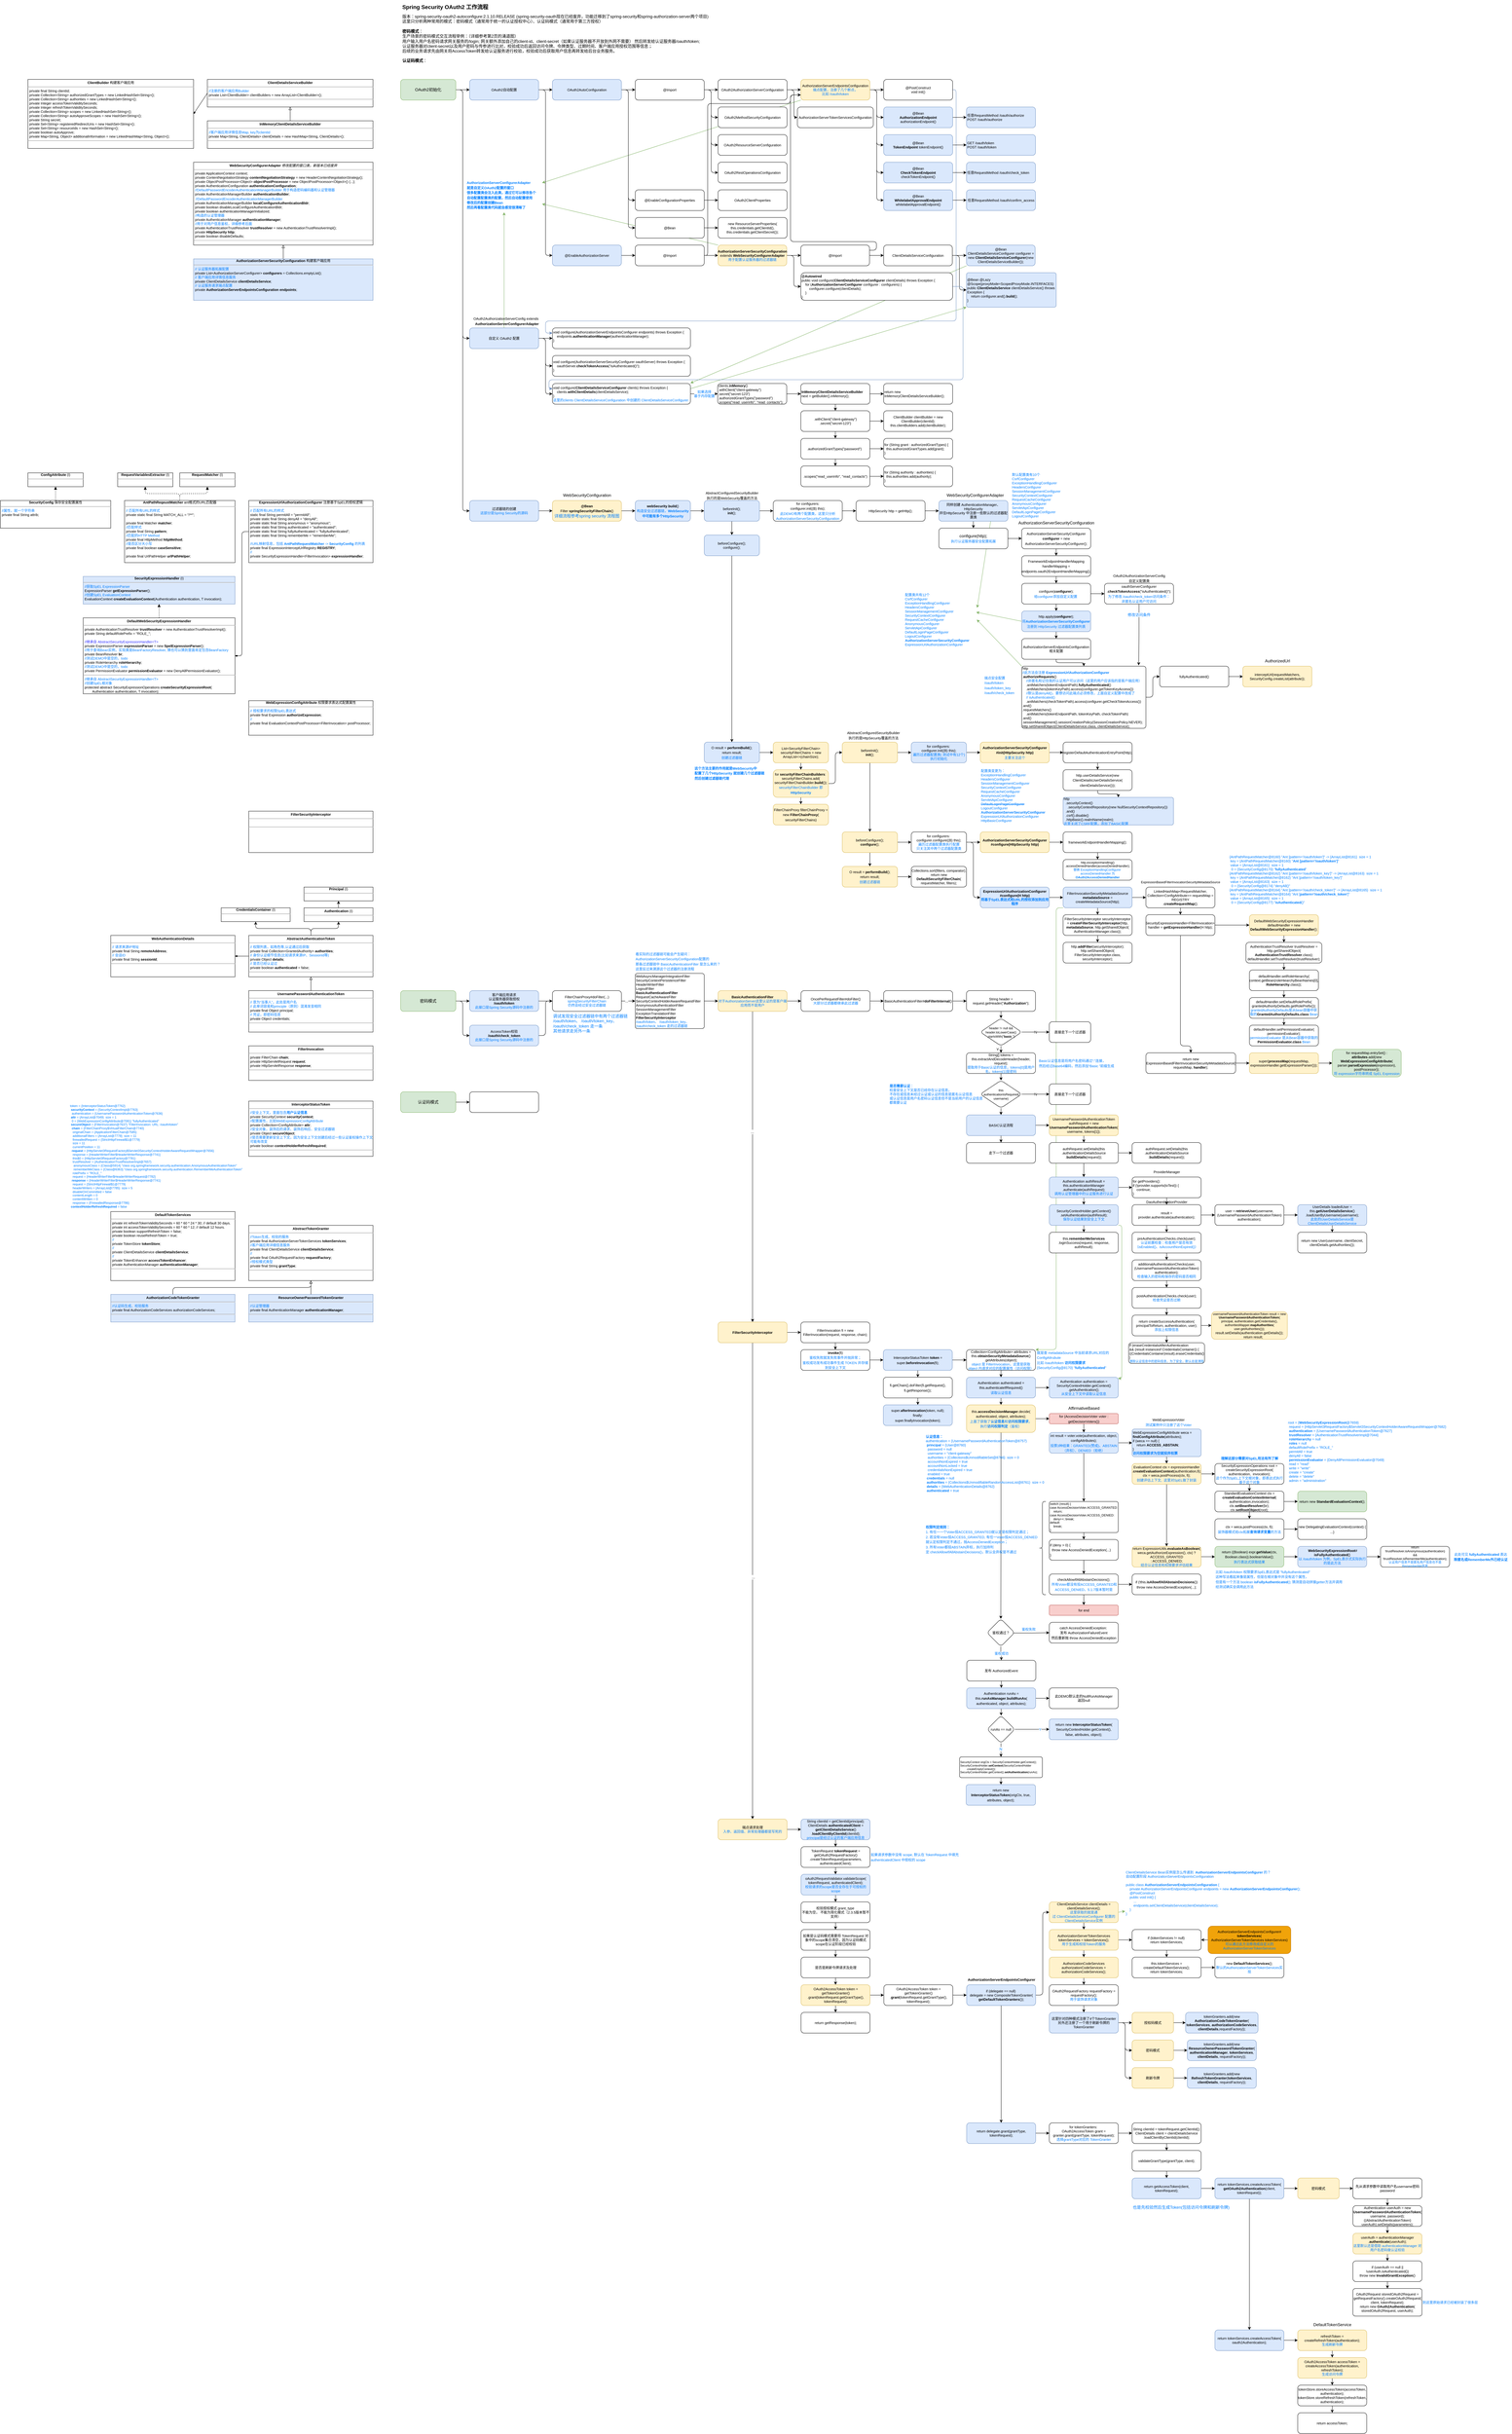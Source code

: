<mxfile version="21.6.5" type="device" pages="2">
  <diagram name="SpringSecurityOAuth2工作流程" id="BB3JgpRIZgwQwiqXOJlF">
    <mxGraphModel dx="3088" dy="879" grid="1" gridSize="10" guides="1" tooltips="1" connect="1" arrows="1" fold="1" page="1" pageScale="1" pageWidth="827" pageHeight="1169" math="0" shadow="0">
      <root>
        <mxCell id="0" />
        <mxCell id="1" parent="0" />
        <mxCell id="dtGfbLZROhE4GbIlcdWK-29" style="rounded=1;orthogonalLoop=1;jettySize=auto;html=1;exitX=1;exitY=0.25;exitDx=0;exitDy=0;entryX=0;entryY=1;entryDx=0;entryDy=0;fillColor=#d5e8d4;strokeColor=#82b366;" parent="1" source="Jysl4UP8jRCQiMBeIVnq-44" target="dtGfbLZROhE4GbIlcdWK-26" edge="1">
          <mxGeometry relative="1" as="geometry" />
        </mxCell>
        <mxCell id="Jysl4UP8jRCQiMBeIVnq-83" style="rounded=1;orthogonalLoop=1;jettySize=auto;html=1;exitX=0;exitY=1;exitDx=0;exitDy=0;fillColor=#d5e8d4;strokeColor=#82b366;" parent="1" source="Jysl4UP8jRCQiMBeIVnq-70" edge="1">
          <mxGeometry relative="1" as="geometry">
            <mxPoint x="880" y="1120" as="targetPoint" />
          </mxGeometry>
        </mxCell>
        <mxCell id="Jysl4UP8jRCQiMBeIVnq-76" style="rounded=1;orthogonalLoop=1;jettySize=auto;html=1;exitX=0;exitY=0;exitDx=0;exitDy=0;fillColor=#d5e8d4;strokeColor=#82b366;" parent="1" source="Jysl4UP8jRCQiMBeIVnq-54" target="Jysl4UP8jRCQiMBeIVnq-72" edge="1">
          <mxGeometry relative="1" as="geometry" />
        </mxCell>
        <mxCell id="Jysl4UP8jRCQiMBeIVnq-75" style="rounded=1;orthogonalLoop=1;jettySize=auto;html=1;exitX=0;exitY=1;exitDx=0;exitDy=0;fillColor=#d5e8d4;strokeColor=#82b366;" parent="1" source="Jysl4UP8jRCQiMBeIVnq-33" target="Jysl4UP8jRCQiMBeIVnq-72" edge="1">
          <mxGeometry relative="1" as="geometry" />
        </mxCell>
        <mxCell id="bewY3FNtBYAkQc0WHg5f-1" value="&lt;h1 style=&quot;font-size: 16px;&quot;&gt;&lt;font style=&quot;font-size: 16px;&quot;&gt;Spring Security OAuth2 工作流程&amp;nbsp;&lt;/font&gt;&lt;/h1&gt;&lt;div style=&quot;&quot;&gt;&lt;font style=&quot;font-size: 12px;&quot;&gt;版本：spring-security-oauth2-autoconfigure:2.1.10.RELEASE (spring-security-oauth现在已经废弃，功能迁移到了spring-security和spring-authorization-server两个项目)&lt;/font&gt;&lt;/div&gt;&lt;div style=&quot;font-size: 11px&quot;&gt;&lt;span style=&quot;background-color: initial; font-size: 12px;&quot;&gt;这里只分析两种常用的模式：密码模式（通常用于统一的认证授权中心）、认证码模式（通常用于第三方授权）&lt;/span&gt;&lt;/div&gt;&lt;div style=&quot;font-size: 11px&quot;&gt;&lt;span style=&quot;background-color: initial; font-size: 12px;&quot;&gt;&lt;br&gt;&lt;/span&gt;&lt;/div&gt;&lt;div style=&quot;font-size: 11px&quot;&gt;&lt;span style=&quot;background-color: initial; font-size: 12px;&quot;&gt;&lt;b&gt;密码模式&lt;/b&gt;：&lt;/span&gt;&lt;/div&gt;&lt;div style=&quot;font-size: 11px&quot;&gt;&lt;span style=&quot;background-color: initial; font-size: 12px;&quot;&gt;生产场景的密码模式交互流程举例：（详细参考第2页的涌道图）&lt;/span&gt;&lt;/div&gt;&lt;div style=&quot;font-size: 11px&quot;&gt;&lt;span style=&quot;background-color: initial; font-size: 12px;&quot;&gt;用户输入用户名密码请求网关服务的/login; 网关额外添加自己的client-id、client-secret（如果认证服务器不开放到外网不需要） 然后转发给认证服务器/oauth/token;&amp;nbsp;&lt;/span&gt;&lt;/div&gt;&lt;div style=&quot;&quot;&gt;认证服务器对client-secret以及用户密码与传参进行比对，校验成功后返回访问令牌、令牌类型、过期时间、客户端应用授权范围等信息；&lt;/div&gt;&lt;div style=&quot;&quot;&gt;后续的业务请求先由网关将AccessToken转发给认证服务进行校验，校验成功后获取用户信息再转发给后台业务服务。&lt;/div&gt;&lt;div style=&quot;font-size: 11px&quot;&gt;&lt;br&gt;&lt;/div&gt;&lt;div style=&quot;font-size: 11px&quot;&gt;&lt;span style=&quot;background-color: initial; font-size: 12px;&quot;&gt;&lt;b&gt;认证码模式&lt;/b&gt;：&lt;/span&gt;&lt;/div&gt;&lt;div style=&quot;font-size: 11px&quot;&gt;&lt;span style=&quot;background-color: initial; font-size: 12px;&quot;&gt;&lt;br&gt;&lt;/span&gt;&lt;/div&gt;&lt;div style=&quot;font-size: 11px&quot;&gt;&lt;span style=&quot;background-color: initial; font-size: 12px;&quot;&gt;&lt;br&gt;&lt;/span&gt;&lt;/div&gt;" style="text;html=1;strokeColor=none;fillColor=none;spacing=5;spacingTop=-20;whiteSpace=wrap;overflow=hidden;rounded=0;" parent="1" vertex="1">
          <mxGeometry x="40" y="20" width="960" height="180" as="geometry" />
        </mxCell>
        <mxCell id="bewY3FNtBYAkQc0WHg5f-5" value="" style="edgeStyle=orthogonalEdgeStyle;orthogonalLoop=1;jettySize=auto;html=1;fontSize=10;rounded=1;" parent="1" source="bewY3FNtBYAkQc0WHg5f-2" target="bewY3FNtBYAkQc0WHg5f-4" edge="1">
          <mxGeometry relative="1" as="geometry" />
        </mxCell>
        <mxCell id="bewY3FNtBYAkQc0WHg5f-12" style="edgeStyle=orthogonalEdgeStyle;orthogonalLoop=1;jettySize=auto;html=1;exitX=1;exitY=0.5;exitDx=0;exitDy=0;entryX=0;entryY=0.5;entryDx=0;entryDy=0;rounded=1;" parent="1" source="bewY3FNtBYAkQc0WHg5f-2" target="bewY3FNtBYAkQc0WHg5f-11" edge="1">
          <mxGeometry relative="1" as="geometry" />
        </mxCell>
        <mxCell id="gpTnpa3g8ZrnLY71u2b0-3" style="edgeStyle=orthogonalEdgeStyle;rounded=1;orthogonalLoop=1;jettySize=auto;html=1;exitX=1;exitY=0.5;exitDx=0;exitDy=0;entryX=0;entryY=0.5;entryDx=0;entryDy=0;" parent="1" source="bewY3FNtBYAkQc0WHg5f-2" target="gpTnpa3g8ZrnLY71u2b0-1" edge="1">
          <mxGeometry relative="1" as="geometry" />
        </mxCell>
        <mxCell id="bewY3FNtBYAkQc0WHg5f-2" value="OAuth2初始化" style="rounded=1;whiteSpace=wrap;html=1;fillColor=#d5e8d4;strokeColor=#82b366;fontSize=12;" parent="1" vertex="1">
          <mxGeometry x="40" y="240" width="160" height="60" as="geometry" />
        </mxCell>
        <mxCell id="bewY3FNtBYAkQc0WHg5f-7" style="edgeStyle=orthogonalEdgeStyle;orthogonalLoop=1;jettySize=auto;html=1;exitX=1;exitY=0.5;exitDx=0;exitDy=0;fontSize=10;rounded=1;" parent="1" source="bewY3FNtBYAkQc0WHg5f-3" target="bewY3FNtBYAkQc0WHg5f-6" edge="1">
          <mxGeometry relative="1" as="geometry" />
        </mxCell>
        <mxCell id="bewY3FNtBYAkQc0WHg5f-3" value="认证码模式" style="rounded=1;whiteSpace=wrap;html=1;fillColor=#d5e8d4;strokeColor=#82b366;fontSize=12;" parent="1" vertex="1">
          <mxGeometry x="40" y="3173" width="160" height="60" as="geometry" />
        </mxCell>
        <mxCell id="ekV5xUxB1UH4FCtE4HuT-2" value="" style="edgeStyle=orthogonalEdgeStyle;orthogonalLoop=1;jettySize=auto;html=1;rounded=1;" parent="1" source="bewY3FNtBYAkQc0WHg5f-4" target="ekV5xUxB1UH4FCtE4HuT-1" edge="1">
          <mxGeometry relative="1" as="geometry" />
        </mxCell>
        <mxCell id="Jysl4UP8jRCQiMBeIVnq-53" style="edgeStyle=orthogonalEdgeStyle;rounded=1;orthogonalLoop=1;jettySize=auto;html=1;exitX=1;exitY=0.5;exitDx=0;exitDy=0;entryX=0;entryY=0.5;entryDx=0;entryDy=0;" parent="1" source="bewY3FNtBYAkQc0WHg5f-4" target="Jysl4UP8jRCQiMBeIVnq-52" edge="1">
          <mxGeometry relative="1" as="geometry" />
        </mxCell>
        <mxCell id="bewY3FNtBYAkQc0WHg5f-4" value="OAuth2自动配置" style="rounded=1;whiteSpace=wrap;html=1;fontSize=10;fillColor=#dae8fc;strokeColor=#6c8ebf;" parent="1" vertex="1">
          <mxGeometry x="240" y="240" width="200" height="60" as="geometry" />
        </mxCell>
        <mxCell id="bewY3FNtBYAkQc0WHg5f-6" value="" style="rounded=1;whiteSpace=wrap;html=1;fontSize=10;" parent="1" vertex="1">
          <mxGeometry x="240" y="3173" width="200" height="60" as="geometry" />
        </mxCell>
        <mxCell id="bewY3FNtBYAkQc0WHg5f-14" value="" style="edgeStyle=orthogonalEdgeStyle;orthogonalLoop=1;jettySize=auto;html=1;rounded=1;" parent="1" source="bewY3FNtBYAkQc0WHg5f-8" target="bewY3FNtBYAkQc0WHg5f-13" edge="1">
          <mxGeometry relative="1" as="geometry" />
        </mxCell>
        <mxCell id="bewY3FNtBYAkQc0WHg5f-8" value="客户端应用请求&lt;br&gt;认证服务器获取授权&lt;br&gt;&lt;b&gt;/oauth/token&lt;/b&gt;&lt;br&gt;&lt;font color=&quot;#007fff&quot;&gt;此接口是Spring Security源码中注册的&lt;/font&gt;" style="rounded=1;whiteSpace=wrap;html=1;fontSize=10;fillColor=#dae8fc;strokeColor=#6c8ebf;" parent="1" vertex="1">
          <mxGeometry x="240" y="2880" width="200" height="60" as="geometry" />
        </mxCell>
        <mxCell id="Jysl4UP8jRCQiMBeIVnq-39" value="" style="edgeStyle=orthogonalEdgeStyle;rounded=1;orthogonalLoop=1;jettySize=auto;html=1;" parent="1" source="bewY3FNtBYAkQc0WHg5f-11" target="Jysl4UP8jRCQiMBeIVnq-38" edge="1">
          <mxGeometry relative="1" as="geometry" />
        </mxCell>
        <mxCell id="Jysl4UP8jRCQiMBeIVnq-42" style="edgeStyle=orthogonalEdgeStyle;rounded=1;orthogonalLoop=1;jettySize=auto;html=1;exitX=1;exitY=0.5;exitDx=0;exitDy=0;entryX=0;entryY=0.5;entryDx=0;entryDy=0;" parent="1" source="bewY3FNtBYAkQc0WHg5f-11" target="Jysl4UP8jRCQiMBeIVnq-40" edge="1">
          <mxGeometry relative="1" as="geometry" />
        </mxCell>
        <mxCell id="Jysl4UP8jRCQiMBeIVnq-46" style="edgeStyle=orthogonalEdgeStyle;rounded=1;orthogonalLoop=1;jettySize=auto;html=1;exitX=1;exitY=0.5;exitDx=0;exitDy=0;entryX=0;entryY=0.5;entryDx=0;entryDy=0;" parent="1" source="bewY3FNtBYAkQc0WHg5f-11" target="Jysl4UP8jRCQiMBeIVnq-44" edge="1">
          <mxGeometry relative="1" as="geometry" />
        </mxCell>
        <mxCell id="Jysl4UP8jRCQiMBeIVnq-74" style="edgeStyle=orthogonalEdgeStyle;rounded=1;orthogonalLoop=1;jettySize=auto;html=1;exitX=0.5;exitY=0;exitDx=0;exitDy=0;fillColor=#d5e8d4;strokeColor=#82b366;" parent="1" source="bewY3FNtBYAkQc0WHg5f-11" target="Jysl4UP8jRCQiMBeIVnq-72" edge="1">
          <mxGeometry relative="1" as="geometry" />
        </mxCell>
        <mxCell id="bewY3FNtBYAkQc0WHg5f-11" value="自定义 OAuth2 配置" style="rounded=1;whiteSpace=wrap;html=1;fontSize=10;fillColor=#dae8fc;strokeColor=#6c8ebf;" parent="1" vertex="1">
          <mxGeometry x="240" y="960" width="200" height="60" as="geometry" />
        </mxCell>
        <mxCell id="Jysl4UP8jRCQiMBeIVnq-26" style="edgeStyle=orthogonalEdgeStyle;rounded=1;orthogonalLoop=1;jettySize=auto;html=1;exitX=1;exitY=0.5;exitDx=0;exitDy=0;entryX=0;entryY=0.5;entryDx=0;entryDy=0;" parent="1" source="bewY3FNtBYAkQc0WHg5f-13" target="Jysl4UP8jRCQiMBeIVnq-25" edge="1">
          <mxGeometry relative="1" as="geometry" />
        </mxCell>
        <mxCell id="uCyp3sCYdSISI6nv47Nj-62" value="..." style="edgeLabel;html=1;align=center;verticalAlign=middle;resizable=0;points=[];" parent="Jysl4UP8jRCQiMBeIVnq-26" vertex="1" connectable="0">
          <mxGeometry x="-0.25" relative="1" as="geometry">
            <mxPoint as="offset" />
          </mxGeometry>
        </mxCell>
        <mxCell id="bewY3FNtBYAkQc0WHg5f-13" value="FilterChainProxy#doFilter(...)&lt;br&gt;&lt;font color=&quot;#007fff&quot;&gt;springSecurityFilterChain&lt;br&gt;仍然会经过安全过滤器链&lt;/font&gt;" style="rounded=1;whiteSpace=wrap;html=1;fontSize=10;" parent="1" vertex="1">
          <mxGeometry x="480" y="2880" width="200" height="60" as="geometry" />
        </mxCell>
        <mxCell id="Jysl4UP8jRCQiMBeIVnq-22" style="edgeStyle=orthogonalEdgeStyle;rounded=1;orthogonalLoop=1;jettySize=auto;html=1;exitX=1;exitY=0.5;exitDx=0;exitDy=0;entryX=0;entryY=0.5;entryDx=0;entryDy=0;" parent="1" source="bewY3FNtBYAkQc0WHg5f-15" target="bewY3FNtBYAkQc0WHg5f-13" edge="1">
          <mxGeometry relative="1" as="geometry" />
        </mxCell>
        <mxCell id="bewY3FNtBYAkQc0WHg5f-15" value="AccessToken校验&lt;br&gt;&lt;b&gt;/oauth/check_token&lt;/b&gt;&lt;br&gt;&lt;font style=&quot;&quot; color=&quot;#007fff&quot;&gt;此接口是Spring Security源码中注册的&lt;/font&gt;" style="rounded=1;whiteSpace=wrap;html=1;fontSize=10;fillColor=#dae8fc;strokeColor=#6c8ebf;" parent="1" vertex="1">
          <mxGeometry x="240" y="2980" width="200" height="60" as="geometry" />
        </mxCell>
        <mxCell id="Jysl4UP8jRCQiMBeIVnq-2" value="" style="edgeStyle=orthogonalEdgeStyle;orthogonalLoop=1;jettySize=auto;html=1;rounded=1;" parent="1" source="ekV5xUxB1UH4FCtE4HuT-1" target="Jysl4UP8jRCQiMBeIVnq-1" edge="1">
          <mxGeometry relative="1" as="geometry" />
        </mxCell>
        <mxCell id="Jysl4UP8jRCQiMBeIVnq-4" style="edgeStyle=orthogonalEdgeStyle;orthogonalLoop=1;jettySize=auto;html=1;exitX=1;exitY=0.5;exitDx=0;exitDy=0;entryX=0;entryY=0.5;entryDx=0;entryDy=0;rounded=1;" parent="1" source="ekV5xUxB1UH4FCtE4HuT-1" target="Jysl4UP8jRCQiMBeIVnq-3" edge="1">
          <mxGeometry relative="1" as="geometry" />
        </mxCell>
        <mxCell id="Jysl4UP8jRCQiMBeIVnq-6" style="edgeStyle=orthogonalEdgeStyle;orthogonalLoop=1;jettySize=auto;html=1;exitX=1;exitY=0.5;exitDx=0;exitDy=0;entryX=0;entryY=0.5;entryDx=0;entryDy=0;rounded=1;" parent="1" source="ekV5xUxB1UH4FCtE4HuT-1" target="Jysl4UP8jRCQiMBeIVnq-5" edge="1">
          <mxGeometry relative="1" as="geometry" />
        </mxCell>
        <mxCell id="ekV5xUxB1UH4FCtE4HuT-1" value="OAuth2AutoConfiguration" style="rounded=1;whiteSpace=wrap;html=1;fontSize=10;fillColor=#dae8fc;strokeColor=#6c8ebf;" parent="1" vertex="1">
          <mxGeometry x="480" y="240" width="200" height="60" as="geometry" />
        </mxCell>
        <mxCell id="Jysl4UP8jRCQiMBeIVnq-8" value="" style="edgeStyle=orthogonalEdgeStyle;rounded=1;orthogonalLoop=1;jettySize=auto;html=1;" parent="1" source="Jysl4UP8jRCQiMBeIVnq-1" target="Jysl4UP8jRCQiMBeIVnq-7" edge="1">
          <mxGeometry relative="1" as="geometry" />
        </mxCell>
        <mxCell id="Jysl4UP8jRCQiMBeIVnq-11" style="edgeStyle=orthogonalEdgeStyle;rounded=1;orthogonalLoop=1;jettySize=auto;html=1;exitX=1;exitY=0.5;exitDx=0;exitDy=0;entryX=0;entryY=0.5;entryDx=0;entryDy=0;" parent="1" source="Jysl4UP8jRCQiMBeIVnq-1" target="Jysl4UP8jRCQiMBeIVnq-9" edge="1">
          <mxGeometry relative="1" as="geometry" />
        </mxCell>
        <mxCell id="Jysl4UP8jRCQiMBeIVnq-16" style="edgeStyle=orthogonalEdgeStyle;rounded=1;orthogonalLoop=1;jettySize=auto;html=1;exitX=1;exitY=0.5;exitDx=0;exitDy=0;entryX=0;entryY=0.5;entryDx=0;entryDy=0;" parent="1" source="Jysl4UP8jRCQiMBeIVnq-1" target="Jysl4UP8jRCQiMBeIVnq-12" edge="1">
          <mxGeometry relative="1" as="geometry" />
        </mxCell>
        <mxCell id="Jysl4UP8jRCQiMBeIVnq-17" style="edgeStyle=orthogonalEdgeStyle;rounded=1;orthogonalLoop=1;jettySize=auto;html=1;exitX=1;exitY=0.5;exitDx=0;exitDy=0;entryX=0;entryY=0.5;entryDx=0;entryDy=0;" parent="1" source="Jysl4UP8jRCQiMBeIVnq-1" target="Jysl4UP8jRCQiMBeIVnq-14" edge="1">
          <mxGeometry relative="1" as="geometry" />
        </mxCell>
        <mxCell id="Jysl4UP8jRCQiMBeIVnq-1" value="@Import" style="rounded=1;whiteSpace=wrap;html=1;fontSize=10;" parent="1" vertex="1">
          <mxGeometry x="720" y="240" width="200" height="60" as="geometry" />
        </mxCell>
        <mxCell id="Jysl4UP8jRCQiMBeIVnq-21" value="" style="edgeStyle=orthogonalEdgeStyle;rounded=1;orthogonalLoop=1;jettySize=auto;html=1;" parent="1" source="Jysl4UP8jRCQiMBeIVnq-3" target="Jysl4UP8jRCQiMBeIVnq-20" edge="1">
          <mxGeometry relative="1" as="geometry" />
        </mxCell>
        <mxCell id="Jysl4UP8jRCQiMBeIVnq-3" value="@Bean" style="rounded=1;whiteSpace=wrap;html=1;fontSize=10;" parent="1" vertex="1">
          <mxGeometry x="720" y="640" width="200" height="60" as="geometry" />
        </mxCell>
        <mxCell id="Jysl4UP8jRCQiMBeIVnq-19" value="" style="edgeStyle=orthogonalEdgeStyle;rounded=1;orthogonalLoop=1;jettySize=auto;html=1;" parent="1" source="Jysl4UP8jRCQiMBeIVnq-5" target="Jysl4UP8jRCQiMBeIVnq-18" edge="1">
          <mxGeometry relative="1" as="geometry" />
        </mxCell>
        <mxCell id="Jysl4UP8jRCQiMBeIVnq-5" value="@EnableConfigurationProperties" style="rounded=1;whiteSpace=wrap;html=1;fontSize=10;" parent="1" vertex="1">
          <mxGeometry x="720" y="560" width="200" height="60" as="geometry" />
        </mxCell>
        <mxCell id="Jysl4UP8jRCQiMBeIVnq-34" value="" style="edgeStyle=orthogonalEdgeStyle;rounded=1;orthogonalLoop=1;jettySize=auto;html=1;" parent="1" source="Jysl4UP8jRCQiMBeIVnq-7" target="Jysl4UP8jRCQiMBeIVnq-33" edge="1">
          <mxGeometry relative="1" as="geometry" />
        </mxCell>
        <mxCell id="Jysl4UP8jRCQiMBeIVnq-37" style="edgeStyle=orthogonalEdgeStyle;rounded=1;orthogonalLoop=1;jettySize=auto;html=1;exitX=1;exitY=0.5;exitDx=0;exitDy=0;entryX=0;entryY=0.5;entryDx=0;entryDy=0;" parent="1" source="Jysl4UP8jRCQiMBeIVnq-7" target="Jysl4UP8jRCQiMBeIVnq-35" edge="1">
          <mxGeometry relative="1" as="geometry">
            <Array as="points">
              <mxPoint x="1180" y="270" />
              <mxPoint x="1180" y="350" />
            </Array>
          </mxGeometry>
        </mxCell>
        <mxCell id="Jysl4UP8jRCQiMBeIVnq-7" value="OAuth2AuthorizationServerConfiguration" style="rounded=1;whiteSpace=wrap;html=1;fontSize=10;" parent="1" vertex="1">
          <mxGeometry x="960" y="240" width="200" height="60" as="geometry" />
        </mxCell>
        <mxCell id="Jysl4UP8jRCQiMBeIVnq-9" value="OAuth2MethodSecurityConfiguration" style="rounded=1;whiteSpace=wrap;html=1;fontSize=10;" parent="1" vertex="1">
          <mxGeometry x="960" y="320" width="200" height="60" as="geometry" />
        </mxCell>
        <mxCell id="Jysl4UP8jRCQiMBeIVnq-12" value="OAuth2ResourceServerConfiguration" style="rounded=1;whiteSpace=wrap;html=1;fontSize=10;" parent="1" vertex="1">
          <mxGeometry x="960" y="400" width="200" height="60" as="geometry" />
        </mxCell>
        <mxCell id="Jysl4UP8jRCQiMBeIVnq-14" value="OAuth2RestOperationsConfiguration" style="rounded=1;whiteSpace=wrap;html=1;fontSize=10;" parent="1" vertex="1">
          <mxGeometry x="960" y="480" width="200" height="60" as="geometry" />
        </mxCell>
        <mxCell id="Jysl4UP8jRCQiMBeIVnq-18" value="OAuth2ClientProperties" style="rounded=1;whiteSpace=wrap;html=1;fontSize=10;" parent="1" vertex="1">
          <mxGeometry x="960" y="560" width="200" height="60" as="geometry" />
        </mxCell>
        <mxCell id="Jysl4UP8jRCQiMBeIVnq-20" value="new ResourceServerProperties(&lt;br&gt;this.credentials.getClientId(), this.credentials.getClientSecret());" style="rounded=1;whiteSpace=wrap;html=1;fontSize=10;" parent="1" vertex="1">
          <mxGeometry x="960" y="640" width="200" height="60" as="geometry" />
        </mxCell>
        <mxCell id="Jysl4UP8jRCQiMBeIVnq-23" value="&lt;font color=&quot;#007fff&quot;&gt;调试发现安全过滤器链中有两个过滤器链&lt;br&gt;/oauth/token、 /oauth/token_key、&lt;br&gt;/oauth/check_token 走一条&lt;br&gt;其他请求走另外一条&lt;/font&gt;" style="text;html=1;align=left;verticalAlign=middle;resizable=0;points=[];autosize=1;strokeColor=none;fillColor=none;" parent="1" vertex="1">
          <mxGeometry x="480" y="2940" width="240" height="70" as="geometry" />
        </mxCell>
        <mxCell id="Jysl4UP8jRCQiMBeIVnq-28" style="edgeStyle=orthogonalEdgeStyle;rounded=1;orthogonalLoop=1;jettySize=auto;html=1;exitX=1;exitY=0.5;exitDx=0;exitDy=0;entryX=0;entryY=0.5;entryDx=0;entryDy=0;" parent="1" source="Jysl4UP8jRCQiMBeIVnq-25" target="Jysl4UP8jRCQiMBeIVnq-27" edge="1">
          <mxGeometry relative="1" as="geometry" />
        </mxCell>
        <mxCell id="Jysl4UP8jRCQiMBeIVnq-25" value="&lt;div&gt;WebAsyncManagerIntegrationFilter&lt;/div&gt;&lt;div&gt;SecurityContextPersistenceFilter&lt;/div&gt;&lt;div&gt;HeaderWriterFilter&lt;/div&gt;&lt;div&gt;LogoutFilter&lt;/div&gt;&lt;div&gt;&lt;b&gt;BasicAuthenticationFilter&lt;/b&gt;&lt;/div&gt;&lt;div&gt;RequestCacheAwareFilter&lt;/div&gt;&lt;div&gt;SecurityContextHolderAwareRequestFilter&lt;/div&gt;&lt;div&gt;AnonymousAuthenticationFilter&lt;/div&gt;&lt;div&gt;SessionManagementFilter&lt;/div&gt;&lt;div&gt;ExceptionTranslationFilter&lt;/div&gt;&lt;div&gt;&lt;b&gt;FilterSecurityInterceptor&lt;/b&gt;&lt;/div&gt;&lt;div&gt;&lt;div&gt;&lt;font color=&quot;#007fff&quot;&gt;/oauth/token、 /oauth/token_key、&lt;/font&gt;&lt;/div&gt;&lt;div&gt;&lt;font color=&quot;#007fff&quot;&gt;/oauth/check_token 走的过滤器链&lt;/font&gt;&lt;/div&gt;&lt;/div&gt;" style="rounded=1;whiteSpace=wrap;html=1;fontSize=10;align=left;arcSize=4;" parent="1" vertex="1">
          <mxGeometry x="720" y="2830" width="200" height="160" as="geometry" />
        </mxCell>
        <mxCell id="Jysl4UP8jRCQiMBeIVnq-30" value="" style="edgeStyle=orthogonalEdgeStyle;rounded=1;orthogonalLoop=1;jettySize=auto;html=1;" parent="1" source="Jysl4UP8jRCQiMBeIVnq-27" target="Jysl4UP8jRCQiMBeIVnq-29" edge="1">
          <mxGeometry relative="1" as="geometry" />
        </mxCell>
        <mxCell id="BTdmhbfbiTqf7HtIRt79-24" value="..." style="edgeLabel;html=1;align=center;verticalAlign=middle;resizable=0;points=[];" parent="Jysl4UP8jRCQiMBeIVnq-30" vertex="1" connectable="0">
          <mxGeometry x="-0.225" y="-1" relative="1" as="geometry">
            <mxPoint as="offset" />
          </mxGeometry>
        </mxCell>
        <mxCell id="BTdmhbfbiTqf7HtIRt79-16" style="edgeStyle=orthogonalEdgeStyle;rounded=1;orthogonalLoop=1;jettySize=auto;html=1;exitX=1;exitY=0.5;exitDx=0;exitDy=0;" parent="1" source="Jysl4UP8jRCQiMBeIVnq-27" target="BTdmhbfbiTqf7HtIRt79-4" edge="1">
          <mxGeometry relative="1" as="geometry" />
        </mxCell>
        <mxCell id="Jysl4UP8jRCQiMBeIVnq-27" value="&lt;b&gt;BasicAuthenticationFilter&lt;/b&gt;&lt;br&gt;&lt;font color=&quot;#007fff&quot;&gt;对于AuthorizationServer这里认证的是客户端应用而不是用户&lt;/font&gt;" style="rounded=1;whiteSpace=wrap;html=1;fontSize=10;fillColor=#fff2cc;strokeColor=#d6b656;" parent="1" vertex="1">
          <mxGeometry x="960" y="2880" width="200" height="60" as="geometry" />
        </mxCell>
        <mxCell id="gpTnpa3g8ZrnLY71u2b0-26" style="edgeStyle=orthogonalEdgeStyle;rounded=1;orthogonalLoop=1;jettySize=auto;html=1;exitX=0.5;exitY=1;exitDx=0;exitDy=0;" parent="1" source="Jysl4UP8jRCQiMBeIVnq-29" target="gpTnpa3g8ZrnLY71u2b0-25" edge="1">
          <mxGeometry relative="1" as="geometry" />
        </mxCell>
        <mxCell id="BTdmhbfbiTqf7HtIRt79-131" value="..." style="edgeLabel;html=1;align=center;verticalAlign=middle;resizable=0;points=[];" parent="gpTnpa3g8ZrnLY71u2b0-26" vertex="1" connectable="0">
          <mxGeometry x="-0.016" y="2" relative="1" as="geometry">
            <mxPoint as="offset" />
          </mxGeometry>
        </mxCell>
        <mxCell id="BTdmhbfbiTqf7HtIRt79-100" value="" style="edgeStyle=orthogonalEdgeStyle;rounded=1;orthogonalLoop=1;jettySize=auto;html=1;" parent="1" source="Jysl4UP8jRCQiMBeIVnq-29" target="BTdmhbfbiTqf7HtIRt79-99" edge="1">
          <mxGeometry relative="1" as="geometry" />
        </mxCell>
        <mxCell id="Jysl4UP8jRCQiMBeIVnq-29" value="&lt;b&gt;FilterSecurityInterceptor&lt;/b&gt;" style="rounded=1;whiteSpace=wrap;html=1;fontSize=10;fillColor=#fff2cc;strokeColor=#d6b656;" parent="1" vertex="1">
          <mxGeometry x="960" y="3840" width="200" height="60" as="geometry" />
        </mxCell>
        <mxCell id="yOIgcuZ7kVqAaMvxTEpn-2" value="" style="edgeStyle=orthogonalEdgeStyle;rounded=1;orthogonalLoop=1;jettySize=auto;html=1;" parent="1" source="Jysl4UP8jRCQiMBeIVnq-31" target="yOIgcuZ7kVqAaMvxTEpn-1" edge="1">
          <mxGeometry relative="1" as="geometry" />
        </mxCell>
        <mxCell id="Jysl4UP8jRCQiMBeIVnq-31" value="String clientId = getClientId(principal);&lt;br&gt;ClientDetails &lt;b&gt;authenticatedClient&lt;/b&gt; = &lt;b&gt;getClientDetailsService&lt;/b&gt;()&lt;br&gt;.&lt;b&gt;loadClientByClientId&lt;/b&gt;(clientId);&lt;br&gt;&lt;font color=&quot;#007fff&quot;&gt;principal是经过认证的客户端应用信息&lt;/font&gt;" style="rounded=1;whiteSpace=wrap;html=1;fontSize=10;fillColor=#dae8fc;strokeColor=#6c8ebf;" parent="1" vertex="1">
          <mxGeometry x="1200.5" y="5280" width="200" height="60" as="geometry" />
        </mxCell>
        <mxCell id="Jysl4UP8jRCQiMBeIVnq-47" style="edgeStyle=orthogonalEdgeStyle;rounded=1;orthogonalLoop=1;jettySize=auto;html=1;exitX=1;exitY=0.5;exitDx=0;exitDy=0;entryX=0;entryY=0.25;entryDx=0;entryDy=0;fillColor=#dae8fc;strokeColor=#6c8ebf;" parent="1" source="Jysl4UP8jRCQiMBeIVnq-50" target="Jysl4UP8jRCQiMBeIVnq-38" edge="1">
          <mxGeometry relative="1" as="geometry">
            <Array as="points">
              <mxPoint x="1650" y="270" />
              <mxPoint x="1650" y="940" />
              <mxPoint x="460" y="940" />
              <mxPoint x="460" y="975" />
            </Array>
          </mxGeometry>
        </mxCell>
        <mxCell id="Jysl4UP8jRCQiMBeIVnq-51" value="" style="edgeStyle=orthogonalEdgeStyle;rounded=1;orthogonalLoop=1;jettySize=auto;html=1;" parent="1" source="Jysl4UP8jRCQiMBeIVnq-33" target="Jysl4UP8jRCQiMBeIVnq-50" edge="1">
          <mxGeometry relative="1" as="geometry" />
        </mxCell>
        <mxCell id="Jysl4UP8jRCQiMBeIVnq-86" style="edgeStyle=orthogonalEdgeStyle;rounded=1;orthogonalLoop=1;jettySize=auto;html=1;exitX=1;exitY=0.5;exitDx=0;exitDy=0;entryX=0;entryY=0.5;entryDx=0;entryDy=0;" parent="1" source="Jysl4UP8jRCQiMBeIVnq-33" target="Jysl4UP8jRCQiMBeIVnq-85" edge="1">
          <mxGeometry relative="1" as="geometry">
            <Array as="points">
              <mxPoint x="1420" y="270" />
              <mxPoint x="1420" y="350" />
            </Array>
          </mxGeometry>
        </mxCell>
        <mxCell id="Jysl4UP8jRCQiMBeIVnq-88" style="edgeStyle=orthogonalEdgeStyle;rounded=1;orthogonalLoop=1;jettySize=auto;html=1;exitX=1;exitY=0.5;exitDx=0;exitDy=0;entryX=0;entryY=0.5;entryDx=0;entryDy=0;" parent="1" source="Jysl4UP8jRCQiMBeIVnq-33" target="Jysl4UP8jRCQiMBeIVnq-87" edge="1">
          <mxGeometry relative="1" as="geometry" />
        </mxCell>
        <mxCell id="Jysl4UP8jRCQiMBeIVnq-97" style="edgeStyle=orthogonalEdgeStyle;rounded=1;orthogonalLoop=1;jettySize=auto;html=1;exitX=1;exitY=0.5;exitDx=0;exitDy=0;entryX=0;entryY=0.5;entryDx=0;entryDy=0;" parent="1" source="Jysl4UP8jRCQiMBeIVnq-33" target="Jysl4UP8jRCQiMBeIVnq-93" edge="1">
          <mxGeometry relative="1" as="geometry" />
        </mxCell>
        <mxCell id="Jysl4UP8jRCQiMBeIVnq-100" style="edgeStyle=orthogonalEdgeStyle;rounded=1;orthogonalLoop=1;jettySize=auto;html=1;exitX=1;exitY=0.5;exitDx=0;exitDy=0;entryX=0;entryY=0.5;entryDx=0;entryDy=0;" parent="1" source="Jysl4UP8jRCQiMBeIVnq-33" target="Jysl4UP8jRCQiMBeIVnq-98" edge="1">
          <mxGeometry relative="1" as="geometry" />
        </mxCell>
        <mxCell id="Jysl4UP8jRCQiMBeIVnq-33" value="AuthorizationServerEndpointsConfiguration&lt;br&gt;&lt;font color=&quot;#007fff&quot;&gt;端点配置，注册了几个断点，&lt;br&gt;比如 /oauth/token&lt;/font&gt;" style="rounded=1;whiteSpace=wrap;html=1;fontSize=10;fillColor=#fff2cc;strokeColor=#d6b656;" parent="1" vertex="1">
          <mxGeometry x="1200" y="240" width="200" height="60" as="geometry" />
        </mxCell>
        <mxCell id="Jysl4UP8jRCQiMBeIVnq-35" value="&lt;font style=&quot;font-size: 10px;&quot;&gt;AuthorizationServerTokenServicesConfiguration&lt;/font&gt;" style="rounded=1;whiteSpace=wrap;html=1;fontSize=10;" parent="1" vertex="1">
          <mxGeometry x="1190" y="320" width="220" height="60" as="geometry" />
        </mxCell>
        <mxCell id="Jysl4UP8jRCQiMBeIVnq-38" value="&lt;div&gt;void configure(AuthorizationServerEndpointsConfigurer endpoints) throws Exception {&lt;/div&gt;&lt;div&gt;&amp;nbsp; &amp;nbsp; endpoints.&lt;b&gt;authenticationManager&lt;/b&gt;(authenticationManager);&lt;/div&gt;&lt;div&gt;}&lt;/div&gt;&lt;div&gt;&lt;br&gt;&lt;/div&gt;" style="rounded=1;whiteSpace=wrap;html=1;fontSize=10;align=left;" parent="1" vertex="1">
          <mxGeometry x="480" y="960" width="400" height="60" as="geometry" />
        </mxCell>
        <mxCell id="Jysl4UP8jRCQiMBeIVnq-40" value="&lt;div&gt;void configure(AuthorizationServerSecurityConfigurer oauthServer) throws Exception {&lt;/div&gt;&lt;div&gt;&amp;nbsp; &amp;nbsp; oauthServer.&lt;b&gt;checkTokenAccess&lt;/b&gt;(&quot;isAuthenticated()&quot;);&lt;/div&gt;&lt;div&gt;}&lt;/div&gt;" style="rounded=1;whiteSpace=wrap;html=1;fontSize=10;align=left;" parent="1" vertex="1">
          <mxGeometry x="480" y="1040" width="400" height="60" as="geometry" />
        </mxCell>
        <mxCell id="Jysl4UP8jRCQiMBeIVnq-43" value="&lt;font style=&quot;font-size: 10px;&quot;&gt;OAuth2AuthorizationServerConfig extends&lt;br&gt;&amp;nbsp;&amp;nbsp;&lt;b&gt;AuthorizationServerConfigurerAdapter&lt;/b&gt;&lt;/font&gt;" style="text;html=1;align=center;verticalAlign=middle;resizable=0;points=[];autosize=1;strokeColor=none;fillColor=none;" parent="1" vertex="1">
          <mxGeometry x="240" y="920" width="210" height="40" as="geometry" />
        </mxCell>
        <mxCell id="dtGfbLZROhE4GbIlcdWK-2" value="" style="edgeStyle=orthogonalEdgeStyle;rounded=1;orthogonalLoop=1;jettySize=auto;html=1;" parent="1" source="Jysl4UP8jRCQiMBeIVnq-44" target="dtGfbLZROhE4GbIlcdWK-1" edge="1">
          <mxGeometry relative="1" as="geometry" />
        </mxCell>
        <mxCell id="dtGfbLZROhE4GbIlcdWK-3" value="&lt;font color=&quot;#007fff&quot; style=&quot;font-size: 10px;&quot;&gt;如果选择&lt;br style=&quot;&quot;&gt;基于内存配置&lt;/font&gt;" style="edgeLabel;html=1;align=center;verticalAlign=middle;resizable=0;points=[];fontSize=10;" parent="dtGfbLZROhE4GbIlcdWK-2" vertex="1" connectable="0">
          <mxGeometry x="-0.223" y="1" relative="1" as="geometry">
            <mxPoint x="9" y="1" as="offset" />
          </mxGeometry>
        </mxCell>
        <mxCell id="Jysl4UP8jRCQiMBeIVnq-44" value="&lt;div&gt;void configure(&lt;b&gt;ClientDetailsServiceConfigurer&lt;/b&gt; clients) throws Exception {&lt;/div&gt;&lt;div&gt;&amp;nbsp; &amp;nbsp; clients.&lt;b&gt;withClientDetails&lt;/b&gt;(clientDetailsService);&lt;/div&gt;&lt;div&gt;}&lt;/div&gt;&lt;div&gt;&lt;font color=&quot;#007fff&quot;&gt;这里的clients&amp;nbsp;ClientDetailsServiceConfiguration 中创建的&amp;nbsp;ClientDetailsServiceConfigurer&amp;nbsp;&lt;/font&gt;&lt;/div&gt;" style="rounded=1;whiteSpace=wrap;html=1;fontSize=10;align=left;" parent="1" vertex="1">
          <mxGeometry x="480" y="1121" width="400" height="60" as="geometry" />
        </mxCell>
        <mxCell id="Jysl4UP8jRCQiMBeIVnq-50" value="&lt;div&gt;@PostConstruct&lt;/div&gt;&lt;div&gt;void init()&lt;/div&gt;" style="rounded=1;whiteSpace=wrap;html=1;fontSize=10;" parent="1" vertex="1">
          <mxGeometry x="1440" y="240" width="200" height="60" as="geometry" />
        </mxCell>
        <mxCell id="Jysl4UP8jRCQiMBeIVnq-55" value="" style="edgeStyle=orthogonalEdgeStyle;rounded=1;orthogonalLoop=1;jettySize=auto;html=1;" parent="1" source="Jysl4UP8jRCQiMBeIVnq-60" target="Jysl4UP8jRCQiMBeIVnq-54" edge="1">
          <mxGeometry relative="1" as="geometry" />
        </mxCell>
        <mxCell id="Jysl4UP8jRCQiMBeIVnq-52" value="@EnableAuthorizationServer" style="rounded=1;whiteSpace=wrap;html=1;fontSize=10;fillColor=#dae8fc;strokeColor=#6c8ebf;" parent="1" vertex="1">
          <mxGeometry x="480" y="720" width="200" height="60" as="geometry" />
        </mxCell>
        <mxCell id="Jysl4UP8jRCQiMBeIVnq-64" style="edgeStyle=orthogonalEdgeStyle;rounded=1;orthogonalLoop=1;jettySize=auto;html=1;exitX=1;exitY=0.5;exitDx=0;exitDy=0;" parent="1" source="Jysl4UP8jRCQiMBeIVnq-54" target="Jysl4UP8jRCQiMBeIVnq-63" edge="1">
          <mxGeometry relative="1" as="geometry" />
        </mxCell>
        <mxCell id="Jysl4UP8jRCQiMBeIVnq-68" style="edgeStyle=orthogonalEdgeStyle;rounded=1;orthogonalLoop=1;jettySize=auto;html=1;exitX=1;exitY=0.5;exitDx=0;exitDy=0;entryX=0;entryY=0.5;entryDx=0;entryDy=0;" parent="1" source="Jysl4UP8jRCQiMBeIVnq-54" target="Jysl4UP8jRCQiMBeIVnq-67" edge="1">
          <mxGeometry relative="1" as="geometry" />
        </mxCell>
        <mxCell id="Jysl4UP8jRCQiMBeIVnq-54" value="&lt;b&gt;AuthorizationServerSecurityConfiguration&lt;/b&gt;&lt;br&gt;extends&amp;nbsp;&lt;b&gt;WebSecurityConfigurerAdapter&lt;/b&gt;&lt;br&gt;&lt;font style=&quot;&quot; color=&quot;#007fff&quot;&gt;用于配置认证服务器的过滤器链&lt;/font&gt;" style="rounded=1;whiteSpace=wrap;html=1;fontSize=10;fillColor=#fff2cc;strokeColor=#d6b656;" parent="1" vertex="1">
          <mxGeometry x="960" y="720" width="199" height="60" as="geometry" />
        </mxCell>
        <mxCell id="Jysl4UP8jRCQiMBeIVnq-71" value="" style="edgeStyle=orthogonalEdgeStyle;rounded=1;orthogonalLoop=1;jettySize=auto;html=1;" parent="1" source="Jysl4UP8jRCQiMBeIVnq-58" target="Jysl4UP8jRCQiMBeIVnq-70" edge="1">
          <mxGeometry relative="1" as="geometry" />
        </mxCell>
        <mxCell id="dtGfbLZROhE4GbIlcdWK-28" style="edgeStyle=orthogonalEdgeStyle;rounded=1;orthogonalLoop=1;jettySize=auto;html=1;exitX=1;exitY=0.5;exitDx=0;exitDy=0;entryX=0;entryY=0.5;entryDx=0;entryDy=0;" parent="1" source="Jysl4UP8jRCQiMBeIVnq-58" target="dtGfbLZROhE4GbIlcdWK-26" edge="1">
          <mxGeometry relative="1" as="geometry" />
        </mxCell>
        <mxCell id="Jysl4UP8jRCQiMBeIVnq-58" value="ClientDetailsServiceConfiguration" style="rounded=1;whiteSpace=wrap;html=1;fontSize=10;" parent="1" vertex="1">
          <mxGeometry x="1440" y="720" width="199" height="60" as="geometry" />
        </mxCell>
        <mxCell id="Jysl4UP8jRCQiMBeIVnq-61" value="" style="edgeStyle=orthogonalEdgeStyle;rounded=1;orthogonalLoop=1;jettySize=auto;html=1;" parent="1" source="Jysl4UP8jRCQiMBeIVnq-52" target="Jysl4UP8jRCQiMBeIVnq-60" edge="1">
          <mxGeometry relative="1" as="geometry">
            <mxPoint x="680" y="750" as="sourcePoint" />
            <mxPoint x="960" y="750" as="targetPoint" />
          </mxGeometry>
        </mxCell>
        <mxCell id="Jysl4UP8jRCQiMBeIVnq-62" style="edgeStyle=orthogonalEdgeStyle;rounded=1;orthogonalLoop=1;jettySize=auto;html=1;exitX=1;exitY=0.5;exitDx=0;exitDy=0;entryX=0;entryY=0.75;entryDx=0;entryDy=0;" parent="1" source="Jysl4UP8jRCQiMBeIVnq-60" target="Jysl4UP8jRCQiMBeIVnq-33" edge="1">
          <mxGeometry relative="1" as="geometry">
            <Array as="points">
              <mxPoint x="930" y="750" />
              <mxPoint x="930" y="310" />
              <mxPoint x="1170" y="310" />
              <mxPoint x="1170" y="285" />
            </Array>
          </mxGeometry>
        </mxCell>
        <mxCell id="Jysl4UP8jRCQiMBeIVnq-60" value="@Import" style="rounded=1;whiteSpace=wrap;html=1;fontSize=10;" parent="1" vertex="1">
          <mxGeometry x="720" y="720" width="200" height="60" as="geometry" />
        </mxCell>
        <mxCell id="Jysl4UP8jRCQiMBeIVnq-65" style="edgeStyle=orthogonalEdgeStyle;rounded=1;orthogonalLoop=1;jettySize=auto;html=1;exitX=1;exitY=0.5;exitDx=0;exitDy=0;" parent="1" source="Jysl4UP8jRCQiMBeIVnq-63" target="Jysl4UP8jRCQiMBeIVnq-58" edge="1">
          <mxGeometry relative="1" as="geometry" />
        </mxCell>
        <mxCell id="Jysl4UP8jRCQiMBeIVnq-66" style="edgeStyle=orthogonalEdgeStyle;rounded=1;orthogonalLoop=1;jettySize=auto;html=1;exitX=1;exitY=0.25;exitDx=0;exitDy=0;entryX=0;entryY=0.75;entryDx=0;entryDy=0;" parent="1" source="Jysl4UP8jRCQiMBeIVnq-63" target="Jysl4UP8jRCQiMBeIVnq-33" edge="1">
          <mxGeometry relative="1" as="geometry">
            <Array as="points">
              <mxPoint x="1419" y="735" />
              <mxPoint x="1419" y="710" />
              <mxPoint x="1170" y="710" />
              <mxPoint x="1170" y="285" />
            </Array>
          </mxGeometry>
        </mxCell>
        <mxCell id="Jysl4UP8jRCQiMBeIVnq-63" value="@Import" style="rounded=1;whiteSpace=wrap;html=1;fontSize=10;" parent="1" vertex="1">
          <mxGeometry x="1200" y="720" width="199" height="60" as="geometry" />
        </mxCell>
        <mxCell id="Jysl4UP8jRCQiMBeIVnq-69" style="edgeStyle=orthogonalEdgeStyle;rounded=1;orthogonalLoop=1;jettySize=auto;html=1;exitX=1;exitY=0.5;exitDx=0;exitDy=0;fillColor=#dae8fc;strokeColor=#6c8ebf;entryX=0;entryY=0.25;entryDx=0;entryDy=0;" parent="1" source="Jysl4UP8jRCQiMBeIVnq-67" target="Jysl4UP8jRCQiMBeIVnq-44" edge="1">
          <mxGeometry relative="1" as="geometry">
            <mxPoint x="470" y="1140" as="targetPoint" />
            <Array as="points">
              <mxPoint x="1670" y="840" />
              <mxPoint x="1670" y="1110" />
              <mxPoint x="470" y="1110" />
              <mxPoint x="470" y="1136" />
            </Array>
          </mxGeometry>
        </mxCell>
        <mxCell id="Jysl4UP8jRCQiMBeIVnq-67" value="&lt;div&gt;&lt;b&gt;@Autowired&lt;/b&gt;&lt;/div&gt;&lt;div&gt;public void configure(&lt;b&gt;ClientDetailsServiceConfigurer&lt;/b&gt; clientDetails) throws Exception {&lt;/div&gt;&lt;div&gt;&amp;nbsp; &amp;nbsp; for (&lt;b&gt;AuthorizationServerConfigurer&lt;/b&gt; configurer : configurers) {&lt;/div&gt;&lt;div&gt;&amp;nbsp; &amp;nbsp; &amp;nbsp; &amp;nbsp; configurer.configure(clientDetails);&lt;/div&gt;&lt;div&gt;&amp;nbsp; &amp;nbsp; }&lt;/div&gt;&lt;div&gt;}&lt;/div&gt;" style="rounded=1;whiteSpace=wrap;html=1;fontSize=10;align=left;" parent="1" vertex="1">
          <mxGeometry x="1200" y="800" width="440" height="80" as="geometry" />
        </mxCell>
        <mxCell id="Jysl4UP8jRCQiMBeIVnq-70" value="&lt;div&gt;@Bean&lt;/div&gt;ClientDetailsServiceConfigurer configurer = new &lt;b&gt;ClientDetailsServiceConfigurer&lt;/b&gt;(new ClientDetailsServiceBuilder());" style="rounded=1;whiteSpace=wrap;html=1;fontSize=10;fillColor=#dae8fc;strokeColor=#6c8ebf;" parent="1" vertex="1">
          <mxGeometry x="1680" y="720" width="199" height="60" as="geometry" />
        </mxCell>
        <mxCell id="Jysl4UP8jRCQiMBeIVnq-72" value="&lt;font color=&quot;#007fff&quot; style=&quot;font-size: 10px;&quot;&gt;&lt;b&gt;AuthorizationServerConfigurerAdapter&lt;br&gt;就是自定义OAuth2配置的窗口&lt;br&gt;很多配置类会注入此类，通过它可以修改各个&lt;br&gt;自动配置配置类的配置，然后自动配置使用&lt;br&gt;修改后的配置创建Bean&lt;br&gt;然后再看配置类代码就会感觉很清晰了&lt;/b&gt;&lt;br&gt;&lt;/font&gt;" style="text;html=1;align=left;verticalAlign=middle;resizable=0;points=[];autosize=1;strokeColor=none;fillColor=none;" parent="1" vertex="1">
          <mxGeometry x="230" y="525" width="220" height="100" as="geometry" />
        </mxCell>
        <mxCell id="Jysl4UP8jRCQiMBeIVnq-78" style="edgeStyle=orthogonalEdgeStyle;rounded=1;orthogonalLoop=1;jettySize=auto;html=1;exitX=1;exitY=0.5;exitDx=0;exitDy=0;" parent="1" source="Jysl4UP8jRCQiMBeIVnq-77" target="bewY3FNtBYAkQc0WHg5f-8" edge="1">
          <mxGeometry relative="1" as="geometry" />
        </mxCell>
        <mxCell id="Jysl4UP8jRCQiMBeIVnq-79" style="edgeStyle=orthogonalEdgeStyle;rounded=1;orthogonalLoop=1;jettySize=auto;html=1;exitX=1;exitY=0.5;exitDx=0;exitDy=0;entryX=0;entryY=0.5;entryDx=0;entryDy=0;" parent="1" source="Jysl4UP8jRCQiMBeIVnq-77" target="bewY3FNtBYAkQc0WHg5f-15" edge="1">
          <mxGeometry relative="1" as="geometry" />
        </mxCell>
        <mxCell id="Jysl4UP8jRCQiMBeIVnq-77" value="密码模式" style="rounded=1;whiteSpace=wrap;html=1;fillColor=#d5e8d4;strokeColor=#82b366;fontSize=12;" parent="1" vertex="1">
          <mxGeometry x="40" y="2880" width="160" height="60" as="geometry" />
        </mxCell>
        <mxCell id="Jysl4UP8jRCQiMBeIVnq-90" value="" style="edgeStyle=orthogonalEdgeStyle;rounded=1;orthogonalLoop=1;jettySize=auto;html=1;" parent="1" source="Jysl4UP8jRCQiMBeIVnq-85" target="Jysl4UP8jRCQiMBeIVnq-89" edge="1">
          <mxGeometry relative="1" as="geometry" />
        </mxCell>
        <mxCell id="Jysl4UP8jRCQiMBeIVnq-85" value="@Bean&lt;br&gt;&lt;b&gt;AuthorizationEndpoint&lt;/b&gt; authorizationEndpoint()" style="rounded=1;whiteSpace=wrap;html=1;fontSize=10;fillColor=#dae8fc;strokeColor=#6c8ebf;" parent="1" vertex="1">
          <mxGeometry x="1440" y="320" width="200" height="60" as="geometry" />
        </mxCell>
        <mxCell id="Jysl4UP8jRCQiMBeIVnq-92" value="" style="edgeStyle=orthogonalEdgeStyle;rounded=1;orthogonalLoop=1;jettySize=auto;html=1;" parent="1" source="Jysl4UP8jRCQiMBeIVnq-87" target="Jysl4UP8jRCQiMBeIVnq-91" edge="1">
          <mxGeometry relative="1" as="geometry" />
        </mxCell>
        <mxCell id="Jysl4UP8jRCQiMBeIVnq-87" value="@Bean&lt;br&gt;&lt;b&gt;TokenEndpoint &lt;/b&gt;tokenEndpoint()" style="rounded=1;whiteSpace=wrap;html=1;fontSize=10;fillColor=#dae8fc;strokeColor=#6c8ebf;" parent="1" vertex="1">
          <mxGeometry x="1440" y="400" width="200" height="60" as="geometry" />
        </mxCell>
        <mxCell id="Jysl4UP8jRCQiMBeIVnq-89" value="任意RequestMethod /oauth/authorize&lt;br&gt;POST&amp;nbsp;/oauth/authorize" style="rounded=1;whiteSpace=wrap;html=1;fontSize=10;fillColor=#dae8fc;strokeColor=#6c8ebf;align=left;" parent="1" vertex="1">
          <mxGeometry x="1680" y="320" width="200" height="60" as="geometry" />
        </mxCell>
        <mxCell id="Jysl4UP8jRCQiMBeIVnq-91" value="GET /oauth/token&lt;br&gt;POST /oauth/token" style="rounded=1;whiteSpace=wrap;html=1;fontSize=10;fillColor=#dae8fc;strokeColor=#6c8ebf;align=left;" parent="1" vertex="1">
          <mxGeometry x="1680" y="400" width="200" height="60" as="geometry" />
        </mxCell>
        <mxCell id="Jysl4UP8jRCQiMBeIVnq-96" value="" style="edgeStyle=orthogonalEdgeStyle;rounded=1;orthogonalLoop=1;jettySize=auto;html=1;" parent="1" source="Jysl4UP8jRCQiMBeIVnq-93" target="Jysl4UP8jRCQiMBeIVnq-95" edge="1">
          <mxGeometry relative="1" as="geometry" />
        </mxCell>
        <mxCell id="Jysl4UP8jRCQiMBeIVnq-93" value="@Bean&lt;br&gt;&lt;b&gt;CheckTokenEndpoint &lt;/b&gt;checkTokenEndpoint()" style="rounded=1;whiteSpace=wrap;html=1;fontSize=10;fillColor=#dae8fc;strokeColor=#6c8ebf;" parent="1" vertex="1">
          <mxGeometry x="1440" y="480" width="200" height="60" as="geometry" />
        </mxCell>
        <mxCell id="Jysl4UP8jRCQiMBeIVnq-95" value="任意RequestMethod /oauth/check_token" style="rounded=1;whiteSpace=wrap;html=1;fontSize=10;fillColor=#dae8fc;strokeColor=#6c8ebf;align=left;" parent="1" vertex="1">
          <mxGeometry x="1680" y="480" width="200" height="60" as="geometry" />
        </mxCell>
        <mxCell id="Jysl4UP8jRCQiMBeIVnq-102" value="" style="edgeStyle=orthogonalEdgeStyle;rounded=1;orthogonalLoop=1;jettySize=auto;html=1;" parent="1" source="Jysl4UP8jRCQiMBeIVnq-98" target="Jysl4UP8jRCQiMBeIVnq-101" edge="1">
          <mxGeometry relative="1" as="geometry" />
        </mxCell>
        <mxCell id="Jysl4UP8jRCQiMBeIVnq-98" value="@Bean&lt;br&gt;&lt;b&gt;WhitelabelApprovalEndpoint &lt;/b&gt;whitelabelApprovalEndpoint()" style="rounded=1;whiteSpace=wrap;html=1;fontSize=10;fillColor=#dae8fc;strokeColor=#6c8ebf;" parent="1" vertex="1">
          <mxGeometry x="1440" y="560" width="200" height="60" as="geometry" />
        </mxCell>
        <mxCell id="Jysl4UP8jRCQiMBeIVnq-101" value="任意RequestMethod /oauth/confirm_access" style="rounded=1;whiteSpace=wrap;html=1;fontSize=10;fillColor=#dae8fc;strokeColor=#6c8ebf;" parent="1" vertex="1">
          <mxGeometry x="1680" y="560" width="200" height="60" as="geometry" />
        </mxCell>
        <mxCell id="dtGfbLZROhE4GbIlcdWK-6" value="" style="edgeStyle=orthogonalEdgeStyle;rounded=1;orthogonalLoop=1;jettySize=auto;html=1;" parent="1" source="dtGfbLZROhE4GbIlcdWK-1" target="dtGfbLZROhE4GbIlcdWK-5" edge="1">
          <mxGeometry relative="1" as="geometry" />
        </mxCell>
        <mxCell id="dtGfbLZROhE4GbIlcdWK-1" value="&lt;div&gt;clients.&lt;b&gt;inMemory&lt;/b&gt;()&lt;/div&gt;&lt;div&gt;.withClient(&quot;client-gateway&quot;)&lt;/div&gt;&lt;div&gt;.secret(&quot;secret-123&quot;)&lt;/div&gt;&lt;div&gt;.authorizedGrantTypes(&quot;password&quot;)&amp;nbsp;&amp;nbsp;&lt;/div&gt;&lt;div&gt;.scopes(&quot;read_userinfo&quot;, &quot;read_contacts&quot;);&lt;/div&gt;" style="rounded=1;whiteSpace=wrap;html=1;fontSize=10;align=left;" parent="1" vertex="1">
          <mxGeometry x="959" y="1121" width="200" height="60" as="geometry" />
        </mxCell>
        <mxCell id="dtGfbLZROhE4GbIlcdWK-8" value="" style="edgeStyle=orthogonalEdgeStyle;rounded=1;orthogonalLoop=1;jettySize=auto;html=1;" parent="1" source="dtGfbLZROhE4GbIlcdWK-5" target="dtGfbLZROhE4GbIlcdWK-7" edge="1">
          <mxGeometry relative="1" as="geometry" />
        </mxCell>
        <mxCell id="dtGfbLZROhE4GbIlcdWK-10" value="" style="edgeStyle=orthogonalEdgeStyle;rounded=1;orthogonalLoop=1;jettySize=auto;html=1;" parent="1" source="dtGfbLZROhE4GbIlcdWK-5" target="dtGfbLZROhE4GbIlcdWK-9" edge="1">
          <mxGeometry relative="1" as="geometry" />
        </mxCell>
        <mxCell id="dtGfbLZROhE4GbIlcdWK-5" value="&lt;b&gt;InMemoryClientDetailsServiceBuilder&lt;/b&gt; next = getBuilder().inMemory();" style="rounded=1;whiteSpace=wrap;html=1;fontSize=10;align=left;" parent="1" vertex="1">
          <mxGeometry x="1200" y="1121" width="200" height="60" as="geometry" />
        </mxCell>
        <mxCell id="dtGfbLZROhE4GbIlcdWK-12" value="" style="edgeStyle=orthogonalEdgeStyle;rounded=1;orthogonalLoop=1;jettySize=auto;html=1;" parent="1" source="dtGfbLZROhE4GbIlcdWK-7" target="dtGfbLZROhE4GbIlcdWK-11" edge="1">
          <mxGeometry relative="1" as="geometry" />
        </mxCell>
        <mxCell id="dtGfbLZROhE4GbIlcdWK-14" value="" style="edgeStyle=orthogonalEdgeStyle;rounded=1;orthogonalLoop=1;jettySize=auto;html=1;" parent="1" source="dtGfbLZROhE4GbIlcdWK-7" target="dtGfbLZROhE4GbIlcdWK-13" edge="1">
          <mxGeometry relative="1" as="geometry" />
        </mxCell>
        <mxCell id="dtGfbLZROhE4GbIlcdWK-7" value="&lt;div&gt;.withClient(&quot;client-gateway&quot;)&lt;/div&gt;&lt;div&gt;.secret(&quot;secret-123&quot;)&lt;br&gt;&lt;/div&gt;" style="rounded=1;whiteSpace=wrap;html=1;fontSize=10;align=center;" parent="1" vertex="1">
          <mxGeometry x="1200" y="1200" width="200" height="60" as="geometry" />
        </mxCell>
        <mxCell id="dtGfbLZROhE4GbIlcdWK-9" value="return new InMemoryClientDetailsServiceBuilder();" style="rounded=1;whiteSpace=wrap;html=1;fontSize=10;align=left;" parent="1" vertex="1">
          <mxGeometry x="1440" y="1121" width="200" height="60" as="geometry" />
        </mxCell>
        <mxCell id="dtGfbLZROhE4GbIlcdWK-11" value="&lt;div&gt;ClientBuilder clientBuilder = new ClientBuilder(clientId);&lt;/div&gt;&lt;div&gt;this.clientBuilders.add(clientBuilder);&lt;br&gt;&lt;/div&gt;" style="rounded=1;whiteSpace=wrap;html=1;fontSize=10;align=center;" parent="1" vertex="1">
          <mxGeometry x="1440" y="1200" width="200" height="60" as="geometry" />
        </mxCell>
        <mxCell id="dtGfbLZROhE4GbIlcdWK-16" style="edgeStyle=orthogonalEdgeStyle;rounded=1;orthogonalLoop=1;jettySize=auto;html=1;exitX=1;exitY=0.5;exitDx=0;exitDy=0;entryX=0;entryY=0.5;entryDx=0;entryDy=0;" parent="1" source="dtGfbLZROhE4GbIlcdWK-13" target="dtGfbLZROhE4GbIlcdWK-15" edge="1">
          <mxGeometry relative="1" as="geometry" />
        </mxCell>
        <mxCell id="dtGfbLZROhE4GbIlcdWK-18" value="" style="edgeStyle=orthogonalEdgeStyle;rounded=1;orthogonalLoop=1;jettySize=auto;html=1;" parent="1" source="dtGfbLZROhE4GbIlcdWK-13" target="dtGfbLZROhE4GbIlcdWK-17" edge="1">
          <mxGeometry relative="1" as="geometry" />
        </mxCell>
        <mxCell id="dtGfbLZROhE4GbIlcdWK-13" value="&lt;div&gt;.authorizedGrantTypes(&quot;password&quot;)&amp;nbsp;&amp;nbsp;&lt;/div&gt;" style="rounded=1;whiteSpace=wrap;html=1;fontSize=10;align=center;" parent="1" vertex="1">
          <mxGeometry x="1200" y="1280" width="200" height="60" as="geometry" />
        </mxCell>
        <mxCell id="dtGfbLZROhE4GbIlcdWK-15" value="&lt;div&gt;&lt;div&gt;for (String grant : authorizedGrantTypes) {&lt;/div&gt;&lt;div&gt;&amp;nbsp; this.authorizedGrantTypes.add(grant);&lt;span style=&quot;&quot;&gt;&lt;/span&gt;&lt;/div&gt;&lt;div&gt;&lt;span style=&quot;&quot;&gt;}&lt;/span&gt;&lt;/div&gt;&lt;/div&gt;" style="rounded=1;whiteSpace=wrap;html=1;fontSize=10;align=left;" parent="1" vertex="1">
          <mxGeometry x="1440" y="1280" width="200" height="60" as="geometry" />
        </mxCell>
        <mxCell id="dtGfbLZROhE4GbIlcdWK-20" value="" style="edgeStyle=orthogonalEdgeStyle;rounded=1;orthogonalLoop=1;jettySize=auto;html=1;" parent="1" source="dtGfbLZROhE4GbIlcdWK-17" target="dtGfbLZROhE4GbIlcdWK-19" edge="1">
          <mxGeometry relative="1" as="geometry" />
        </mxCell>
        <mxCell id="dtGfbLZROhE4GbIlcdWK-17" value="&lt;div&gt;.scopes(&quot;read_userinfo&quot;, &quot;read_contacts&quot;)&lt;/div&gt;" style="rounded=1;whiteSpace=wrap;html=1;fontSize=10;align=center;" parent="1" vertex="1">
          <mxGeometry x="1200" y="1360" width="200" height="60" as="geometry" />
        </mxCell>
        <mxCell id="dtGfbLZROhE4GbIlcdWK-19" value="&lt;div&gt;for (String authority : authorities) {&lt;/div&gt;&lt;div&gt;&amp;nbsp; this.authorities.add(authority);&lt;span style=&quot;&quot;&gt;&lt;/span&gt;&lt;/div&gt;&lt;div&gt;&lt;span style=&quot;&quot;&gt;}&lt;/span&gt;&lt;/div&gt;" style="rounded=1;whiteSpace=wrap;html=1;fontSize=10;align=left;" parent="1" vertex="1">
          <mxGeometry x="1440" y="1360" width="200" height="60" as="geometry" />
        </mxCell>
        <mxCell id="dtGfbLZROhE4GbIlcdWK-24" style="rounded=1;orthogonalLoop=1;jettySize=auto;html=1;exitX=0;exitY=0.5;exitDx=0;exitDy=0;endArrow=diamondThin;endFill=1;entryX=1;entryY=0.5;entryDx=0;entryDy=0;" parent="1" source="dtGfbLZROhE4GbIlcdWK-21" target="dtGfbLZROhE4GbIlcdWK-23" edge="1">
          <mxGeometry relative="1" as="geometry" />
        </mxCell>
        <mxCell id="dtGfbLZROhE4GbIlcdWK-21" value="&lt;p style=&quot;margin: 4px 0px 0px; text-align: center;&quot;&gt;&lt;b&gt;ClientDetailsServiceBuilder&lt;/b&gt;&lt;br style=&quot;font-size: 10px;&quot;&gt;&lt;/p&gt;&lt;hr style=&quot;font-size: 10px;&quot;&gt;&lt;p style=&quot;margin: 0px 0px 0px 4px;&quot;&gt;&lt;font color=&quot;#007fff&quot;&gt;//注册的客户端应用Builder&lt;/font&gt;&lt;/p&gt;&lt;p style=&quot;margin: 0px 0px 0px 4px;&quot;&gt;private List&amp;lt;ClientBuilder&amp;gt; clientBuilders = new ArrayList&amp;lt;ClientBuilder&amp;gt;();&lt;br&gt;&lt;/p&gt;&lt;hr style=&quot;font-size: 10px;&quot;&gt;&lt;p style=&quot;margin: 0px 0px 0px 4px; font-size: 10px;&quot;&gt;&lt;br style=&quot;font-size: 10px;&quot;&gt;&lt;/p&gt;" style="verticalAlign=top;align=left;overflow=fill;fontSize=10;fontFamily=Helvetica;html=1;" parent="1" vertex="1">
          <mxGeometry x="-520" y="240" width="480" height="80" as="geometry" />
        </mxCell>
        <mxCell id="dtGfbLZROhE4GbIlcdWK-25" style="edgeStyle=orthogonalEdgeStyle;rounded=1;orthogonalLoop=1;jettySize=auto;html=1;exitX=0.5;exitY=0;exitDx=0;exitDy=0;entryX=0.5;entryY=1;entryDx=0;entryDy=0;endArrow=block;endFill=0;" parent="1" source="dtGfbLZROhE4GbIlcdWK-22" target="dtGfbLZROhE4GbIlcdWK-21" edge="1">
          <mxGeometry relative="1" as="geometry" />
        </mxCell>
        <mxCell id="dtGfbLZROhE4GbIlcdWK-22" value="&lt;p style=&quot;margin: 4px 0px 0px; text-align: center;&quot;&gt;&lt;b&gt;InMemoryClientDetailsServiceBuilder&lt;/b&gt;&lt;br style=&quot;font-size: 10px;&quot;&gt;&lt;/p&gt;&lt;hr style=&quot;font-size: 10px;&quot;&gt;&lt;p style=&quot;margin: 0px 0px 0px 4px;&quot;&gt;&lt;font color=&quot;#007fff&quot;&gt;//客户端应用详情信息Map, key为clientId&lt;/font&gt;&lt;/p&gt;&lt;p style=&quot;margin: 0px 0px 0px 4px;&quot;&gt;private Map&amp;lt;String, ClientDetails&amp;gt; clientDetails = new HashMap&amp;lt;String, ClientDetails&amp;gt;();&lt;br&gt;&lt;/p&gt;&lt;hr style=&quot;font-size: 10px;&quot;&gt;&lt;p style=&quot;margin: 0px 0px 0px 4px; font-size: 10px;&quot;&gt;&lt;br style=&quot;font-size: 10px;&quot;&gt;&lt;/p&gt;" style="verticalAlign=top;align=left;overflow=fill;fontSize=10;fontFamily=Helvetica;html=1;" parent="1" vertex="1">
          <mxGeometry x="-520" y="360" width="480" height="80" as="geometry" />
        </mxCell>
        <mxCell id="dtGfbLZROhE4GbIlcdWK-23" value="&lt;p style=&quot;margin: 4px 0px 0px; text-align: center;&quot;&gt;&lt;b&gt;ClientBuilder &lt;/b&gt;构建客户端应用&lt;br style=&quot;font-size: 10px;&quot;&gt;&lt;/p&gt;&lt;hr style=&quot;font-size: 10px;&quot;&gt;&lt;p style=&quot;margin: 0px 0px 0px 4px;&quot;&gt;private final String clientId;&lt;/p&gt;&lt;p style=&quot;margin: 0px 0px 0px 4px;&quot;&gt;private Collection&amp;lt;String&amp;gt; authorizedGrantTypes = new LinkedHashSet&amp;lt;String&amp;gt;();&lt;/p&gt;&lt;p style=&quot;margin: 0px 0px 0px 4px;&quot;&gt;private Collection&amp;lt;String&amp;gt; authorities = new LinkedHashSet&amp;lt;String&amp;gt;();&lt;/p&gt;&lt;p style=&quot;margin: 0px 0px 0px 4px;&quot;&gt;private Integer accessTokenValiditySeconds;&lt;/p&gt;&lt;p style=&quot;margin: 0px 0px 0px 4px;&quot;&gt;private Integer refreshTokenValiditySeconds;&lt;/p&gt;&lt;p style=&quot;margin: 0px 0px 0px 4px;&quot;&gt;private Collection&amp;lt;String&amp;gt; scopes = new LinkedHashSet&amp;lt;String&amp;gt;();&lt;/p&gt;&lt;p style=&quot;margin: 0px 0px 0px 4px;&quot;&gt;private Collection&amp;lt;String&amp;gt; autoApproveScopes = new HashSet&amp;lt;String&amp;gt;();&lt;/p&gt;&lt;p style=&quot;margin: 0px 0px 0px 4px;&quot;&gt;private String secret;&lt;/p&gt;&lt;p style=&quot;margin: 0px 0px 0px 4px;&quot;&gt;private Set&amp;lt;String&amp;gt; registeredRedirectUris = new HashSet&amp;lt;String&amp;gt;();&lt;/p&gt;&lt;p style=&quot;margin: 0px 0px 0px 4px;&quot;&gt;private Set&amp;lt;String&amp;gt; resourceIds = new HashSet&amp;lt;String&amp;gt;();&lt;/p&gt;&lt;p style=&quot;margin: 0px 0px 0px 4px;&quot;&gt;private boolean autoApprove;&lt;/p&gt;&lt;p style=&quot;margin: 0px 0px 0px 4px;&quot;&gt;private Map&amp;lt;String, Object&amp;gt; additionalInformation = new LinkedHashMap&amp;lt;String, Object&amp;gt;();&lt;/p&gt;&lt;hr style=&quot;font-size: 10px;&quot;&gt;&lt;p style=&quot;margin: 0px 0px 0px 4px; font-size: 10px;&quot;&gt;&lt;br style=&quot;font-size: 10px;&quot;&gt;&lt;/p&gt;" style="verticalAlign=top;align=left;overflow=fill;fontSize=10;fontFamily=Helvetica;html=1;" parent="1" vertex="1">
          <mxGeometry x="-1040" y="240" width="480" height="200" as="geometry" />
        </mxCell>
        <mxCell id="dtGfbLZROhE4GbIlcdWK-26" value="&lt;div&gt;@Bean&amp;nbsp;&lt;span style=&quot;background-color: initial;&quot;&gt;@Lazy&lt;/span&gt;&lt;/div&gt;&lt;div&gt;@Scope(proxyMode=ScopedProxyMode.INTERFACES)&lt;/div&gt;&lt;div&gt;public &lt;b&gt;ClientDetailsService&lt;/b&gt; clientDetailsService() throws Exception {&lt;/div&gt;&lt;div&gt;&amp;nbsp; &amp;nbsp; return configurer.and().&lt;b&gt;build&lt;/b&gt;();&lt;/div&gt;&lt;div&gt;}&lt;/div&gt;&lt;div&gt;&lt;/div&gt;" style="rounded=1;whiteSpace=wrap;html=1;fontSize=10;fillColor=#dae8fc;strokeColor=#6c8ebf;align=left;arcSize=6;" parent="1" vertex="1">
          <mxGeometry x="1680" y="800" width="260" height="100" as="geometry" />
        </mxCell>
        <mxCell id="gpTnpa3g8ZrnLY71u2b0-5" value="" style="edgeStyle=orthogonalEdgeStyle;rounded=1;orthogonalLoop=1;jettySize=auto;html=1;" parent="1" source="gpTnpa3g8ZrnLY71u2b0-1" target="gpTnpa3g8ZrnLY71u2b0-6" edge="1">
          <mxGeometry relative="1" as="geometry">
            <mxPoint x="480" y="1490" as="targetPoint" />
          </mxGeometry>
        </mxCell>
        <mxCell id="gpTnpa3g8ZrnLY71u2b0-1" value="过滤器链的创建&lt;br&gt;&lt;font color=&quot;#007fff&quot;&gt;这部分是Spring Security的源码&lt;/font&gt;" style="rounded=1;whiteSpace=wrap;html=1;fontSize=10;fillColor=#dae8fc;strokeColor=#6c8ebf;" parent="1" vertex="1">
          <mxGeometry x="240" y="1460" width="200" height="60" as="geometry" />
        </mxCell>
        <mxCell id="DjIQ4SRXJKjCJ7x8OOmH-28" style="edgeStyle=orthogonalEdgeStyle;rounded=1;orthogonalLoop=1;jettySize=auto;html=1;exitX=1;exitY=0.5;exitDx=0;exitDy=0;entryX=0;entryY=0.5;entryDx=0;entryDy=0;" parent="1" source="gpTnpa3g8ZrnLY71u2b0-6" target="DjIQ4SRXJKjCJ7x8OOmH-7" edge="1">
          <mxGeometry relative="1" as="geometry" />
        </mxCell>
        <mxCell id="gpTnpa3g8ZrnLY71u2b0-6" value="&lt;font&gt;&lt;span style=&quot;font-size: 10px&quot;&gt;&lt;b&gt;@Bean &lt;br&gt;&lt;/b&gt;Filter &lt;b&gt;springSecurityFilterChain&lt;/b&gt;()&lt;br&gt;&lt;/span&gt;&lt;font color=&quot;#007fff&quot;&gt;详细流程参考spring security 流程图&lt;/font&gt;&lt;br&gt;&lt;/font&gt;" style="rounded=1;whiteSpace=wrap;html=1;fillColor=#fff2cc;strokeColor=#d6b656;" parent="1" vertex="1">
          <mxGeometry x="480" y="1460" width="200" height="60" as="geometry" />
        </mxCell>
        <mxCell id="gpTnpa3g8ZrnLY71u2b0-10" value="WebSecurityConfiguration" style="text;html=1;align=center;verticalAlign=middle;resizable=0;points=[];autosize=1;strokeColor=none;fillColor=none;" parent="1" vertex="1">
          <mxGeometry x="500" y="1430" width="160" height="30" as="geometry" />
        </mxCell>
        <mxCell id="gpTnpa3g8ZrnLY71u2b0-27" style="edgeStyle=orthogonalEdgeStyle;rounded=1;orthogonalLoop=1;jettySize=auto;html=1;exitX=1;exitY=0.5;exitDx=0;exitDy=0;" parent="1" source="gpTnpa3g8ZrnLY71u2b0-25" target="Jysl4UP8jRCQiMBeIVnq-31" edge="1">
          <mxGeometry relative="1" as="geometry" />
        </mxCell>
        <mxCell id="gpTnpa3g8ZrnLY71u2b0-25" value="端点请求处理&lt;br&gt;&lt;font color=&quot;#007fff&quot;&gt;入参、返回值、异常处理器都是写死的&lt;/font&gt;" style="rounded=1;whiteSpace=wrap;html=1;fontSize=10;fillColor=#fff2cc;strokeColor=#d6b656;" parent="1" vertex="1">
          <mxGeometry x="960" y="5280" width="200" height="60" as="geometry" />
        </mxCell>
        <mxCell id="DjIQ4SRXJKjCJ7x8OOmH-1" value="&lt;font style=&quot;font-size: 10px;&quot; color=&quot;#007fff&quot;&gt;看实际的过滤器链可能会产生疑问：&lt;br&gt;AuthorizationServerSecurityConfiguration配置的&lt;br&gt;那条过滤器链中 BasicAuthenticationFilter 是怎么来的？&lt;br&gt;这里反过来溯源这个过滤器的注册流程&lt;br&gt;&lt;/font&gt;" style="text;html=1;align=left;verticalAlign=middle;resizable=0;points=[];autosize=1;strokeColor=none;fillColor=none;" parent="1" vertex="1">
          <mxGeometry x="719" y="2760" width="270" height="70" as="geometry" />
        </mxCell>
        <mxCell id="DjIQ4SRXJKjCJ7x8OOmH-6" style="edgeStyle=orthogonalEdgeStyle;rounded=1;orthogonalLoop=1;jettySize=auto;html=1;exitX=1;exitY=0.5;exitDx=0;exitDy=0;entryX=0;entryY=0.5;entryDx=0;entryDy=0;" parent="1" source="DjIQ4SRXJKjCJ7x8OOmH-7" target="DjIQ4SRXJKjCJ7x8OOmH-15" edge="1">
          <mxGeometry relative="1" as="geometry" />
        </mxCell>
        <mxCell id="DjIQ4SRXJKjCJ7x8OOmH-7" value="&lt;font&gt;&lt;span style=&quot;font-size: 10px&quot;&gt;&lt;b&gt;webSecurity&lt;/b&gt;.&lt;b&gt;build&lt;/b&gt;()&lt;br&gt;&lt;/span&gt;&lt;font color=&quot;#007fff&quot; style=&quot;font-size: 10px&quot;&gt;构造安全过滤器链，&lt;b&gt;WebSecurity 中可能有多个HttpSecurity&lt;/b&gt;&lt;/font&gt;&lt;br&gt;&lt;/font&gt;" style="rounded=1;whiteSpace=wrap;html=1;fillColor=#dae8fc;strokeColor=#6c8ebf;" parent="1" vertex="1">
          <mxGeometry x="720" y="1460" width="160" height="60" as="geometry" />
        </mxCell>
        <mxCell id="DjIQ4SRXJKjCJ7x8OOmH-8" value="" style="edgeStyle=orthogonalEdgeStyle;rounded=1;orthogonalLoop=1;jettySize=auto;html=1;fontSize=10;" parent="1" source="DjIQ4SRXJKjCJ7x8OOmH-9" target="DjIQ4SRXJKjCJ7x8OOmH-11" edge="1">
          <mxGeometry relative="1" as="geometry" />
        </mxCell>
        <mxCell id="uCyp3sCYdSISI6nv47Nj-29" value="" style="edgeStyle=orthogonalEdgeStyle;rounded=1;orthogonalLoop=1;jettySize=auto;html=1;" parent="1" source="DjIQ4SRXJKjCJ7x8OOmH-9" target="uCyp3sCYdSISI6nv47Nj-28" edge="1">
          <mxGeometry relative="1" as="geometry" />
        </mxCell>
        <mxCell id="DjIQ4SRXJKjCJ7x8OOmH-9" value="&lt;font style=&quot;font-size: 10px&quot;&gt;&lt;div&gt;beforeInit();&lt;/div&gt;&lt;div&gt;&lt;b&gt;init&lt;/b&gt;();&lt;/div&gt;&lt;/font&gt;" style="rounded=1;whiteSpace=wrap;html=1;fillColor=#fff2cc;strokeColor=#d6b656;" parent="1" vertex="1">
          <mxGeometry x="1320" y="2160" width="160" height="60" as="geometry" />
        </mxCell>
        <mxCell id="DjIQ4SRXJKjCJ7x8OOmH-10" value="" style="edgeStyle=orthogonalEdgeStyle;rounded=1;orthogonalLoop=1;jettySize=auto;html=1;fontSize=10;entryX=0.5;entryY=0;entryDx=0;entryDy=0;" parent="1" source="DjIQ4SRXJKjCJ7x8OOmH-11" target="DjIQ4SRXJKjCJ7x8OOmH-12" edge="1">
          <mxGeometry relative="1" as="geometry">
            <mxPoint x="1397.57" y="2480" as="sourcePoint" />
            <mxPoint x="1397.57" y="2660" as="targetPoint" />
          </mxGeometry>
        </mxCell>
        <mxCell id="uCyp3sCYdSISI6nv47Nj-31" style="edgeStyle=orthogonalEdgeStyle;rounded=1;orthogonalLoop=1;jettySize=auto;html=1;exitX=1;exitY=0.5;exitDx=0;exitDy=0;" parent="1" source="DjIQ4SRXJKjCJ7x8OOmH-11" target="uCyp3sCYdSISI6nv47Nj-30" edge="1">
          <mxGeometry relative="1" as="geometry" />
        </mxCell>
        <mxCell id="DjIQ4SRXJKjCJ7x8OOmH-11" value="&lt;font style=&quot;font-size: 10px&quot;&gt;&lt;div&gt;beforeConfigure();&lt;/div&gt;&lt;div&gt;&lt;b&gt;configure&lt;/b&gt;();&lt;/div&gt;&lt;/font&gt;" style="rounded=1;whiteSpace=wrap;html=1;fillColor=#fff2cc;strokeColor=#d6b656;" parent="1" vertex="1">
          <mxGeometry x="1320" y="2420" width="160" height="60" as="geometry" />
        </mxCell>
        <mxCell id="uCyp3sCYdSISI6nv47Nj-33" value="" style="edgeStyle=orthogonalEdgeStyle;rounded=1;orthogonalLoop=1;jettySize=auto;html=1;" parent="1" source="DjIQ4SRXJKjCJ7x8OOmH-12" target="uCyp3sCYdSISI6nv47Nj-32" edge="1">
          <mxGeometry relative="1" as="geometry" />
        </mxCell>
        <mxCell id="DjIQ4SRXJKjCJ7x8OOmH-12" value="&lt;font style=&quot;font-size: 10px&quot;&gt;O result = &lt;b&gt;performBuild&lt;/b&gt;();&lt;br&gt;return result;&lt;br&gt;&lt;font color=&quot;#007fff&quot;&gt;创建过滤器链&lt;/font&gt;&lt;br&gt;&lt;/font&gt;" style="rounded=1;whiteSpace=wrap;html=1;fillColor=#fff2cc;strokeColor=#d6b656;" parent="1" vertex="1">
          <mxGeometry x="1320" y="2520" width="160" height="60" as="geometry" />
        </mxCell>
        <mxCell id="DjIQ4SRXJKjCJ7x8OOmH-13" value="&lt;font style=&quot;font-size: 10px;&quot;&gt;AbstractConfiguredSecurityBuilder&lt;br&gt;执行的是HttpSecurity覆盖的方法&lt;br&gt;&lt;/font&gt;" style="text;html=1;align=center;verticalAlign=middle;resizable=0;points=[];autosize=1;strokeColor=none;fillColor=none;" parent="1" vertex="1">
          <mxGeometry x="1320" y="2120" width="180" height="40" as="geometry" />
        </mxCell>
        <mxCell id="DjIQ4SRXJKjCJ7x8OOmH-14" value="" style="edgeStyle=orthogonalEdgeStyle;rounded=1;orthogonalLoop=1;jettySize=auto;html=1;fontSize=10;" parent="1" source="DjIQ4SRXJKjCJ7x8OOmH-15" target="DjIQ4SRXJKjCJ7x8OOmH-17" edge="1">
          <mxGeometry relative="1" as="geometry" />
        </mxCell>
        <mxCell id="DjIQ4SRXJKjCJ7x8OOmH-30" value="" style="edgeStyle=orthogonalEdgeStyle;rounded=1;orthogonalLoop=1;jettySize=auto;html=1;" parent="1" source="DjIQ4SRXJKjCJ7x8OOmH-15" target="DjIQ4SRXJKjCJ7x8OOmH-29" edge="1">
          <mxGeometry relative="1" as="geometry" />
        </mxCell>
        <mxCell id="DjIQ4SRXJKjCJ7x8OOmH-15" value="&lt;font style=&quot;font-size: 10px&quot;&gt;&lt;div&gt;beforeInit();&lt;/div&gt;&lt;div&gt;&lt;b&gt;init&lt;/b&gt;();&lt;/div&gt;&lt;/font&gt;" style="rounded=1;whiteSpace=wrap;html=1;fillColor=#dae8fc;strokeColor=#6c8ebf;" parent="1" vertex="1">
          <mxGeometry x="920" y="1460" width="160" height="60" as="geometry" />
        </mxCell>
        <mxCell id="DjIQ4SRXJKjCJ7x8OOmH-16" value="" style="edgeStyle=orthogonalEdgeStyle;rounded=1;orthogonalLoop=1;jettySize=auto;html=1;fontSize=10;" parent="1" source="DjIQ4SRXJKjCJ7x8OOmH-17" target="DjIQ4SRXJKjCJ7x8OOmH-19" edge="1">
          <mxGeometry relative="1" as="geometry">
            <mxPoint x="1000" y="2120" as="sourcePoint" />
          </mxGeometry>
        </mxCell>
        <mxCell id="DjIQ4SRXJKjCJ7x8OOmH-17" value="&lt;font style=&quot;font-size: 10px&quot;&gt;&lt;div&gt;beforeConfigure();&lt;/div&gt;&lt;div&gt;configure();&lt;/div&gt;&lt;/font&gt;" style="rounded=1;whiteSpace=wrap;html=1;fillColor=#dae8fc;strokeColor=#6c8ebf;" parent="1" vertex="1">
          <mxGeometry x="920" y="1560" width="160" height="60" as="geometry" />
        </mxCell>
        <mxCell id="DjIQ4SRXJKjCJ7x8OOmH-18" style="edgeStyle=orthogonalEdgeStyle;rounded=1;orthogonalLoop=1;jettySize=auto;html=1;exitX=1;exitY=0.5;exitDx=0;exitDy=0;" parent="1" source="DjIQ4SRXJKjCJ7x8OOmH-19" target="DjIQ4SRXJKjCJ7x8OOmH-23" edge="1">
          <mxGeometry relative="1" as="geometry" />
        </mxCell>
        <mxCell id="DjIQ4SRXJKjCJ7x8OOmH-19" value="&lt;font style=&quot;font-size: 10px&quot;&gt;O result = &lt;b&gt;performBuild&lt;/b&gt;();&lt;br&gt;return result;&lt;br&gt;&lt;font color=&quot;#007fff&quot;&gt;创建过滤器链&lt;/font&gt;&lt;br&gt;&lt;/font&gt;" style="rounded=1;whiteSpace=wrap;html=1;fillColor=#dae8fc;strokeColor=#6c8ebf;" parent="1" vertex="1">
          <mxGeometry x="920" y="2160" width="160" height="60" as="geometry" />
        </mxCell>
        <mxCell id="DjIQ4SRXJKjCJ7x8OOmH-20" value="&lt;font style=&quot;font-size: 10px;&quot;&gt;AbstractConfiguredSecurityBuilder&lt;br&gt;执行的是WebSecurity覆盖的方法&lt;br&gt;&lt;/font&gt;" style="text;html=1;align=center;verticalAlign=middle;resizable=0;points=[];autosize=1;strokeColor=none;fillColor=none;" parent="1" vertex="1">
          <mxGeometry x="910" y="1425" width="180" height="40" as="geometry" />
        </mxCell>
        <mxCell id="DjIQ4SRXJKjCJ7x8OOmH-21" style="edgeStyle=orthogonalEdgeStyle;rounded=1;orthogonalLoop=1;jettySize=auto;html=1;exitX=1;exitY=0.5;exitDx=0;exitDy=0;entryX=0;entryY=0.5;entryDx=0;entryDy=0;" parent="1" source="DjIQ4SRXJKjCJ7x8OOmH-25" target="DjIQ4SRXJKjCJ7x8OOmH-9" edge="1">
          <mxGeometry relative="1" as="geometry" />
        </mxCell>
        <mxCell id="DjIQ4SRXJKjCJ7x8OOmH-22" value="" style="edgeStyle=orthogonalEdgeStyle;rounded=1;orthogonalLoop=1;jettySize=auto;html=1;" parent="1" source="DjIQ4SRXJKjCJ7x8OOmH-23" target="DjIQ4SRXJKjCJ7x8OOmH-25" edge="1">
          <mxGeometry relative="1" as="geometry" />
        </mxCell>
        <mxCell id="DjIQ4SRXJKjCJ7x8OOmH-23" value="&lt;font style=&quot;font-size: 10px;&quot;&gt;&lt;div style=&quot;&quot;&gt;List&amp;lt;SecurityFilterChain&amp;gt; securityFilterChains = new ArrayList&amp;lt;&amp;gt;(&lt;span style=&quot;background-color: initial;&quot;&gt;chainSize);&lt;/span&gt;&lt;/div&gt;&lt;/font&gt;" style="rounded=1;whiteSpace=wrap;html=1;fillColor=#fff2cc;strokeColor=#d6b656;" parent="1" vertex="1">
          <mxGeometry x="1120" y="2160" width="160" height="60" as="geometry" />
        </mxCell>
        <mxCell id="DjIQ4SRXJKjCJ7x8OOmH-24" value="" style="edgeStyle=orthogonalEdgeStyle;rounded=1;orthogonalLoop=1;jettySize=auto;html=1;" parent="1" source="DjIQ4SRXJKjCJ7x8OOmH-25" target="DjIQ4SRXJKjCJ7x8OOmH-27" edge="1">
          <mxGeometry relative="1" as="geometry" />
        </mxCell>
        <mxCell id="DjIQ4SRXJKjCJ7x8OOmH-25" value="&lt;font style=&quot;&quot;&gt;&lt;div style=&quot;font-size: 10px;&quot;&gt;&lt;font style=&quot;font-size: 10px;&quot;&gt;for &lt;b&gt;securityFilterChainBuilders&lt;/b&gt;:&amp;nbsp;&lt;br&gt;&lt;/font&gt;securityFilterChains.add(&lt;br&gt;securityFilterChainBuilder.&lt;b&gt;build&lt;/b&gt;());&lt;br&gt;&lt;/div&gt;&lt;div style=&quot;&quot;&gt;&lt;font color=&quot;#007fff&quot; style=&quot;font-size: 10px;&quot;&gt;securityFilterChainBuilder 即 &lt;b&gt;HttpSecurity&lt;/b&gt;&lt;/font&gt;&lt;br&gt;&lt;/div&gt;&lt;/font&gt;" style="rounded=1;whiteSpace=wrap;html=1;fillColor=#fff2cc;strokeColor=#d6b656;" parent="1" vertex="1">
          <mxGeometry x="1120" y="2240" width="160" height="80" as="geometry" />
        </mxCell>
        <mxCell id="DjIQ4SRXJKjCJ7x8OOmH-26" value="&lt;font style=&quot;font-size: 10px;&quot;&gt;&lt;font color=&quot;#007fff&quot;&gt;&lt;b&gt;这个方法主要的作用就是WebSecurity中&lt;br&gt;配置了几个HttpSecurity 就创建几个过滤器链&lt;br&gt;然后创建过滤器链代理&lt;/b&gt;&lt;/font&gt;&lt;br&gt;&lt;/font&gt;" style="text;html=1;align=left;verticalAlign=middle;resizable=0;points=[];autosize=1;strokeColor=none;fillColor=none;" parent="1" vertex="1">
          <mxGeometry x="890" y="2220" width="230" height="60" as="geometry" />
        </mxCell>
        <mxCell id="DjIQ4SRXJKjCJ7x8OOmH-27" value="&lt;font style=&quot;&quot;&gt;&lt;div style=&quot;&quot;&gt;&lt;font style=&quot;font-size: 10px;&quot;&gt;FilterChainProxy filterChainProxy = new &lt;b&gt;FilterChainProxy&lt;/b&gt;(&lt;/font&gt;&lt;/div&gt;&lt;div style=&quot;&quot;&gt;&lt;font style=&quot;font-size: 10px;&quot;&gt;securityFilterChains)&lt;/font&gt;&lt;br&gt;&lt;/div&gt;&lt;/font&gt;" style="rounded=1;whiteSpace=wrap;html=1;fillColor=#fff2cc;strokeColor=#d6b656;" parent="1" vertex="1">
          <mxGeometry x="1120" y="2340" width="160" height="60" as="geometry" />
        </mxCell>
        <mxCell id="DjIQ4SRXJKjCJ7x8OOmH-36" value="" style="edgeStyle=orthogonalEdgeStyle;rounded=1;orthogonalLoop=1;jettySize=auto;html=1;" parent="1" source="DjIQ4SRXJKjCJ7x8OOmH-29" target="DjIQ4SRXJKjCJ7x8OOmH-35" edge="1">
          <mxGeometry relative="1" as="geometry" />
        </mxCell>
        <mxCell id="DjIQ4SRXJKjCJ7x8OOmH-29" value="&lt;font style=&quot;font-size: 10px;&quot;&gt;for configurers:&lt;br&gt;configurer.init((B) this);&lt;br&gt;&lt;font color=&quot;#007fff&quot;&gt;此DEMO有两个配置类，这里只分析AuthorizationServerSecurityConfiguration&lt;/font&gt;&lt;br&gt;&lt;/font&gt;" style="rounded=1;whiteSpace=wrap;html=1;" parent="1" vertex="1">
          <mxGeometry x="1120" y="1460" width="200" height="60" as="geometry" />
        </mxCell>
        <mxCell id="DjIQ4SRXJKjCJ7x8OOmH-39" value="" style="edgeStyle=orthogonalEdgeStyle;rounded=1;orthogonalLoop=1;jettySize=auto;html=1;" parent="1" source="DjIQ4SRXJKjCJ7x8OOmH-35" target="DjIQ4SRXJKjCJ7x8OOmH-38" edge="1">
          <mxGeometry relative="1" as="geometry" />
        </mxCell>
        <mxCell id="DjIQ4SRXJKjCJ7x8OOmH-35" value="&lt;font style=&quot;&quot;&gt;&lt;font style=&quot;font-size: 10px;&quot;&gt;HttpSecurity http = getHttp();&lt;/font&gt;&lt;br&gt;&lt;/font&gt;" style="rounded=1;whiteSpace=wrap;html=1;" parent="1" vertex="1">
          <mxGeometry x="1360" y="1460" width="200" height="60" as="geometry" />
        </mxCell>
        <mxCell id="DjIQ4SRXJKjCJ7x8OOmH-41" value="" style="edgeStyle=orthogonalEdgeStyle;rounded=1;orthogonalLoop=1;jettySize=auto;html=1;" parent="1" source="DjIQ4SRXJKjCJ7x8OOmH-38" target="DjIQ4SRXJKjCJ7x8OOmH-40" edge="1">
          <mxGeometry relative="1" as="geometry" />
        </mxCell>
        <mxCell id="uCyp3sCYdSISI6nv47Nj-27" style="rounded=1;orthogonalLoop=1;jettySize=auto;html=1;exitX=0.75;exitY=1;exitDx=0;exitDy=0;entryX=1.005;entryY=0.3;entryDx=0;entryDy=0;entryPerimeter=0;fillColor=#d5e8d4;strokeColor=#82b366;" parent="1" source="DjIQ4SRXJKjCJ7x8OOmH-38" target="uCyp3sCYdSISI6nv47Nj-24" edge="1">
          <mxGeometry relative="1" as="geometry" />
        </mxCell>
        <mxCell id="DjIQ4SRXJKjCJ7x8OOmH-38" value="&lt;font style=&quot;font-size: 10px;&quot;&gt;&lt;div&gt;同样创建 AuthenticationManager、HttpSecurity&lt;/div&gt;&lt;div&gt;并往HttpSecurity 中注册一些默认的过滤器配置类&lt;/div&gt;&lt;/font&gt;" style="rounded=1;whiteSpace=wrap;html=1;fillColor=#dae8fc;strokeColor=#6c8ebf;" parent="1" vertex="1">
          <mxGeometry x="1600" y="1460" width="200" height="60" as="geometry" />
        </mxCell>
        <mxCell id="DjIQ4SRXJKjCJ7x8OOmH-44" value="" style="edgeStyle=orthogonalEdgeStyle;rounded=1;orthogonalLoop=1;jettySize=auto;html=1;" parent="1" source="DjIQ4SRXJKjCJ7x8OOmH-40" target="DjIQ4SRXJKjCJ7x8OOmH-43" edge="1">
          <mxGeometry relative="1" as="geometry" />
        </mxCell>
        <mxCell id="DjIQ4SRXJKjCJ7x8OOmH-40" value="&lt;font style=&quot;&quot;&gt;configure(http);&lt;br&gt;&lt;font color=&quot;#007fff&quot; style=&quot;font-size: 10px;&quot;&gt;执行认证服务器安全配置拓展&lt;/font&gt;&lt;br&gt;&lt;/font&gt;" style="rounded=1;whiteSpace=wrap;html=1;" parent="1" vertex="1">
          <mxGeometry x="1600" y="1540" width="200" height="60" as="geometry" />
        </mxCell>
        <mxCell id="DjIQ4SRXJKjCJ7x8OOmH-42" value="WebSecurityConfigurerAdapter" style="text;html=1;align=center;verticalAlign=middle;resizable=0;points=[];autosize=1;strokeColor=none;fillColor=none;" parent="1" vertex="1">
          <mxGeometry x="1610" y="1430" width="190" height="30" as="geometry" />
        </mxCell>
        <mxCell id="uCyp3sCYdSISI6nv47Nj-6" value="" style="edgeStyle=orthogonalEdgeStyle;rounded=1;orthogonalLoop=1;jettySize=auto;html=1;" parent="1" source="DjIQ4SRXJKjCJ7x8OOmH-43" target="uCyp3sCYdSISI6nv47Nj-5" edge="1">
          <mxGeometry relative="1" as="geometry" />
        </mxCell>
        <mxCell id="DjIQ4SRXJKjCJ7x8OOmH-43" value="&lt;font style=&quot;&quot;&gt;&lt;font style=&quot;font-size: 10px;&quot;&gt;AuthorizationServerSecurityConfigurer &lt;b&gt;configurer&lt;/b&gt; = new AuthorizationServerSecurityConfigurer();&lt;/font&gt;&lt;br&gt;&lt;/font&gt;" style="rounded=1;whiteSpace=wrap;html=1;" parent="1" vertex="1">
          <mxGeometry x="1840" y="1540" width="200" height="60" as="geometry" />
        </mxCell>
        <mxCell id="DjIQ4SRXJKjCJ7x8OOmH-45" value="&lt;div style=&quot;font-size: 10px;&quot;&gt;&lt;font color=&quot;#007fff&quot;&gt;默认配置类有10个&lt;/font&gt;&lt;/div&gt;&lt;div style=&quot;font-size: 10px;&quot;&gt;&lt;font color=&quot;#007fff&quot; style=&quot;font-size: 10px;&quot;&gt;CsrfConfigurer&lt;/font&gt;&lt;/div&gt;&lt;div style=&quot;font-size: 10px;&quot;&gt;&lt;font color=&quot;#007fff&quot; style=&quot;font-size: 10px;&quot;&gt;ExceptionHandlingConfigurer&lt;/font&gt;&lt;/div&gt;&lt;div style=&quot;font-size: 10px;&quot;&gt;&lt;font color=&quot;#007fff&quot; style=&quot;font-size: 10px;&quot;&gt;HeadersConfigurer&lt;/font&gt;&lt;/div&gt;&lt;div style=&quot;font-size: 10px;&quot;&gt;&lt;font color=&quot;#007fff&quot; style=&quot;font-size: 10px;&quot;&gt;SessionManagementConfigurer&lt;/font&gt;&lt;/div&gt;&lt;div style=&quot;font-size: 10px;&quot;&gt;&lt;font color=&quot;#007fff&quot; style=&quot;font-size: 10px;&quot;&gt;SecurityContextConfigurer&lt;/font&gt;&lt;/div&gt;&lt;div style=&quot;font-size: 10px;&quot;&gt;&lt;font color=&quot;#007fff&quot; style=&quot;font-size: 10px;&quot;&gt;RequestCacheConfigurer&lt;/font&gt;&lt;/div&gt;&lt;div style=&quot;font-size: 10px;&quot;&gt;&lt;font color=&quot;#007fff&quot; style=&quot;font-size: 10px;&quot;&gt;AnonymousConfigurer&lt;/font&gt;&lt;/div&gt;&lt;div style=&quot;font-size: 10px;&quot;&gt;&lt;font color=&quot;#007fff&quot; style=&quot;font-size: 10px;&quot;&gt;ServletApiConfigurer&lt;/font&gt;&lt;/div&gt;&lt;div style=&quot;font-size: 10px;&quot;&gt;&lt;font color=&quot;#007fff&quot; style=&quot;font-size: 10px;&quot;&gt;DefaultLoginPageConfigurer&lt;/font&gt;&lt;/div&gt;&lt;div style=&quot;font-size: 10px;&quot;&gt;&lt;font color=&quot;#007fff&quot; style=&quot;font-size: 10px;&quot;&gt;LogoutConfigurer&lt;/font&gt;&lt;/div&gt;" style="text;html=1;align=left;verticalAlign=middle;resizable=0;points=[];autosize=1;strokeColor=none;fillColor=none;fontSize=10;" parent="1" vertex="1">
          <mxGeometry x="1810" y="1370" width="160" height="150" as="geometry" />
        </mxCell>
        <mxCell id="uCyp3sCYdSISI6nv47Nj-1" value="AuthorizationServerSecurityConfiguration" style="text;html=1;align=center;verticalAlign=middle;resizable=0;points=[];autosize=1;strokeColor=none;fillColor=none;" parent="1" vertex="1">
          <mxGeometry x="1820" y="1510" width="240" height="30" as="geometry" />
        </mxCell>
        <mxCell id="uCyp3sCYdSISI6nv47Nj-4" style="edgeStyle=orthogonalEdgeStyle;rounded=1;orthogonalLoop=1;jettySize=auto;html=1;exitX=0.5;exitY=0;exitDx=0;exitDy=0;entryX=0.5;entryY=1;entryDx=0;entryDy=0;endArrow=block;endFill=0;" parent="1" source="uCyp3sCYdSISI6nv47Nj-2" target="uCyp3sCYdSISI6nv47Nj-3" edge="1">
          <mxGeometry relative="1" as="geometry" />
        </mxCell>
        <mxCell id="uCyp3sCYdSISI6nv47Nj-2" value="&lt;div style=&quot;text-align: center;&quot;&gt;&lt;b&gt;AuthorizationServerSecurityConfiguration&amp;nbsp;&lt;/b&gt;&lt;span style=&quot;background-color: initial;&quot;&gt;构建客户端应用&lt;/span&gt;&lt;/div&gt;&lt;hr style=&quot;font-size: 10px;&quot;&gt;&lt;p style=&quot;margin: 0px 0px 0px 4px;&quot;&gt;&lt;/p&gt;&lt;p style=&quot;margin: 0px 0px 0px 4px; font-size: 10px;&quot;&gt;&lt;font color=&quot;#007fff&quot;&gt;// 认证服务器拓展配置&lt;/font&gt;&lt;/p&gt;&lt;p style=&quot;margin: 0px 0px 0px 4px;&quot;&gt;private List&amp;lt;AuthorizationServerConfigurer&amp;gt; &lt;b&gt;configurers&lt;/b&gt; = Collections.emptyList();&lt;/p&gt;&lt;p style=&quot;margin: 0px 0px 0px 4px;&quot;&gt;&lt;font color=&quot;#007fff&quot;&gt;// 客户端应用详情信息服务&lt;/font&gt;&lt;/p&gt;&lt;p style=&quot;margin: 0px 0px 0px 4px;&quot;&gt;private ClientDetailsService &lt;b&gt;clientDetailsService&lt;/b&gt;;&lt;/p&gt;&lt;p style=&quot;margin: 0px 0px 0px 4px;&quot;&gt;&lt;font color=&quot;#007fff&quot;&gt;// 认证服务请求端点配置&lt;/font&gt;&lt;/p&gt;&lt;p style=&quot;margin: 0px 0px 0px 4px;&quot;&gt;private &lt;b&gt;AuthorizationServerEndpointsConfiguration&lt;/b&gt; &lt;b&gt;endpoints&lt;/b&gt;;&lt;/p&gt;" style="verticalAlign=top;align=left;overflow=fill;fontSize=10;fontFamily=Helvetica;html=1;fillColor=#dae8fc;strokeColor=#6c8ebf;" parent="1" vertex="1">
          <mxGeometry x="-560" y="760" width="520" height="120" as="geometry" />
        </mxCell>
        <mxCell id="uCyp3sCYdSISI6nv47Nj-3" value="&lt;p style=&quot;margin: 4px 0px 0px; text-align: center; font-size: 10px;&quot;&gt;&lt;font style=&quot;font-size: 10px;&quot;&gt;&lt;b&gt;WebSecurityConfigurerAdapter&lt;/b&gt;&lt;i style=&quot;&quot;&gt;&amp;nbsp;修改&lt;/i&gt;&lt;i style=&quot;background-color: initial;&quot;&gt;配置&lt;/i&gt;&lt;i style=&quot;background-color: initial;&quot;&gt;的窗口类，新版本已经废弃&lt;/i&gt;&lt;/font&gt;&lt;/p&gt;&lt;hr style=&quot;font-size: 10px;&quot; size=&quot;1&quot;&gt;&lt;p style=&quot;margin: 0px 0px 0px 4px; font-size: 10px;&quot;&gt;&lt;font style=&quot;font-size: 10px;&quot;&gt;private ApplicationContext context;&lt;/font&gt;&lt;/p&gt;&lt;p style=&quot;margin: 0px 0px 0px 4px; font-size: 10px;&quot;&gt;&lt;font style=&quot;font-size: 10px;&quot;&gt;private ContentNegotiationStrategy &lt;b&gt;contentNegotiationStrategy&lt;/b&gt; = new HeaderContentNegotiationStrategy();&lt;/font&gt;&lt;/p&gt;&lt;p style=&quot;margin: 0px 0px 0px 4px; font-size: 10px;&quot;&gt;&lt;font style=&quot;font-size: 10px;&quot;&gt;private ObjectPostProcessor&amp;lt;Object&amp;gt; &lt;b&gt;objectPostProcessor&lt;/b&gt; = new ObjectPostProcessor&amp;lt;Object&amp;gt;() {...};&lt;/font&gt;&lt;/p&gt;&lt;p style=&quot;margin: 0px 0px 0px 4px; font-size: 10px;&quot;&gt;&lt;font style=&quot;font-size: 10px;&quot;&gt;private AuthenticationConfiguration &lt;b&gt;authenticationConfiguration&lt;/b&gt;;&lt;/font&gt;&lt;/p&gt;&lt;p style=&quot;margin: 0px 0px 0px 4px; font-size: 10px;&quot;&gt;&lt;font style=&quot;font-size: 10px;&quot; color=&quot;#007fff&quot;&gt;//DefaultPasswordEncoderAuthenticationManagerBuilder 用于构造密码编码器和认证管理器&lt;/font&gt;&lt;/p&gt;&lt;p style=&quot;margin: 0px 0px 0px 4px; font-size: 10px;&quot;&gt;&lt;font style=&quot;font-size: 10px;&quot;&gt;private AuthenticationManagerBuilder &lt;b&gt;authenticationBuilder&lt;/b&gt;;&lt;/font&gt;&lt;/p&gt;&lt;font style=&quot;font-size: 10px;&quot;&gt;&lt;span style=&quot;color: rgb(0 , 127 , 255)&quot;&gt;&amp;nbsp; //DefaultPasswordEncoderAuthenticationManagerBuilder&lt;/span&gt;&lt;span&gt;&amp;nbsp;&lt;/span&gt;&lt;span style=&quot;color: rgb(0 , 127 , 255)&quot;&gt;&lt;br&gt;&lt;/span&gt;&lt;/font&gt;&lt;p style=&quot;margin: 0px 0px 0px 4px; font-size: 10px;&quot;&gt;&lt;font style=&quot;font-size: 10px;&quot;&gt;private AuthenticationManagerBuilder &lt;b&gt;localConfigureAuthenticationBldr&lt;/b&gt;;&lt;/font&gt;&lt;/p&gt;&lt;p style=&quot;margin: 0px 0px 0px 4px; font-size: 10px;&quot;&gt;&lt;font style=&quot;font-size: 10px;&quot;&gt;private boolean disableLocalConfigureAuthenticationBldr;&lt;/font&gt;&lt;/p&gt;&lt;p style=&quot;margin: 0px 0px 0px 4px; font-size: 10px;&quot;&gt;&lt;font style=&quot;font-size: 10px;&quot;&gt;private boolean authenticationManagerInitialized;&lt;/font&gt;&lt;/p&gt;&lt;p style=&quot;margin: 0px 0px 0px 4px; font-size: 10px;&quot;&gt;&lt;font style=&quot;font-size: 10px;&quot; color=&quot;#007fff&quot;&gt;//构造的认证管理器&lt;/font&gt;&lt;/p&gt;&lt;p style=&quot;margin: 0px 0px 0px 4px; font-size: 10px;&quot;&gt;&lt;font style=&quot;font-size: 10px;&quot;&gt;private AuthenticationManager &lt;b&gt;authenticationManager&lt;/b&gt;;&lt;/font&gt;&lt;/p&gt;&lt;p style=&quot;margin: 0px 0px 0px 4px; font-size: 10px;&quot;&gt;&lt;font color=&quot;#007fff&quot; style=&quot;font-size: 10px;&quot;&gt;//用于对用户信息鉴权，详细参考后面&lt;/font&gt;&lt;/p&gt;&lt;p style=&quot;margin: 0px 0px 0px 4px; font-size: 10px;&quot;&gt;&lt;font style=&quot;font-size: 10px;&quot;&gt;private AuthenticationTrustResolver &lt;b&gt;trustResolver&lt;/b&gt; = new AuthenticationTrustResolverImpl();&lt;/font&gt;&lt;/p&gt;&lt;p style=&quot;margin: 0px 0px 0px 4px; font-size: 10px;&quot;&gt;&lt;font style=&quot;font-size: 10px;&quot;&gt;private &lt;b&gt;HttpSecurity&lt;/b&gt; &lt;b&gt;http&lt;/b&gt;;&lt;/font&gt;&lt;/p&gt;&lt;p style=&quot;margin: 0px 0px 0px 4px; font-size: 10px;&quot;&gt;&lt;font style=&quot;font-size: 10px;&quot;&gt;private boolean disableDefaults;&lt;/font&gt;&lt;/p&gt;&lt;hr style=&quot;font-size: 10px;&quot; size=&quot;1&quot;&gt;&lt;p style=&quot;margin: 0px 0px 0px 4px; font-size: 10px;&quot;&gt;&lt;br&gt;&lt;/p&gt;" style="verticalAlign=top;align=left;overflow=fill;fontSize=12;fontFamily=Helvetica;html=1;" parent="1" vertex="1">
          <mxGeometry x="-560" y="480" width="520" height="240" as="geometry" />
        </mxCell>
        <mxCell id="uCyp3sCYdSISI6nv47Nj-8" value="" style="edgeStyle=orthogonalEdgeStyle;rounded=1;orthogonalLoop=1;jettySize=auto;html=1;" parent="1" source="uCyp3sCYdSISI6nv47Nj-5" target="uCyp3sCYdSISI6nv47Nj-7" edge="1">
          <mxGeometry relative="1" as="geometry" />
        </mxCell>
        <mxCell id="uCyp3sCYdSISI6nv47Nj-5" value="&lt;font style=&quot;&quot;&gt;&lt;font style=&quot;font-size: 10px;&quot;&gt;FrameworkEndpointHandlerMapping handlerMapping = endpoints.oauth2EndpointHandlerMapping();&lt;/font&gt;&lt;br&gt;&lt;/font&gt;" style="rounded=1;whiteSpace=wrap;html=1;" parent="1" vertex="1">
          <mxGeometry x="1840" y="1620" width="200" height="60" as="geometry" />
        </mxCell>
        <mxCell id="uCyp3sCYdSISI6nv47Nj-10" value="" style="edgeStyle=orthogonalEdgeStyle;rounded=1;orthogonalLoop=1;jettySize=auto;html=1;" parent="1" source="uCyp3sCYdSISI6nv47Nj-7" target="uCyp3sCYdSISI6nv47Nj-9" edge="1">
          <mxGeometry relative="1" as="geometry" />
        </mxCell>
        <mxCell id="uCyp3sCYdSISI6nv47Nj-12" value="" style="edgeStyle=orthogonalEdgeStyle;rounded=1;orthogonalLoop=1;jettySize=auto;html=1;" parent="1" source="uCyp3sCYdSISI6nv47Nj-7" target="uCyp3sCYdSISI6nv47Nj-11" edge="1">
          <mxGeometry relative="1" as="geometry" />
        </mxCell>
        <mxCell id="uCyp3sCYdSISI6nv47Nj-7" value="&lt;font style=&quot;&quot;&gt;&lt;font style=&quot;font-size: 10px;&quot;&gt;configure(&lt;b&gt;configurer&lt;/b&gt;);&lt;br&gt;&lt;/font&gt;&lt;font color=&quot;#007fff&quot; style=&quot;font-size: 10px;&quot;&gt;给configurer添加自定义配置&amp;nbsp;&lt;/font&gt;&lt;br&gt;&lt;/font&gt;" style="rounded=1;whiteSpace=wrap;html=1;" parent="1" vertex="1">
          <mxGeometry x="1840" y="1700" width="200" height="60" as="geometry" />
        </mxCell>
        <mxCell id="uCyp3sCYdSISI6nv47Nj-20" style="edgeStyle=orthogonalEdgeStyle;rounded=1;orthogonalLoop=1;jettySize=auto;html=1;exitX=0.5;exitY=1;exitDx=0;exitDy=0;entryX=0.942;entryY=-0.013;entryDx=0;entryDy=0;entryPerimeter=0;" parent="1" source="uCyp3sCYdSISI6nv47Nj-9" target="uCyp3sCYdSISI6nv47Nj-16" edge="1">
          <mxGeometry relative="1" as="geometry" />
        </mxCell>
        <mxCell id="uCyp3sCYdSISI6nv47Nj-21" value="&lt;font color=&quot;#007fff&quot;&gt;修改访问条件&lt;/font&gt;" style="edgeLabel;html=1;align=center;verticalAlign=middle;resizable=0;points=[];" parent="uCyp3sCYdSISI6nv47Nj-20" vertex="1" connectable="0">
          <mxGeometry x="-0.659" relative="1" as="geometry">
            <mxPoint as="offset" />
          </mxGeometry>
        </mxCell>
        <mxCell id="uCyp3sCYdSISI6nv47Nj-9" value="&lt;font style=&quot;&quot;&gt;&lt;font style=&quot;font-size: 10px;&quot;&gt;oauthServerConfigurer&lt;br&gt;.&lt;b&gt;checkTokenAccess&lt;/b&gt;(&quot;isAuthenticated()&quot;);&lt;br&gt;&lt;/font&gt;&lt;font color=&quot;#007fff&quot; style=&quot;font-size: 10px;&quot;&gt;为了修改 /oauth/check_token访问条件：&lt;br&gt;&lt;/font&gt;&lt;font style=&quot;font-size: 10px;&quot; color=&quot;#007fff&quot;&gt;非匿名认证用户可访问&lt;/font&gt;&lt;br&gt;&lt;/font&gt;" style="rounded=1;whiteSpace=wrap;html=1;" parent="1" vertex="1">
          <mxGeometry x="2080" y="1700" width="200" height="60" as="geometry" />
        </mxCell>
        <mxCell id="uCyp3sCYdSISI6nv47Nj-15" value="" style="edgeStyle=orthogonalEdgeStyle;rounded=1;orthogonalLoop=1;jettySize=auto;html=1;" parent="1" source="uCyp3sCYdSISI6nv47Nj-11" target="uCyp3sCYdSISI6nv47Nj-14" edge="1">
          <mxGeometry relative="1" as="geometry" />
        </mxCell>
        <mxCell id="uCyp3sCYdSISI6nv47Nj-25" style="rounded=1;orthogonalLoop=1;jettySize=auto;html=1;exitX=0;exitY=0.5;exitDx=0;exitDy=0;fillColor=#d5e8d4;strokeColor=#82b366;entryX=0.992;entryY=0.374;entryDx=0;entryDy=0;entryPerimeter=0;" parent="1" source="uCyp3sCYdSISI6nv47Nj-11" target="uCyp3sCYdSISI6nv47Nj-24" edge="1">
          <mxGeometry relative="1" as="geometry">
            <mxPoint x="1710" y="1790" as="targetPoint" />
          </mxGeometry>
        </mxCell>
        <mxCell id="uCyp3sCYdSISI6nv47Nj-11" value="&lt;font style=&quot;font-size: 10px;&quot;&gt;&lt;font style=&quot;font-size: 10px;&quot;&gt;http.apply(&lt;b&gt;configurer&lt;/b&gt;);&lt;br&gt;&lt;/font&gt;&lt;font style=&quot;font-size: 10px;&quot; color=&quot;#007fff&quot;&gt;将&lt;font style=&quot;font-size: 10px;&quot;&gt;&lt;b&gt;AuthorizationServerSecurityConfigurer&lt;/b&gt;&lt;br&gt;&lt;/font&gt;注册到 HttpSecurity 过滤器配置类列表&lt;/font&gt;&lt;br&gt;&lt;/font&gt;" style="rounded=1;whiteSpace=wrap;html=1;fillColor=#dae8fc;strokeColor=#6c8ebf;" parent="1" vertex="1">
          <mxGeometry x="1840" y="1780" width="200" height="60" as="geometry" />
        </mxCell>
        <mxCell id="uCyp3sCYdSISI6nv47Nj-13" value="&lt;font style=&quot;font-size: 10px;&quot;&gt;OAuth2AuthorizationServerConfig&lt;br&gt;自定义配置类&lt;/font&gt;" style="text;html=1;align=center;verticalAlign=middle;resizable=0;points=[];autosize=1;strokeColor=none;fillColor=none;" parent="1" vertex="1">
          <mxGeometry x="2095" y="1665" width="170" height="40" as="geometry" />
        </mxCell>
        <mxCell id="uCyp3sCYdSISI6nv47Nj-17" value="" style="edgeStyle=orthogonalEdgeStyle;rounded=1;orthogonalLoop=1;jettySize=auto;html=1;" parent="1" source="uCyp3sCYdSISI6nv47Nj-14" target="uCyp3sCYdSISI6nv47Nj-16" edge="1">
          <mxGeometry relative="1" as="geometry">
            <Array as="points">
              <mxPoint x="1940" y="1930" />
              <mxPoint x="2020" y="1930" />
            </Array>
          </mxGeometry>
        </mxCell>
        <mxCell id="uCyp3sCYdSISI6nv47Nj-14" value="&lt;font style=&quot;font-size: 10px;&quot;&gt;&lt;font style=&quot;font-size: 10px;&quot;&gt;AuthorizationServerEndpointsConfiguration&lt;br&gt;&lt;/font&gt;相关配置&lt;br style=&quot;font-size: 10px;&quot;&gt;&lt;/font&gt;" style="rounded=1;whiteSpace=wrap;html=1;fontSize=10;" parent="1" vertex="1">
          <mxGeometry x="1840" y="1860" width="200" height="60" as="geometry" />
        </mxCell>
        <mxCell id="uCyp3sCYdSISI6nv47Nj-26" style="rounded=1;orthogonalLoop=1;jettySize=auto;html=1;exitX=0;exitY=0;exitDx=0;exitDy=0;entryX=1;entryY=0.5;entryDx=0;entryDy=0;entryPerimeter=0;fillColor=#d5e8d4;strokeColor=#82b366;" parent="1" source="uCyp3sCYdSISI6nv47Nj-16" target="uCyp3sCYdSISI6nv47Nj-24" edge="1">
          <mxGeometry relative="1" as="geometry" />
        </mxCell>
        <mxCell id="J0giTLENruao22hqI6kO-21" style="edgeStyle=orthogonalEdgeStyle;rounded=1;orthogonalLoop=1;jettySize=auto;html=1;exitX=1;exitY=0.5;exitDx=0;exitDy=0;" parent="1" source="uCyp3sCYdSISI6nv47Nj-16" target="J0giTLENruao22hqI6kO-20" edge="1">
          <mxGeometry relative="1" as="geometry" />
        </mxCell>
        <mxCell id="uCyp3sCYdSISI6nv47Nj-16" value="&lt;font style=&quot;&quot;&gt;&lt;div style=&quot;&quot;&gt;&lt;div&gt;http&lt;/div&gt;&lt;div&gt;&lt;font color=&quot;#007fff&quot;&gt;//此方法会注册&amp;nbsp;&lt;b&gt;ExpressionUrlAuthorizationConfigurer&lt;/b&gt;&lt;/font&gt;&lt;/div&gt;&lt;div&gt;.&lt;b&gt;authorizeRequests&lt;/b&gt;()&amp;nbsp;&lt;/div&gt;&lt;div&gt;&amp;nbsp; &amp;nbsp; &lt;font color=&quot;#007fff&quot;&gt;//非匿名和记住我的认证用户可以访问（这里的用户应该指的是客户端应用）&lt;/font&gt;&lt;/div&gt;&lt;div&gt;&amp;nbsp; &amp;nbsp; .antMatchers(tokenEndpointPath).&lt;b&gt;fullyAuthenticated&lt;/b&gt;()&amp;nbsp;&lt;/div&gt;&lt;div&gt;&amp;nbsp; &amp;nbsp; .antMatchers(tokenKeyPath).access(configurer.getTokenKeyAccess())&lt;/div&gt;&lt;div&gt;&lt;font color=&quot;#007fff&quot;&gt;&amp;nbsp; &amp;nbsp; //默认是denyAll()，要想访问此端点必须修改，上面自定义配置中改成了&lt;/font&gt;&lt;/div&gt;&lt;div&gt;&lt;font color=&quot;#007fff&quot;&gt;&amp;nbsp; &amp;nbsp; // isAuthenticated()&lt;/font&gt;&lt;/div&gt;&lt;div&gt;&amp;nbsp; &amp;nbsp; .antMatchers(checkTokenPath).access(configurer.getCheckTokenAccess())&lt;/div&gt;&lt;div&gt;.and()&lt;/div&gt;&lt;div&gt;.requestMatchers()&lt;/div&gt;&lt;div&gt;&amp;nbsp; &amp;nbsp; .antMatchers(tokenEndpointPath, tokenKeyPath, checkTokenPath)&lt;/div&gt;&lt;div&gt;.and()&lt;/div&gt;&lt;div&gt;.sessionManagement().sessionCreationPolicy(SessionCreationPolicy.NEVER);&lt;/div&gt;&lt;div&gt;&lt;span style=&quot;background-color: initial;&quot;&gt;http.setSharedObject(ClientDetailsService.class, clientDetailsService);&lt;/span&gt;&lt;br&gt;&lt;/div&gt;&lt;/div&gt;&lt;/font&gt;" style="rounded=1;whiteSpace=wrap;html=1;fontSize=10;align=left;arcSize=4;" parent="1" vertex="1">
          <mxGeometry x="1840" y="1940" width="360" height="180" as="geometry" />
        </mxCell>
        <mxCell id="uCyp3sCYdSISI6nv47Nj-18" value="&lt;font style=&quot;font-size: 10px;&quot; color=&quot;#007fff&quot;&gt;端点安全配置&lt;br&gt;/oauth/token&lt;br&gt;/oauth/token_key&lt;br&gt;/oauth/check_token&lt;/font&gt;" style="text;html=1;align=left;verticalAlign=middle;resizable=0;points=[];autosize=1;strokeColor=none;fillColor=none;" parent="1" vertex="1">
          <mxGeometry x="1730" y="1960" width="110" height="70" as="geometry" />
        </mxCell>
        <mxCell id="uCyp3sCYdSISI6nv47Nj-24" value="&lt;div style=&quot;font-size: 10px;&quot;&gt;&lt;font color=&quot;#007fff&quot;&gt;配置类共有12个&lt;/font&gt;&lt;/div&gt;&lt;div style=&quot;font-size: 10px;&quot;&gt;&lt;font color=&quot;#007fff&quot; style=&quot;font-size: 10px;&quot;&gt;CsrfConfigurer&lt;/font&gt;&lt;/div&gt;&lt;div style=&quot;font-size: 10px;&quot;&gt;&lt;font color=&quot;#007fff&quot; style=&quot;font-size: 10px;&quot;&gt;ExceptionHandlingConfigurer&lt;/font&gt;&lt;/div&gt;&lt;div style=&quot;font-size: 10px;&quot;&gt;&lt;font color=&quot;#007fff&quot; style=&quot;font-size: 10px;&quot;&gt;HeadersConfigurer&lt;/font&gt;&lt;/div&gt;&lt;div style=&quot;font-size: 10px;&quot;&gt;&lt;font color=&quot;#007fff&quot; style=&quot;font-size: 10px;&quot;&gt;SessionManagementConfigurer&lt;/font&gt;&lt;/div&gt;&lt;div style=&quot;font-size: 10px;&quot;&gt;&lt;font color=&quot;#007fff&quot; style=&quot;font-size: 10px;&quot;&gt;SecurityContextConfigurer&lt;/font&gt;&lt;/div&gt;&lt;div style=&quot;font-size: 10px;&quot;&gt;&lt;font color=&quot;#007fff&quot; style=&quot;font-size: 10px;&quot;&gt;RequestCacheConfigurer&lt;/font&gt;&lt;/div&gt;&lt;div style=&quot;font-size: 10px;&quot;&gt;&lt;font color=&quot;#007fff&quot; style=&quot;font-size: 10px;&quot;&gt;AnonymousConfigurer&lt;/font&gt;&lt;/div&gt;&lt;div style=&quot;font-size: 10px;&quot;&gt;&lt;font color=&quot;#007fff&quot; style=&quot;font-size: 10px;&quot;&gt;ServletApiConfigurer&lt;/font&gt;&lt;/div&gt;&lt;div style=&quot;font-size: 10px;&quot;&gt;&lt;font color=&quot;#007fff&quot; style=&quot;font-size: 10px;&quot;&gt;DefaultLoginPageConfigurer&lt;/font&gt;&lt;/div&gt;&lt;div style=&quot;&quot;&gt;&lt;font color=&quot;#007fff&quot; style=&quot;&quot;&gt;LogoutConfigurer&lt;br&gt;&lt;b&gt;AuthorizationServerSecurityConfigurer&lt;/b&gt;&lt;br&gt;&lt;/font&gt;&lt;/div&gt;&lt;div style=&quot;&quot;&gt;&lt;font color=&quot;#007fff&quot; style=&quot;&quot;&gt;ExpressionUrlAuthorizationConfigurer&lt;br&gt;&lt;/font&gt;&lt;/div&gt;" style="text;html=1;align=left;verticalAlign=middle;resizable=0;points=[];autosize=1;strokeColor=none;fillColor=none;fontSize=10;" parent="1" vertex="1">
          <mxGeometry x="1500" y="1720" width="210" height="170" as="geometry" />
        </mxCell>
        <mxCell id="uCyp3sCYdSISI6nv47Nj-35" value="" style="edgeStyle=orthogonalEdgeStyle;rounded=1;orthogonalLoop=1;jettySize=auto;html=1;" parent="1" source="uCyp3sCYdSISI6nv47Nj-28" target="uCyp3sCYdSISI6nv47Nj-34" edge="1">
          <mxGeometry relative="1" as="geometry" />
        </mxCell>
        <mxCell id="uCyp3sCYdSISI6nv47Nj-28" value="&lt;font style=&quot;font-size: 10px;&quot;&gt;&lt;div style=&quot;&quot;&gt;for configurers:&amp;nbsp;&lt;br&gt;&lt;span style=&quot;&quot;&gt;configurer.init((B) this);&lt;/span&gt;&lt;br&gt;&lt;/div&gt;&lt;div style=&quot;font-size: 10px;&quot;&gt;&lt;font color=&quot;#007fff&quot;&gt;遍历过滤器配置类( 测试中有12个)执行初始化&lt;/font&gt;&lt;/div&gt;&lt;/font&gt;" style="rounded=1;whiteSpace=wrap;html=1;fillColor=#dae8fc;strokeColor=#6c8ebf;" parent="1" vertex="1">
          <mxGeometry x="1520" y="2160" width="160" height="60" as="geometry" />
        </mxCell>
        <mxCell id="uCyp3sCYdSISI6nv47Nj-44" value="" style="edgeStyle=orthogonalEdgeStyle;rounded=1;orthogonalLoop=1;jettySize=auto;html=1;entryX=0;entryY=0.5;entryDx=0;entryDy=0;" parent="1" source="uCyp3sCYdSISI6nv47Nj-30" target="uCyp3sCYdSISI6nv47Nj-45" edge="1">
          <mxGeometry relative="1" as="geometry">
            <mxPoint x="1720" y="2440" as="targetPoint" />
          </mxGeometry>
        </mxCell>
        <mxCell id="uCyp3sCYdSISI6nv47Nj-52" style="edgeStyle=orthogonalEdgeStyle;rounded=1;orthogonalLoop=1;jettySize=auto;html=1;exitX=1;exitY=0.5;exitDx=0;exitDy=0;entryX=0;entryY=0.5;entryDx=0;entryDy=0;" parent="1" source="uCyp3sCYdSISI6nv47Nj-30" target="uCyp3sCYdSISI6nv47Nj-50" edge="1">
          <mxGeometry relative="1" as="geometry" />
        </mxCell>
        <mxCell id="uCyp3sCYdSISI6nv47Nj-30" value="&lt;font style=&quot;font-size: 10px;&quot;&gt;&lt;div style=&quot;&quot;&gt;for configurers:&amp;nbsp;&lt;br&gt;&lt;span style=&quot;&quot;&gt;configurer.configure((B) this);&lt;/span&gt;&lt;br&gt;&lt;/div&gt;&lt;div style=&quot;font-size: 10px;&quot;&gt;&lt;font color=&quot;#007fff&quot;&gt;遍历过滤器配置类执行配置&lt;/font&gt;&lt;/div&gt;&lt;div style=&quot;font-size: 10px;&quot;&gt;&lt;font color=&quot;#007fff&quot;&gt;只关注其中两个过滤器配置类&lt;/font&gt;&lt;/div&gt;&lt;/font&gt;" style="rounded=1;whiteSpace=wrap;html=1;" parent="1" vertex="1">
          <mxGeometry x="1520" y="2420" width="160" height="60" as="geometry" />
        </mxCell>
        <mxCell id="uCyp3sCYdSISI6nv47Nj-32" value="&lt;font style=&quot;font-size: 10px;&quot;&gt;&lt;div style=&quot;&quot;&gt;Collections.sort(filters, comparator);&lt;/div&gt;&lt;div style=&quot;&quot;&gt;return new &lt;b&gt;DefaultSecurityFilterChain&lt;/b&gt;(&lt;/div&gt;&lt;div style=&quot;&quot;&gt;requestMatcher, filters);&lt;/div&gt;&lt;/font&gt;" style="rounded=1;whiteSpace=wrap;html=1;" parent="1" vertex="1">
          <mxGeometry x="1520" y="2520" width="160" height="60" as="geometry" />
        </mxCell>
        <mxCell id="uCyp3sCYdSISI6nv47Nj-37" value="" style="edgeStyle=orthogonalEdgeStyle;rounded=1;orthogonalLoop=1;jettySize=auto;html=1;" parent="1" source="uCyp3sCYdSISI6nv47Nj-34" target="uCyp3sCYdSISI6nv47Nj-36" edge="1">
          <mxGeometry relative="1" as="geometry" />
        </mxCell>
        <mxCell id="uCyp3sCYdSISI6nv47Nj-34" value="&lt;font style=&quot;&quot;&gt;&lt;div style=&quot;&quot;&gt;&lt;font style=&quot;font-size: 10px;&quot;&gt;&lt;b&gt;AuthorizationServerSecurityConfigurer&lt;/b&gt;&lt;/font&gt;&lt;br&gt;&lt;/div&gt;&lt;div style=&quot;&quot;&gt;&lt;font style=&quot;font-size: 10px;&quot;&gt;&lt;b&gt;#init(HttpSecurity http)&lt;/b&gt;&lt;/font&gt;&lt;/div&gt;&lt;div style=&quot;&quot;&gt;&lt;font color=&quot;#007fff&quot; style=&quot;font-size: 10px;&quot;&gt;主要关注这个&lt;/font&gt;&lt;/div&gt;&lt;/font&gt;" style="rounded=1;whiteSpace=wrap;html=1;fillColor=#fff2cc;strokeColor=#d6b656;" parent="1" vertex="1">
          <mxGeometry x="1720" y="2160" width="200" height="60" as="geometry" />
        </mxCell>
        <mxCell id="uCyp3sCYdSISI6nv47Nj-39" value="" style="edgeStyle=orthogonalEdgeStyle;rounded=1;orthogonalLoop=1;jettySize=auto;html=1;" parent="1" source="uCyp3sCYdSISI6nv47Nj-36" target="uCyp3sCYdSISI6nv47Nj-38" edge="1">
          <mxGeometry relative="1" as="geometry" />
        </mxCell>
        <mxCell id="uCyp3sCYdSISI6nv47Nj-36" value="&lt;font style=&quot;&quot;&gt;&lt;div style=&quot;&quot;&gt;&lt;font style=&quot;font-size: 10px;&quot;&gt;registerDefaultAuthenticationEntryPoint(http);&lt;/font&gt;&lt;br&gt;&lt;/div&gt;&lt;/font&gt;" style="rounded=1;whiteSpace=wrap;html=1;" parent="1" vertex="1">
          <mxGeometry x="1960" y="2160" width="200" height="60" as="geometry" />
        </mxCell>
        <mxCell id="uCyp3sCYdSISI6nv47Nj-41" value="" style="edgeStyle=orthogonalEdgeStyle;rounded=1;orthogonalLoop=1;jettySize=auto;html=1;" parent="1" source="uCyp3sCYdSISI6nv47Nj-38" target="uCyp3sCYdSISI6nv47Nj-40" edge="1">
          <mxGeometry relative="1" as="geometry">
            <Array as="points">
              <mxPoint x="2060" y="2310" />
              <mxPoint x="2120" y="2310" />
            </Array>
          </mxGeometry>
        </mxCell>
        <mxCell id="uCyp3sCYdSISI6nv47Nj-38" value="&lt;font style=&quot;&quot;&gt;&lt;div style=&quot;&quot;&gt;&lt;font style=&quot;font-size: 10px;&quot;&gt;http.userDetailsService(new ClientDetailsUserDetailsService(&lt;br&gt;clientDetailsService()));&lt;/font&gt;&lt;br&gt;&lt;/div&gt;&lt;/font&gt;" style="rounded=1;whiteSpace=wrap;html=1;" parent="1" vertex="1">
          <mxGeometry x="1960" y="2240" width="200" height="60" as="geometry" />
        </mxCell>
        <mxCell id="uCyp3sCYdSISI6nv47Nj-40" value="&lt;font style=&quot;font-size: 10px;&quot;&gt;&lt;div style=&quot;&quot;&gt;&lt;div&gt;http&lt;/div&gt;&lt;div&gt;&amp;nbsp; .securityContext()&lt;/div&gt;&lt;div&gt;&amp;nbsp; &amp;nbsp; .securityContextRepository(new NullSecurityContextRepository())&lt;/div&gt;&lt;div&gt;&amp;nbsp; .and()&lt;/div&gt;&lt;div&gt;&amp;nbsp; .csrf().disable()&lt;/div&gt;&lt;div&gt;&amp;nbsp; .httpBasic().realmName(realm);&lt;/div&gt;&lt;div&gt;&lt;font color=&quot;#007fff&quot;&gt;这里关闭了CSRF配置，添加了BASIC配置&lt;/font&gt;&lt;/div&gt;&lt;/div&gt;&lt;/font&gt;" style="rounded=1;whiteSpace=wrap;html=1;align=left;arcSize=7;fillColor=#dae8fc;strokeColor=#6c8ebf;" parent="1" vertex="1">
          <mxGeometry x="1960" y="2320" width="320" height="80" as="geometry" />
        </mxCell>
        <mxCell id="uCyp3sCYdSISI6nv47Nj-42" value="&lt;div style=&quot;font-size: 10px;&quot;&gt;&lt;font color=&quot;#007fff&quot;&gt;配置类变更为：&lt;/font&gt;&lt;/div&gt;&lt;div style=&quot;font-size: 10px;&quot;&gt;&lt;span style=&quot;color: rgb(0, 127, 255); background-color: initial;&quot;&gt;ExceptionHandlingConfigurer&lt;/span&gt;&lt;br&gt;&lt;/div&gt;&lt;div style=&quot;font-size: 10px;&quot;&gt;&lt;font color=&quot;#007fff&quot; style=&quot;font-size: 10px;&quot;&gt;HeadersConfigurer&lt;/font&gt;&lt;/div&gt;&lt;div style=&quot;font-size: 10px;&quot;&gt;&lt;font color=&quot;#007fff&quot; style=&quot;font-size: 10px;&quot;&gt;SessionManagementConfigurer&lt;/font&gt;&lt;/div&gt;&lt;div style=&quot;font-size: 10px;&quot;&gt;&lt;font color=&quot;#007fff&quot; style=&quot;font-size: 10px;&quot;&gt;SecurityContextConfigurer&lt;/font&gt;&lt;/div&gt;&lt;div style=&quot;font-size: 10px;&quot;&gt;&lt;font color=&quot;#007fff&quot; style=&quot;font-size: 10px;&quot;&gt;RequestCacheConfigurer&lt;/font&gt;&lt;/div&gt;&lt;div style=&quot;font-size: 10px;&quot;&gt;&lt;font color=&quot;#007fff&quot; style=&quot;font-size: 10px;&quot;&gt;AnonymousConfigurer&lt;/font&gt;&lt;/div&gt;&lt;div style=&quot;font-size: 10px;&quot;&gt;&lt;font color=&quot;#007fff&quot; style=&quot;font-size: 10px;&quot;&gt;ServletApiConfigurer&lt;/font&gt;&lt;/div&gt;&lt;div style=&quot;font-size: 10px;&quot;&gt;&lt;font color=&quot;#007fff&quot; style=&quot;font-size: 10px;&quot;&gt;&lt;strike&gt;DefaultLoginPageConfigurer&lt;/strike&gt;&lt;/font&gt;&lt;/div&gt;&lt;div style=&quot;&quot;&gt;&lt;font color=&quot;#007fff&quot; style=&quot;&quot;&gt;LogoutConfigurer&lt;br&gt;&lt;b&gt;AuthorizationServerSecurityConfigurer&lt;/b&gt;&lt;br&gt;&lt;/font&gt;&lt;/div&gt;&lt;div style=&quot;&quot;&gt;&lt;font color=&quot;#007fff&quot; style=&quot;&quot;&gt;ExpressionUrlAuthorizationConfigurer&lt;br&gt;HttpBasicConfigurer&lt;br&gt;&lt;/font&gt;&lt;/div&gt;" style="text;html=1;align=left;verticalAlign=middle;resizable=0;points=[];autosize=1;strokeColor=none;fillColor=none;fontSize=10;" parent="1" vertex="1">
          <mxGeometry x="1720" y="2230" width="210" height="170" as="geometry" />
        </mxCell>
        <mxCell id="uCyp3sCYdSISI6nv47Nj-47" value="" style="edgeStyle=orthogonalEdgeStyle;rounded=1;orthogonalLoop=1;jettySize=auto;html=1;" parent="1" source="uCyp3sCYdSISI6nv47Nj-45" target="uCyp3sCYdSISI6nv47Nj-46" edge="1">
          <mxGeometry relative="1" as="geometry" />
        </mxCell>
        <mxCell id="uCyp3sCYdSISI6nv47Nj-45" value="&lt;font style=&quot;font-size: 10px;&quot;&gt;&lt;div style=&quot;&quot;&gt;&lt;font style=&quot;font-size: 10px;&quot;&gt;&lt;b&gt;AuthorizationServerSecurityConfigurer&lt;/b&gt;&lt;/font&gt;&lt;br&gt;&lt;/div&gt;&lt;div style=&quot;&quot;&gt;&lt;font style=&quot;font-size: 10px;&quot;&gt;&lt;b style=&quot;&quot;&gt;#&lt;/b&gt;&lt;b&gt;configure&lt;/b&gt;&lt;b style=&quot;&quot;&gt;(HttpSecurity http)&lt;/b&gt;&lt;/font&gt;&lt;/div&gt;&lt;/font&gt;" style="rounded=1;whiteSpace=wrap;html=1;fillColor=#fff2cc;strokeColor=#d6b656;" parent="1" vertex="1">
          <mxGeometry x="1720" y="2420" width="200" height="60" as="geometry" />
        </mxCell>
        <mxCell id="uCyp3sCYdSISI6nv47Nj-49" value="" style="edgeStyle=orthogonalEdgeStyle;rounded=1;orthogonalLoop=1;jettySize=auto;html=1;" parent="1" source="uCyp3sCYdSISI6nv47Nj-46" target="uCyp3sCYdSISI6nv47Nj-48" edge="1">
          <mxGeometry relative="1" as="geometry" />
        </mxCell>
        <mxCell id="uCyp3sCYdSISI6nv47Nj-46" value="&lt;font style=&quot;font-size: 10px;&quot;&gt;&lt;div style=&quot;font-size: 10px;&quot;&gt;frameworkEndpointHandlerMapping();&lt;br style=&quot;font-size: 10px;&quot;&gt;&lt;/div&gt;&lt;/font&gt;" style="rounded=1;whiteSpace=wrap;html=1;fontSize=10;" parent="1" vertex="1">
          <mxGeometry x="1960" y="2420" width="200" height="60" as="geometry" />
        </mxCell>
        <mxCell id="uCyp3sCYdSISI6nv47Nj-48" value="&lt;font style=&quot;font-size: 9px;&quot;&gt;&lt;div style=&quot;&quot;&gt;http.exceptionHandling()&lt;/div&gt;&lt;div style=&quot;&quot;&gt;.accessDeniedHandler(accessDeniedHandler);&lt;br style=&quot;font-size: 10px;&quot;&gt;&lt;/div&gt;&lt;div style=&quot;&quot;&gt;&lt;font color=&quot;#007fff&quot;&gt;替换&amp;nbsp;ExceptionHandlingConfigurer&amp;nbsp;&lt;br&gt;accessDeniedHandler 为 &lt;b&gt;OAuth2AccessDeniedHandler&lt;/b&gt;&lt;/font&gt;&lt;/div&gt;&lt;/font&gt;" style="rounded=1;whiteSpace=wrap;html=1;fontSize=10;" parent="1" vertex="1">
          <mxGeometry x="1960" y="2500" width="200" height="60" as="geometry" />
        </mxCell>
        <mxCell id="uCyp3sCYdSISI6nv47Nj-54" value="" style="edgeStyle=orthogonalEdgeStyle;rounded=1;orthogonalLoop=1;jettySize=auto;html=1;" parent="1" source="uCyp3sCYdSISI6nv47Nj-50" target="uCyp3sCYdSISI6nv47Nj-53" edge="1">
          <mxGeometry relative="1" as="geometry" />
        </mxCell>
        <mxCell id="uCyp3sCYdSISI6nv47Nj-50" value="&lt;font style=&quot;font-size: 10px;&quot;&gt;&lt;div style=&quot;font-size: 10px;&quot;&gt;&lt;b style=&quot;font-size: 10px;&quot;&gt;ExpressionUrlAuthorizationConfigurer&lt;/b&gt;&lt;br style=&quot;font-size: 10px;&quot;&gt;&lt;/div&gt;&lt;div style=&quot;font-size: 10px;&quot;&gt;&lt;font style=&quot;font-size: 10px;&quot;&gt;&lt;b style=&quot;font-size: 10px;&quot;&gt;#&lt;/b&gt;&lt;b style=&quot;font-size: 10px;&quot;&gt;configure&lt;/b&gt;&lt;b style=&quot;font-size: 10px;&quot;&gt;(H http)&lt;/b&gt;&lt;/font&gt;&lt;/div&gt;&lt;div style=&quot;&quot;&gt;&lt;font style=&quot;&quot;&gt;&lt;b&gt;&lt;font color=&quot;#007fff&quot;&gt;将基于SpEL表达式和URL的授权添加到应用程序&lt;/font&gt;&lt;/b&gt;&lt;br&gt;&lt;/font&gt;&lt;/div&gt;&lt;/font&gt;" style="rounded=1;whiteSpace=wrap;html=1;fillColor=#dae8fc;strokeColor=#6c8ebf;fontSize=10;" parent="1" vertex="1">
          <mxGeometry x="1720" y="2580" width="200" height="60" as="geometry" />
        </mxCell>
        <mxCell id="uCyp3sCYdSISI6nv47Nj-56" value="" style="edgeStyle=orthogonalEdgeStyle;rounded=1;orthogonalLoop=1;jettySize=auto;html=1;" parent="1" source="uCyp3sCYdSISI6nv47Nj-53" target="uCyp3sCYdSISI6nv47Nj-55" edge="1">
          <mxGeometry relative="1" as="geometry" />
        </mxCell>
        <mxCell id="BTdmhbfbiTqf7HtIRt79-137" style="edgeStyle=orthogonalEdgeStyle;rounded=1;orthogonalLoop=1;jettySize=auto;html=1;exitX=0;exitY=1;exitDx=0;exitDy=0;entryX=1;entryY=0;entryDx=0;entryDy=0;fillColor=#d5e8d4;strokeColor=#82b366;" parent="1" source="uCyp3sCYdSISI6nv47Nj-53" target="BTdmhbfbiTqf7HtIRt79-134" edge="1">
          <mxGeometry relative="1" as="geometry">
            <Array as="points">
              <mxPoint x="1940" y="2640" />
              <mxPoint x="1940" y="3920" />
            </Array>
          </mxGeometry>
        </mxCell>
        <mxCell id="eSneWQZtIDrDD-FYfVUk-12" style="edgeStyle=orthogonalEdgeStyle;rounded=1;orthogonalLoop=1;jettySize=auto;html=1;exitX=1;exitY=0.5;exitDx=0;exitDy=0;" parent="1" source="uCyp3sCYdSISI6nv47Nj-53" target="eSneWQZtIDrDD-FYfVUk-11" edge="1">
          <mxGeometry relative="1" as="geometry" />
        </mxCell>
        <mxCell id="uCyp3sCYdSISI6nv47Nj-53" value="&lt;font style=&quot;&quot;&gt;&lt;div style=&quot;&quot;&gt;FilterInvocationSecurityMetadataSource &lt;b&gt;metadataSource&lt;/b&gt; = createMetadataSource(http);&lt;br&gt;&lt;/div&gt;&lt;/font&gt;" style="rounded=1;whiteSpace=wrap;html=1;fontSize=10;fillColor=#dae8fc;strokeColor=#6c8ebf;" parent="1" vertex="1">
          <mxGeometry x="1960" y="2580" width="200" height="60" as="geometry" />
        </mxCell>
        <mxCell id="uCyp3sCYdSISI6nv47Nj-59" value="" style="edgeStyle=orthogonalEdgeStyle;rounded=1;orthogonalLoop=1;jettySize=auto;html=1;" parent="1" source="uCyp3sCYdSISI6nv47Nj-55" target="uCyp3sCYdSISI6nv47Nj-58" edge="1">
          <mxGeometry relative="1" as="geometry" />
        </mxCell>
        <mxCell id="uCyp3sCYdSISI6nv47Nj-55" value="&lt;font style=&quot;&quot;&gt;&lt;div style=&quot;&quot;&gt;&lt;div&gt;FilterSecurityInterceptor securityInterceptor = &lt;b&gt;createFilterSecurityInterceptor&lt;/b&gt;(&lt;span style=&quot;background-color: initial;&quot;&gt;http, &lt;b&gt;metadataSource&lt;/b&gt;, http.getSharedObject(&lt;/span&gt;&lt;/div&gt;&lt;div&gt;&lt;span style=&quot;background-color: initial;&quot;&gt;AuthenticationManager.class));&lt;/span&gt;&lt;/div&gt;&lt;/div&gt;&lt;/font&gt;" style="rounded=1;whiteSpace=wrap;html=1;fontSize=10;" parent="1" vertex="1">
          <mxGeometry x="1960" y="2660" width="200" height="60" as="geometry" />
        </mxCell>
        <mxCell id="uCyp3sCYdSISI6nv47Nj-57" value="&lt;div style=&quot;font-size: 10px;&quot;&gt;&lt;font color=&quot;#007fff&quot; style=&quot;font-size: 10px;&quot;&gt;{AntPathRequestMatcher@8160} &quot;Ant [pattern=&#39;/oauth/token&#39;]&quot; -&amp;gt; {ArrayList@8161}&amp;nbsp; size = 1&lt;/font&gt;&lt;/div&gt;&lt;div style=&quot;font-size: 10px;&quot;&gt;&lt;font color=&quot;#007fff&quot; style=&quot;font-size: 10px;&quot;&gt;&amp;nbsp;key = {AntPathRequestMatcher@8160} &quot;&lt;b&gt;Ant [pattern=&#39;/oauth/token&#39;]&lt;/b&gt;&quot;&lt;/font&gt;&lt;/div&gt;&lt;div style=&quot;font-size: 10px;&quot;&gt;&lt;font color=&quot;#007fff&quot; style=&quot;font-size: 10px;&quot;&gt;&amp;nbsp;value = {ArrayList@8161}&amp;nbsp; size = 1&lt;/font&gt;&lt;/div&gt;&lt;div style=&quot;font-size: 10px;&quot;&gt;&lt;font color=&quot;#007fff&quot; style=&quot;font-size: 10px;&quot;&gt;&amp;nbsp; 0 = {SecurityConfig@8170} &quot;&lt;b&gt;fullyAuthenticated&lt;/b&gt;&quot;&lt;/font&gt;&lt;/div&gt;&lt;div style=&quot;font-size: 10px;&quot;&gt;&lt;font color=&quot;#007fff&quot; style=&quot;font-size: 10px;&quot;&gt;{AntPathRequestMatcher@8162} &quot;Ant [pattern=&#39;/oauth/token_key&#39;]&quot; -&amp;gt; {ArrayList@8163}&amp;nbsp; size = 1&lt;/font&gt;&lt;/div&gt;&lt;div style=&quot;font-size: 10px;&quot;&gt;&lt;font color=&quot;#007fff&quot; style=&quot;font-size: 10px;&quot;&gt;&amp;nbsp;key = {AntPathRequestMatcher@8162} &quot;Ant [pattern=&#39;/oauth/token_key&#39;]&quot;&lt;/font&gt;&lt;/div&gt;&lt;div style=&quot;font-size: 10px;&quot;&gt;&lt;font color=&quot;#007fff&quot; style=&quot;font-size: 10px;&quot;&gt;&amp;nbsp;value = {ArrayList@8163}&amp;nbsp; size = 1&lt;/font&gt;&lt;/div&gt;&lt;div style=&quot;font-size: 10px;&quot;&gt;&lt;font color=&quot;#007fff&quot; style=&quot;font-size: 10px;&quot;&gt;&amp;nbsp; 0 = {SecurityConfig@8174} &quot;denyAll()&quot;&lt;/font&gt;&lt;/div&gt;&lt;div style=&quot;font-size: 10px;&quot;&gt;&lt;font color=&quot;#007fff&quot; style=&quot;font-size: 10px;&quot;&gt;{AntPathRequestMatcher@8164} &quot;Ant [pattern=&#39;/oauth/check_token&#39;]&quot; -&amp;gt; {ArrayList@8165}&amp;nbsp; size = 1&lt;/font&gt;&lt;/div&gt;&lt;div style=&quot;font-size: 10px;&quot;&gt;&lt;font color=&quot;#007fff&quot; style=&quot;font-size: 10px;&quot;&gt;&amp;nbsp;key = {AntPathRequestMatcher@8164} &quot;Ant [&lt;b&gt;pattern=&#39;/oauth/check_token&#39;&lt;/b&gt;]&quot;&lt;/font&gt;&lt;/div&gt;&lt;div style=&quot;font-size: 10px;&quot;&gt;&lt;font color=&quot;#007fff&quot; style=&quot;font-size: 10px;&quot;&gt;&amp;nbsp;value = {ArrayList@8165}&amp;nbsp; size = 1&lt;/font&gt;&lt;/div&gt;&lt;div style=&quot;font-size: 10px;&quot;&gt;&lt;font color=&quot;#007fff&quot; style=&quot;font-size: 10px;&quot;&gt;&amp;nbsp; 0 = {SecurityConfig@8177} &quot;&lt;b&gt;isAuthenticated&lt;/b&gt;()&quot;&lt;/font&gt;&lt;/div&gt;" style="text;html=1;align=left;verticalAlign=top;resizable=0;points=[];autosize=1;strokeColor=none;fillColor=none;" parent="1" vertex="1">
          <mxGeometry x="2440" y="2480" width="470" height="160" as="geometry" />
        </mxCell>
        <mxCell id="uCyp3sCYdSISI6nv47Nj-58" value="&lt;font style=&quot;&quot;&gt;&lt;div style=&quot;&quot;&gt;&lt;div&gt;http.&lt;b&gt;addFilter&lt;/b&gt;(securityInterceptor);&lt;/div&gt;&lt;div&gt;http.setSharedObject(&lt;/div&gt;&lt;div&gt;FilterSecurityInterceptor.class, securityInterceptor);&lt;/div&gt;&lt;/div&gt;&lt;/font&gt;" style="rounded=1;whiteSpace=wrap;html=1;fontSize=10;" parent="1" vertex="1">
          <mxGeometry x="1960" y="2740" width="200" height="60" as="geometry" />
        </mxCell>
        <mxCell id="BTdmhbfbiTqf7HtIRt79-17" style="edgeStyle=orthogonalEdgeStyle;rounded=1;orthogonalLoop=1;jettySize=auto;html=1;exitX=1;exitY=0.5;exitDx=0;exitDy=0;" parent="1" source="BTdmhbfbiTqf7HtIRt79-4" target="BTdmhbfbiTqf7HtIRt79-11" edge="1">
          <mxGeometry relative="1" as="geometry" />
        </mxCell>
        <mxCell id="BTdmhbfbiTqf7HtIRt79-4" value="OncePerRequestFilter#doFilter()&lt;br style=&quot;font-size: 10px;&quot;&gt;&lt;font color=&quot;#007fff&quot; style=&quot;font-size: 10px;&quot;&gt;大部分过滤器都继承此过滤器&lt;/font&gt;" style="rounded=1;whiteSpace=wrap;html=1;fontSize=10;" parent="1" vertex="1">
          <mxGeometry x="1200.5" y="2880" width="200" height="60" as="geometry" />
        </mxCell>
        <mxCell id="BTdmhbfbiTqf7HtIRt79-19" value="" style="edgeStyle=orthogonalEdgeStyle;rounded=1;orthogonalLoop=1;jettySize=auto;html=1;" parent="1" source="BTdmhbfbiTqf7HtIRt79-11" target="BTdmhbfbiTqf7HtIRt79-18" edge="1">
          <mxGeometry relative="1" as="geometry" />
        </mxCell>
        <mxCell id="BTdmhbfbiTqf7HtIRt79-11" value="BasicAuthenticationFilter#&lt;b&gt;doFilterInternal&lt;/b&gt;()" style="rounded=1;whiteSpace=wrap;html=1;fontSize=10;" parent="1" vertex="1">
          <mxGeometry x="1440" y="2880" width="200" height="60" as="geometry" />
        </mxCell>
        <mxCell id="BTdmhbfbiTqf7HtIRt79-23" value="" style="edgeStyle=orthogonalEdgeStyle;rounded=1;orthogonalLoop=1;jettySize=auto;html=1;" parent="1" source="BTdmhbfbiTqf7HtIRt79-18" target="BTdmhbfbiTqf7HtIRt79-22" edge="1">
          <mxGeometry relative="1" as="geometry" />
        </mxCell>
        <mxCell id="BTdmhbfbiTqf7HtIRt79-18" value="String header = request.getHeader(&quot;&lt;b&gt;Authorization&lt;/b&gt;&quot;);" style="rounded=1;whiteSpace=wrap;html=1;fontSize=10;" parent="1" vertex="1">
          <mxGeometry x="1680" y="2880" width="200" height="60" as="geometry" />
        </mxCell>
        <mxCell id="BTdmhbfbiTqf7HtIRt79-26" value="N" style="edgeStyle=orthogonalEdgeStyle;rounded=1;orthogonalLoop=1;jettySize=auto;html=1;" parent="1" source="BTdmhbfbiTqf7HtIRt79-22" target="BTdmhbfbiTqf7HtIRt79-25" edge="1">
          <mxGeometry relative="1" as="geometry" />
        </mxCell>
        <mxCell id="BTdmhbfbiTqf7HtIRt79-28" value="Y" style="edgeStyle=orthogonalEdgeStyle;rounded=1;orthogonalLoop=1;jettySize=auto;html=1;exitX=0.5;exitY=1;exitDx=0;exitDy=0;" parent="1" source="BTdmhbfbiTqf7HtIRt79-22" target="BTdmhbfbiTqf7HtIRt79-27" edge="1">
          <mxGeometry x="0.667" y="-10" relative="1" as="geometry">
            <mxPoint as="offset" />
          </mxGeometry>
        </mxCell>
        <mxCell id="BTdmhbfbiTqf7HtIRt79-22" value="&lt;font style=&quot;font-size: 9px;&quot;&gt;header != null &amp;amp;&amp;amp; header.toLowerCase()&lt;br&gt;.startsWith(&quot;&lt;b&gt;basic&lt;/b&gt; &quot;)&lt;/font&gt;" style="rhombus;whiteSpace=wrap;html=1;fontSize=10;rounded=1;" parent="1" vertex="1">
          <mxGeometry x="1720" y="2960" width="120" height="80" as="geometry" />
        </mxCell>
        <mxCell id="BTdmhbfbiTqf7HtIRt79-25" value="直接走下一个过滤器" style="whiteSpace=wrap;html=1;fontSize=10;rounded=1;" parent="1" vertex="1">
          <mxGeometry x="1920" y="2970" width="120" height="60" as="geometry" />
        </mxCell>
        <mxCell id="BTdmhbfbiTqf7HtIRt79-34" value="" style="edgeStyle=orthogonalEdgeStyle;rounded=1;orthogonalLoop=1;jettySize=auto;html=1;" parent="1" source="BTdmhbfbiTqf7HtIRt79-27" target="BTdmhbfbiTqf7HtIRt79-33" edge="1">
          <mxGeometry relative="1" as="geometry" />
        </mxCell>
        <mxCell id="BTdmhbfbiTqf7HtIRt79-27" value="String[] tokens = this.extractAndDecodeHeader(header, request);&lt;br&gt;&lt;font color=&quot;#007fff&quot;&gt;提取用于Basic认证的信息，tokens[0]是用户名，tokens[1]是密码&lt;/font&gt;" style="rounded=1;whiteSpace=wrap;html=1;fontSize=10;" parent="1" vertex="1">
          <mxGeometry x="1680" y="3060" width="200" height="60" as="geometry" />
        </mxCell>
        <mxCell id="BTdmhbfbiTqf7HtIRt79-30" value="&lt;font color=&quot;#007fff&quot; style=&quot;font-size: 10px;&quot;&gt;Basic认证信息是将用户名密码通过“:”连接，&lt;br&gt;然后经过Base64编码，然后添加“Basic ”前缀生成&lt;br&gt;&lt;/font&gt;" style="text;html=1;align=left;verticalAlign=middle;resizable=0;points=[];autosize=1;strokeColor=none;fillColor=none;" parent="1" vertex="1">
          <mxGeometry x="1888" y="3070" width="240" height="40" as="geometry" />
        </mxCell>
        <mxCell id="BTdmhbfbiTqf7HtIRt79-36" value="" style="edgeStyle=orthogonalEdgeStyle;rounded=1;orthogonalLoop=1;jettySize=auto;html=1;" parent="1" source="BTdmhbfbiTqf7HtIRt79-33" target="BTdmhbfbiTqf7HtIRt79-35" edge="1">
          <mxGeometry relative="1" as="geometry" />
        </mxCell>
        <mxCell id="BTdmhbfbiTqf7HtIRt79-41" value="N" style="edgeLabel;html=1;align=center;verticalAlign=middle;resizable=0;points=[];" parent="BTdmhbfbiTqf7HtIRt79-36" vertex="1" connectable="0">
          <mxGeometry x="-0.121" y="-2" relative="1" as="geometry">
            <mxPoint x="5" y="-2" as="offset" />
          </mxGeometry>
        </mxCell>
        <mxCell id="BTdmhbfbiTqf7HtIRt79-46" style="edgeStyle=orthogonalEdgeStyle;rounded=1;orthogonalLoop=1;jettySize=auto;html=1;exitX=0.5;exitY=1;exitDx=0;exitDy=0;entryX=0.5;entryY=0;entryDx=0;entryDy=0;" parent="1" source="BTdmhbfbiTqf7HtIRt79-33" target="BTdmhbfbiTqf7HtIRt79-45" edge="1">
          <mxGeometry relative="1" as="geometry" />
        </mxCell>
        <mxCell id="BTdmhbfbiTqf7HtIRt79-33" value="&lt;font style=&quot;font-size: 9px;&quot;&gt;this&lt;br&gt;.authenticationIsRequired(&lt;br&gt;username)&lt;/font&gt;" style="rhombus;whiteSpace=wrap;html=1;fontSize=10;rounded=1;" parent="1" vertex="1">
          <mxGeometry x="1720" y="3140" width="120" height="80" as="geometry" />
        </mxCell>
        <mxCell id="BTdmhbfbiTqf7HtIRt79-35" value="直接走下一个过滤器" style="whiteSpace=wrap;html=1;fontSize=10;rounded=1;" parent="1" vertex="1">
          <mxGeometry x="1920" y="3150" width="120" height="60" as="geometry" />
        </mxCell>
        <mxCell id="BTdmhbfbiTqf7HtIRt79-44" value="" style="edgeStyle=orthogonalEdgeStyle;rounded=1;orthogonalLoop=1;jettySize=auto;html=1;" parent="1" source="BTdmhbfbiTqf7HtIRt79-39" target="BTdmhbfbiTqf7HtIRt79-43" edge="1">
          <mxGeometry relative="1" as="geometry" />
        </mxCell>
        <mxCell id="BTdmhbfbiTqf7HtIRt79-39" value="&lt;div&gt;UsernamePasswordAuthenticationToken authRequest = new &lt;b&gt;UsernamePasswordAuthenticationToken&lt;/b&gt;(&lt;/div&gt;&lt;div&gt;username, tokens[1]);&lt;/div&gt;" style="rounded=1;whiteSpace=wrap;html=1;fontSize=10;fillColor=#fff2cc;strokeColor=#d6b656;" parent="1" vertex="1">
          <mxGeometry x="1920" y="3240" width="200" height="60" as="geometry" />
        </mxCell>
        <mxCell id="BTdmhbfbiTqf7HtIRt79-42" value="&lt;font color=&quot;#007fff&quot;&gt;&lt;b&gt;是否需要认证&lt;/b&gt;：&lt;br&gt;检查安全上下文是否已经存在认证信息，&lt;br&gt;不存在或信息未经过认证或认证的信息是匿名认证信息&lt;br&gt;或认证信息是用户名密码认证信息但不是当前用户的认证信息&lt;br&gt;都需要认证&lt;/font&gt;" style="text;html=1;align=left;verticalAlign=middle;resizable=0;points=[];autosize=1;strokeColor=none;fillColor=none;fontSize=10;" parent="1" vertex="1">
          <mxGeometry x="1455" y="3145" width="290" height="70" as="geometry" />
        </mxCell>
        <mxCell id="BTdmhbfbiTqf7HtIRt79-49" value="" style="edgeStyle=orthogonalEdgeStyle;rounded=1;orthogonalLoop=1;jettySize=auto;html=1;" parent="1" source="BTdmhbfbiTqf7HtIRt79-43" target="BTdmhbfbiTqf7HtIRt79-48" edge="1">
          <mxGeometry relative="1" as="geometry" />
        </mxCell>
        <mxCell id="BTdmhbfbiTqf7HtIRt79-65" value="" style="edgeStyle=orthogonalEdgeStyle;rounded=1;orthogonalLoop=1;jettySize=auto;html=1;" parent="1" source="BTdmhbfbiTqf7HtIRt79-43" target="BTdmhbfbiTqf7HtIRt79-64" edge="1">
          <mxGeometry relative="1" as="geometry" />
        </mxCell>
        <mxCell id="BTdmhbfbiTqf7HtIRt79-43" value="authRequest.setDetails(this&lt;br&gt;.authenticationDetailsSource&lt;br&gt;.&lt;b&gt;buildDetails&lt;/b&gt;(request));" style="rounded=1;whiteSpace=wrap;html=1;fontSize=10;" parent="1" vertex="1">
          <mxGeometry x="1920" y="3320" width="200" height="60" as="geometry" />
        </mxCell>
        <mxCell id="BTdmhbfbiTqf7HtIRt79-47" style="edgeStyle=orthogonalEdgeStyle;rounded=1;orthogonalLoop=1;jettySize=auto;html=1;exitX=1;exitY=0.5;exitDx=0;exitDy=0;" parent="1" source="BTdmhbfbiTqf7HtIRt79-45" target="BTdmhbfbiTqf7HtIRt79-39" edge="1">
          <mxGeometry relative="1" as="geometry" />
        </mxCell>
        <mxCell id="BTdmhbfbiTqf7HtIRt79-57" value="" style="edgeStyle=orthogonalEdgeStyle;rounded=1;orthogonalLoop=1;jettySize=auto;html=1;" parent="1" source="BTdmhbfbiTqf7HtIRt79-45" target="BTdmhbfbiTqf7HtIRt79-56" edge="1">
          <mxGeometry relative="1" as="geometry" />
        </mxCell>
        <mxCell id="BTdmhbfbiTqf7HtIRt79-45" value="&lt;div&gt;BASIC认证流程&lt;/div&gt;" style="rounded=1;whiteSpace=wrap;html=1;fontSize=10;fillColor=#dae8fc;strokeColor=#6c8ebf;" parent="1" vertex="1">
          <mxGeometry x="1680" y="3240" width="200" height="60" as="geometry" />
        </mxCell>
        <mxCell id="BTdmhbfbiTqf7HtIRt79-51" value="" style="edgeStyle=orthogonalEdgeStyle;rounded=1;orthogonalLoop=1;jettySize=auto;html=1;" parent="1" source="BTdmhbfbiTqf7HtIRt79-48" target="BTdmhbfbiTqf7HtIRt79-50" edge="1">
          <mxGeometry relative="1" as="geometry" />
        </mxCell>
        <mxCell id="BTdmhbfbiTqf7HtIRt79-69" value="" style="edgeStyle=orthogonalEdgeStyle;rounded=1;orthogonalLoop=1;jettySize=auto;html=1;" parent="1" source="BTdmhbfbiTqf7HtIRt79-48" target="BTdmhbfbiTqf7HtIRt79-68" edge="1">
          <mxGeometry relative="1" as="geometry" />
        </mxCell>
        <mxCell id="BTdmhbfbiTqf7HtIRt79-48" value="Authentication authResult = this.authenticationManager&lt;br&gt;.authenticate(authRequest);&lt;br&gt;&lt;font color=&quot;#007fff&quot;&gt;调用认证管理器中的认证服务进行认证&lt;/font&gt;" style="rounded=1;whiteSpace=wrap;html=1;fontSize=10;fillColor=#dae8fc;strokeColor=#6c8ebf;" parent="1" vertex="1">
          <mxGeometry x="1920" y="3420" width="200" height="60" as="geometry" />
        </mxCell>
        <mxCell id="BTdmhbfbiTqf7HtIRt79-53" value="" style="edgeStyle=orthogonalEdgeStyle;rounded=1;orthogonalLoop=1;jettySize=auto;html=1;" parent="1" source="BTdmhbfbiTqf7HtIRt79-50" target="BTdmhbfbiTqf7HtIRt79-52" edge="1">
          <mxGeometry relative="1" as="geometry" />
        </mxCell>
        <mxCell id="BTdmhbfbiTqf7HtIRt79-143" style="edgeStyle=orthogonalEdgeStyle;rounded=1;orthogonalLoop=1;jettySize=auto;html=1;exitX=1;exitY=1;exitDx=0;exitDy=0;entryX=0.996;entryY=0.056;entryDx=0;entryDy=0;fillColor=#d5e8d4;strokeColor=#82b366;entryPerimeter=0;" parent="1" source="BTdmhbfbiTqf7HtIRt79-50" target="BTdmhbfbiTqf7HtIRt79-141" edge="1">
          <mxGeometry relative="1" as="geometry">
            <Array as="points">
              <mxPoint x="2130" y="3560" />
              <mxPoint x="2130" y="4003" />
            </Array>
          </mxGeometry>
        </mxCell>
        <mxCell id="BTdmhbfbiTqf7HtIRt79-50" value="SecurityContextHolder.getContext()&lt;br&gt;.setAuthentication(authResult);&lt;br&gt;&lt;font color=&quot;#007fff&quot;&gt;保存认证结果到安全上下文&lt;/font&gt;" style="rounded=1;whiteSpace=wrap;html=1;fontSize=10;fillColor=#dae8fc;strokeColor=#6c8ebf;" parent="1" vertex="1">
          <mxGeometry x="1920" y="3500" width="200" height="60" as="geometry" />
        </mxCell>
        <mxCell id="BTdmhbfbiTqf7HtIRt79-52" value="this.&lt;b&gt;rememberMeServices&lt;/b&gt;&lt;br&gt;.loginSuccess(request, response, authResult);" style="rounded=1;whiteSpace=wrap;html=1;fontSize=10;" parent="1" vertex="1">
          <mxGeometry x="1920" y="3580" width="200" height="60" as="geometry" />
        </mxCell>
        <mxCell id="BTdmhbfbiTqf7HtIRt79-56" value="&lt;div&gt;走下一个过滤器&lt;/div&gt;" style="rounded=1;whiteSpace=wrap;html=1;fontSize=10;" parent="1" vertex="1">
          <mxGeometry x="1680" y="3320" width="200" height="60" as="geometry" />
        </mxCell>
        <mxCell id="BTdmhbfbiTqf7HtIRt79-67" style="edgeStyle=orthogonalEdgeStyle;rounded=1;orthogonalLoop=1;jettySize=auto;html=1;exitX=0;exitY=0.5;exitDx=0;exitDy=0;endArrow=diamondThin;endFill=1;" parent="1" source="BTdmhbfbiTqf7HtIRt79-61" target="BTdmhbfbiTqf7HtIRt79-66" edge="1">
          <mxGeometry relative="1" as="geometry" />
        </mxCell>
        <mxCell id="BTdmhbfbiTqf7HtIRt79-74" style="edgeStyle=orthogonalEdgeStyle;rounded=1;orthogonalLoop=1;jettySize=auto;html=1;exitX=0.5;exitY=0;exitDx=0;exitDy=0;entryX=0.5;entryY=1;entryDx=0;entryDy=0;" parent="1" source="BTdmhbfbiTqf7HtIRt79-61" target="BTdmhbfbiTqf7HtIRt79-70" edge="1">
          <mxGeometry relative="1" as="geometry" />
        </mxCell>
        <mxCell id="BTdmhbfbiTqf7HtIRt79-75" style="edgeStyle=orthogonalEdgeStyle;rounded=1;orthogonalLoop=1;jettySize=auto;html=1;exitX=0.5;exitY=0;exitDx=0;exitDy=0;entryX=0.5;entryY=1;entryDx=0;entryDy=0;" parent="1" source="BTdmhbfbiTqf7HtIRt79-61" target="BTdmhbfbiTqf7HtIRt79-71" edge="1">
          <mxGeometry relative="1" as="geometry" />
        </mxCell>
        <mxCell id="BTdmhbfbiTqf7HtIRt79-61" value="&lt;p style=&quot;margin: 4px 0px 0px; text-align: center; font-size: 10px;&quot;&gt;&lt;b style=&quot;font-size: 10px;&quot;&gt;AbstractAuthenticationToken&lt;/b&gt;&lt;br style=&quot;font-size: 10px;&quot;&gt;&lt;/p&gt;&lt;hr style=&quot;font-size: 10px;&quot;&gt;&lt;p style=&quot;margin: 0px 0px 0px 4px; font-size: 10px;&quot;&gt;&lt;font color=&quot;#007fff&quot; style=&quot;font-size: 10px;&quot;&gt;// 权限列表，如角色等,认证通过后获取&lt;/font&gt;&lt;/p&gt;&lt;p style=&quot;margin: 0px 0px 0px 4px; font-size: 10px;&quot;&gt;&lt;font style=&quot;font-size: 10px;&quot;&gt;private final Collection&amp;lt;GrantedAuthority&amp;gt; &lt;b&gt;authorities&lt;/b&gt;;&lt;/font&gt;&lt;/p&gt;&lt;p style=&quot;margin: 0px 0px 0px 4px; font-size: 10px;&quot;&gt;&lt;font color=&quot;#007fff&quot; style=&quot;font-size: 10px;&quot;&gt;// 身份认证细节信息(比如请求来源IP、SessionId等)&lt;/font&gt;&lt;/p&gt;&lt;p style=&quot;margin: 0px 0px 0px 4px; font-size: 10px;&quot;&gt;&lt;font style=&quot;font-size: 10px;&quot;&gt;private Object &lt;b&gt;details&lt;/b&gt;;&lt;/font&gt;&lt;/p&gt;&lt;p style=&quot;margin: 0px 0px 0px 4px; font-size: 10px;&quot;&gt;&lt;font color=&quot;#007fff&quot; style=&quot;font-size: 10px;&quot;&gt;// 是否已经认证过&lt;/font&gt;&lt;/p&gt;&lt;p style=&quot;margin: 0px 0px 0px 4px; font-size: 10px;&quot;&gt;&lt;font style=&quot;font-size: 10px;&quot;&gt;private boolean &lt;b&gt;authenticated&lt;/b&gt; = false;&lt;/font&gt;&lt;/p&gt;&lt;hr style=&quot;font-size: 10px;&quot;&gt;&lt;p style=&quot;margin: 0px 0px 0px 4px; font-size: 10px;&quot;&gt;&lt;br style=&quot;font-size: 10px;&quot;&gt;&lt;/p&gt;" style="verticalAlign=top;align=left;overflow=fill;fontSize=10;fontFamily=Helvetica;html=1;" parent="1" vertex="1">
          <mxGeometry x="-400" y="2720" width="360" height="120" as="geometry" />
        </mxCell>
        <mxCell id="BTdmhbfbiTqf7HtIRt79-62" style="edgeStyle=orthogonalEdgeStyle;rounded=1;orthogonalLoop=1;jettySize=auto;html=1;exitX=0.5;exitY=0;exitDx=0;exitDy=0;fontSize=9;fontColor=#007FFF;endArrow=block;endFill=0;" parent="1" source="BTdmhbfbiTqf7HtIRt79-63" target="BTdmhbfbiTqf7HtIRt79-61" edge="1">
          <mxGeometry relative="1" as="geometry" />
        </mxCell>
        <mxCell id="BTdmhbfbiTqf7HtIRt79-63" value="&lt;p style=&quot;margin: 4px 0px 0px; text-align: center; font-size: 10px;&quot;&gt;&lt;b style=&quot;font-size: 10px;&quot;&gt;UsernamePasswordAuthenticationToken&lt;/b&gt;&lt;br style=&quot;font-size: 10px;&quot;&gt;&lt;/p&gt;&lt;hr style=&quot;font-size: 10px;&quot;&gt;&lt;p style=&quot;margin: 0px 0px 0px 4px; font-size: 10px;&quot;&gt;&lt;font color=&quot;#007fff&quot; style=&quot;font-size: 10px;&quot;&gt;// 意为“当事人&lt;/font&gt;&lt;font color=&quot;#007fff&quot; style=&quot;font-size: 10px;&quot;&gt;”，此处是用户名&lt;/font&gt;&lt;/p&gt;&lt;p style=&quot;margin: 0px 0px 0px 4px; font-size: 10px;&quot;&gt;&lt;font color=&quot;#007fff&quot; style=&quot;font-size: 10px;&quot;&gt;// 此单词容易和principle（原则）混淆发音相同&lt;/font&gt;&lt;/p&gt;&lt;p style=&quot;margin: 0px 0px 0px 4px; font-size: 10px;&quot;&gt;&lt;font style=&quot;font-size: 10px;&quot;&gt;private final Object principal;&lt;/font&gt;&lt;/p&gt;&lt;p style=&quot;margin: 0px 0px 0px 4px; font-size: 10px;&quot;&gt;&lt;font color=&quot;#007fff&quot; style=&quot;font-size: 10px;&quot;&gt;// 凭证，即密码信息&lt;/font&gt;&lt;/p&gt;&lt;p style=&quot;margin: 0px 0px 0px 4px; font-size: 10px;&quot;&gt;&lt;font style=&quot;font-size: 10px;&quot;&gt;private Object credentials;&lt;/font&gt;&lt;/p&gt;&lt;hr style=&quot;font-size: 10px;&quot;&gt;&lt;p style=&quot;margin: 0px 0px 0px 4px; font-size: 10px;&quot;&gt;&lt;br style=&quot;font-size: 10px;&quot;&gt;&lt;/p&gt;" style="verticalAlign=top;align=left;overflow=fill;fontSize=10;fontFamily=Helvetica;html=1;" parent="1" vertex="1">
          <mxGeometry x="-400" y="2880" width="360" height="120" as="geometry" />
        </mxCell>
        <mxCell id="BTdmhbfbiTqf7HtIRt79-64" value="authRequest.setDetails(this&lt;br&gt;.authenticationDetailsSource&lt;br&gt;.&lt;b&gt;buildDetails&lt;/b&gt;(request));" style="rounded=1;whiteSpace=wrap;html=1;fontSize=10;" parent="1" vertex="1">
          <mxGeometry x="2160" y="3320" width="200" height="60" as="geometry" />
        </mxCell>
        <mxCell id="BTdmhbfbiTqf7HtIRt79-66" value="&lt;p style=&quot;margin: 4px 0px 0px; text-align: center;&quot;&gt;&lt;b&gt;WebAuthenticationDetails&lt;/b&gt;&lt;br style=&quot;font-size: 10px;&quot;&gt;&lt;/p&gt;&lt;hr style=&quot;font-size: 10px;&quot;&gt;&lt;p style=&quot;margin: 0px 0px 0px 4px; font-size: 10px;&quot;&gt;&lt;font color=&quot;#007fff&quot; style=&quot;font-size: 10px;&quot;&gt;// 请求来源IP地址&lt;/font&gt;&lt;/p&gt;&lt;p style=&quot;margin: 0px 0px 0px 4px;&quot;&gt;private final String &lt;b&gt;remoteAddress&lt;/b&gt;;&lt;/p&gt;&lt;p style=&quot;margin: 0px 0px 0px 4px;&quot;&gt;&lt;font color=&quot;#007fff&quot;&gt;// 会话ID&lt;/font&gt;&lt;/p&gt;&lt;p style=&quot;margin: 0px 0px 0px 4px;&quot;&gt;&lt;/p&gt;&lt;p style=&quot;margin: 0px 0px 0px 4px;&quot;&gt;private final String &lt;b&gt;sessionId&lt;/b&gt;;&lt;/p&gt;&lt;hr style=&quot;font-size: 10px;&quot;&gt;&lt;p style=&quot;margin: 0px 0px 0px 4px; font-size: 10px;&quot;&gt;&lt;br style=&quot;font-size: 10px;&quot;&gt;&lt;/p&gt;" style="verticalAlign=top;align=left;overflow=fill;fontSize=10;fontFamily=Helvetica;html=1;" parent="1" vertex="1">
          <mxGeometry x="-800" y="2720" width="360" height="120" as="geometry" />
        </mxCell>
        <mxCell id="BTdmhbfbiTqf7HtIRt79-79" value="" style="edgeStyle=orthogonalEdgeStyle;rounded=1;orthogonalLoop=1;jettySize=auto;html=1;" parent="1" source="BTdmhbfbiTqf7HtIRt79-68" target="BTdmhbfbiTqf7HtIRt79-78" edge="1">
          <mxGeometry relative="1" as="geometry" />
        </mxCell>
        <mxCell id="BTdmhbfbiTqf7HtIRt79-68" value="for&amp;nbsp;getProviders():&lt;br&gt;&lt;div&gt;if (!provider.supports(toTest)) {&lt;/div&gt;&lt;div&gt;&amp;nbsp; &amp;nbsp; continue;&lt;span style=&quot;&quot;&gt;&lt;/span&gt;&lt;/div&gt;&lt;div&gt;&lt;span style=&quot;&quot;&gt;}&lt;/span&gt;&lt;/div&gt;" style="rounded=1;whiteSpace=wrap;html=1;fontSize=10;align=left;" parent="1" vertex="1">
          <mxGeometry x="2160" y="3420" width="200" height="60" as="geometry" />
        </mxCell>
        <mxCell id="BTdmhbfbiTqf7HtIRt79-73" style="edgeStyle=orthogonalEdgeStyle;rounded=1;orthogonalLoop=1;jettySize=auto;html=1;exitX=0.5;exitY=0;exitDx=0;exitDy=0;entryX=0.5;entryY=1;entryDx=0;entryDy=0;" parent="1" source="BTdmhbfbiTqf7HtIRt79-70" target="BTdmhbfbiTqf7HtIRt79-72" edge="1">
          <mxGeometry relative="1" as="geometry" />
        </mxCell>
        <mxCell id="BTdmhbfbiTqf7HtIRt79-70" value="&lt;p style=&quot;margin: 4px 0px 0px; text-align: center;&quot;&gt;&lt;b&gt;Authentication &lt;/b&gt;(I)&lt;/p&gt;&lt;hr style=&quot;font-size: 10px;&quot;&gt;&lt;p style=&quot;margin: 0px 0px 0px 4px; font-size: 10px;&quot;&gt;&lt;br style=&quot;font-size: 10px;&quot;&gt;&lt;/p&gt;" style="verticalAlign=top;align=left;overflow=fill;fontSize=10;fontFamily=Helvetica;html=1;" parent="1" vertex="1">
          <mxGeometry x="-240" y="2640" width="200" height="40" as="geometry" />
        </mxCell>
        <mxCell id="BTdmhbfbiTqf7HtIRt79-71" value="&lt;div style=&quot;text-align: center;&quot;&gt;&lt;b&gt;CredentialsContainer&lt;/b&gt;&lt;b style=&quot;background-color: initial;&quot;&gt;&amp;nbsp;&lt;/b&gt;&lt;span style=&quot;background-color: initial;&quot;&gt;(I)&lt;/span&gt;&lt;/div&gt;&lt;hr style=&quot;font-size: 10px;&quot;&gt;&lt;p style=&quot;margin: 0px 0px 0px 4px; font-size: 10px;&quot;&gt;&lt;br style=&quot;font-size: 10px;&quot;&gt;&lt;/p&gt;" style="verticalAlign=top;align=left;overflow=fill;fontSize=10;fontFamily=Helvetica;html=1;" parent="1" vertex="1">
          <mxGeometry x="-480" y="2640" width="200" height="40" as="geometry" />
        </mxCell>
        <mxCell id="BTdmhbfbiTqf7HtIRt79-72" value="&lt;div style=&quot;text-align: center;&quot;&gt;&lt;b&gt;Principal&lt;/b&gt;&lt;b style=&quot;background-color: initial;&quot;&gt;&amp;nbsp;&lt;/b&gt;&lt;span style=&quot;background-color: initial;&quot;&gt;(I)&lt;/span&gt;&lt;/div&gt;&lt;hr style=&quot;font-size: 10px;&quot;&gt;&lt;p style=&quot;margin: 0px 0px 0px 4px; font-size: 10px;&quot;&gt;&lt;br style=&quot;font-size: 10px;&quot;&gt;&lt;/p&gt;" style="verticalAlign=top;align=left;overflow=fill;fontSize=10;fontFamily=Helvetica;html=1;" parent="1" vertex="1">
          <mxGeometry x="-240" y="2580" width="200" height="40" as="geometry" />
        </mxCell>
        <mxCell id="BTdmhbfbiTqf7HtIRt79-77" value="&lt;font style=&quot;font-size: 10px;&quot;&gt;ProviderManager&lt;/font&gt;" style="text;html=1;align=center;verticalAlign=middle;resizable=0;points=[];autosize=1;strokeColor=none;fillColor=none;" parent="1" vertex="1">
          <mxGeometry x="2210" y="3390" width="100" height="30" as="geometry" />
        </mxCell>
        <mxCell id="BTdmhbfbiTqf7HtIRt79-82" value="" style="edgeStyle=orthogonalEdgeStyle;rounded=1;orthogonalLoop=1;jettySize=auto;html=1;" parent="1" source="BTdmhbfbiTqf7HtIRt79-78" target="BTdmhbfbiTqf7HtIRt79-81" edge="1">
          <mxGeometry relative="1" as="geometry" />
        </mxCell>
        <mxCell id="BTdmhbfbiTqf7HtIRt79-88" value="" style="edgeStyle=orthogonalEdgeStyle;rounded=1;orthogonalLoop=1;jettySize=auto;html=1;" parent="1" source="BTdmhbfbiTqf7HtIRt79-78" target="BTdmhbfbiTqf7HtIRt79-87" edge="1">
          <mxGeometry relative="1" as="geometry" />
        </mxCell>
        <mxCell id="BTdmhbfbiTqf7HtIRt79-78" value="result = provider.authenticate(authentication);" style="rounded=1;whiteSpace=wrap;html=1;fontSize=10;align=center;" parent="1" vertex="1">
          <mxGeometry x="2160" y="3500" width="200" height="60" as="geometry" />
        </mxCell>
        <mxCell id="BTdmhbfbiTqf7HtIRt79-80" value="&lt;font style=&quot;font-size: 10px;&quot;&gt;DaoAuthenticationProvider&lt;/font&gt;" style="text;html=1;align=center;verticalAlign=middle;resizable=0;points=[];autosize=1;strokeColor=none;fillColor=none;" parent="1" vertex="1">
          <mxGeometry x="2190" y="3477" width="140" height="30" as="geometry" />
        </mxCell>
        <mxCell id="BTdmhbfbiTqf7HtIRt79-84" value="" style="edgeStyle=orthogonalEdgeStyle;rounded=1;orthogonalLoop=1;jettySize=auto;html=1;" parent="1" source="BTdmhbfbiTqf7HtIRt79-81" target="BTdmhbfbiTqf7HtIRt79-83" edge="1">
          <mxGeometry relative="1" as="geometry" />
        </mxCell>
        <mxCell id="BTdmhbfbiTqf7HtIRt79-81" value="&lt;div&gt;user = &lt;b&gt;retrieveUser&lt;/b&gt;(username,&lt;/div&gt;&lt;div&gt;(UsernamePasswordAuthenticationToken) authentication);&lt;/div&gt;" style="rounded=1;whiteSpace=wrap;html=1;fontSize=10;align=center;" parent="1" vertex="1">
          <mxGeometry x="2400" y="3500" width="200" height="60" as="geometry" />
        </mxCell>
        <mxCell id="BTdmhbfbiTqf7HtIRt79-86" value="" style="edgeStyle=orthogonalEdgeStyle;rounded=1;orthogonalLoop=1;jettySize=auto;html=1;" parent="1" source="BTdmhbfbiTqf7HtIRt79-83" target="BTdmhbfbiTqf7HtIRt79-85" edge="1">
          <mxGeometry relative="1" as="geometry" />
        </mxCell>
        <mxCell id="BTdmhbfbiTqf7HtIRt79-83" value="UserDetails loadedUser = this.&lt;b&gt;getUserDetailsService&lt;/b&gt;()&lt;br&gt;.loadUserByUsername(username);&lt;br&gt;&lt;font color=&quot;#007fff&quot;&gt;此处的UserDetailsService是ClientDetailsUserDetailsService&lt;/font&gt;" style="rounded=1;whiteSpace=wrap;html=1;fontSize=10;align=center;fillColor=#dae8fc;strokeColor=#6c8ebf;" parent="1" vertex="1">
          <mxGeometry x="2640" y="3500" width="200" height="60" as="geometry" />
        </mxCell>
        <mxCell id="BTdmhbfbiTqf7HtIRt79-85" value="return new User(username, clientSecret, clientDetails.getAuthorities());" style="rounded=1;whiteSpace=wrap;html=1;fontSize=10;align=center;" parent="1" vertex="1">
          <mxGeometry x="2640" y="3580" width="200" height="60" as="geometry" />
        </mxCell>
        <mxCell id="BTdmhbfbiTqf7HtIRt79-90" value="" style="edgeStyle=orthogonalEdgeStyle;rounded=1;orthogonalLoop=1;jettySize=auto;html=1;" parent="1" source="BTdmhbfbiTqf7HtIRt79-87" target="BTdmhbfbiTqf7HtIRt79-89" edge="1">
          <mxGeometry relative="1" as="geometry" />
        </mxCell>
        <mxCell id="BTdmhbfbiTqf7HtIRt79-87" value="preAuthenticationChecks.check(user);&lt;br&gt;&lt;font color=&quot;#007fff&quot;&gt;认证前置检查：检查用户是否有效（isEnabled()、isAccountNonExpired()）&lt;/font&gt;" style="rounded=1;whiteSpace=wrap;html=1;fontSize=10;align=center;" parent="1" vertex="1">
          <mxGeometry x="2160" y="3580" width="200" height="60" as="geometry" />
        </mxCell>
        <mxCell id="BTdmhbfbiTqf7HtIRt79-92" value="" style="edgeStyle=orthogonalEdgeStyle;rounded=1;orthogonalLoop=1;jettySize=auto;html=1;" parent="1" source="BTdmhbfbiTqf7HtIRt79-89" target="BTdmhbfbiTqf7HtIRt79-91" edge="1">
          <mxGeometry relative="1" as="geometry" />
        </mxCell>
        <mxCell id="BTdmhbfbiTqf7HtIRt79-89" value="&lt;div&gt;additionalAuthenticationChecks(user,&lt;/div&gt;&lt;div&gt;(UsernamePasswordAuthenticationToken) authentication);&lt;span style=&quot;&quot;&gt;&lt;/span&gt;&lt;/div&gt;&lt;div&gt;&lt;font color=&quot;#007fff&quot;&gt;检查输入的密码和保存的密码是否相同&lt;/font&gt;&lt;/div&gt;" style="rounded=1;whiteSpace=wrap;html=1;fontSize=10;align=center;" parent="1" vertex="1">
          <mxGeometry x="2160" y="3660" width="200" height="60" as="geometry" />
        </mxCell>
        <mxCell id="BTdmhbfbiTqf7HtIRt79-94" value="" style="edgeStyle=orthogonalEdgeStyle;rounded=1;orthogonalLoop=1;jettySize=auto;html=1;" parent="1" source="BTdmhbfbiTqf7HtIRt79-91" target="BTdmhbfbiTqf7HtIRt79-93" edge="1">
          <mxGeometry relative="1" as="geometry" />
        </mxCell>
        <mxCell id="BTdmhbfbiTqf7HtIRt79-91" value="postAuthenticationChecks.check(user);&lt;br&gt;&lt;font color=&quot;#007fff&quot;&gt;检查凭证是否过期&lt;/font&gt;" style="rounded=1;whiteSpace=wrap;html=1;fontSize=10;align=center;" parent="1" vertex="1">
          <mxGeometry x="2160" y="3740" width="200" height="60" as="geometry" />
        </mxCell>
        <mxCell id="BTdmhbfbiTqf7HtIRt79-96" value="" style="edgeStyle=orthogonalEdgeStyle;rounded=1;orthogonalLoop=1;jettySize=auto;html=1;" parent="1" source="BTdmhbfbiTqf7HtIRt79-93" target="BTdmhbfbiTqf7HtIRt79-95" edge="1">
          <mxGeometry relative="1" as="geometry" />
        </mxCell>
        <mxCell id="BTdmhbfbiTqf7HtIRt79-98" value="" style="edgeStyle=orthogonalEdgeStyle;rounded=1;orthogonalLoop=1;jettySize=auto;html=1;" parent="1" source="BTdmhbfbiTqf7HtIRt79-93" target="BTdmhbfbiTqf7HtIRt79-97" edge="1">
          <mxGeometry relative="1" as="geometry" />
        </mxCell>
        <mxCell id="BTdmhbfbiTqf7HtIRt79-93" value="return createSuccessAuthentication(&lt;br&gt;principalToReturn, authentication, user);&lt;br&gt;&lt;font color=&quot;#007fff&quot;&gt;添加上权限信息&lt;/font&gt;" style="rounded=1;whiteSpace=wrap;html=1;fontSize=10;align=center;" parent="1" vertex="1">
          <mxGeometry x="2160" y="3820" width="200" height="60" as="geometry" />
        </mxCell>
        <mxCell id="BTdmhbfbiTqf7HtIRt79-95" value="&lt;div style=&quot;font-size: 9px;&quot;&gt;&lt;font style=&quot;font-size: 9px;&quot;&gt;usernamePasswordAuthenticationToken result = new &lt;b&gt;UsernamePasswordAuthenticationToken&lt;/b&gt;(&lt;/font&gt;&lt;/div&gt;&lt;div style=&quot;font-size: 9px;&quot;&gt;&lt;font style=&quot;font-size: 9px;&quot;&gt;principal, authentication.getCredentials(),&lt;/font&gt;&lt;/div&gt;&lt;div style=&quot;font-size: 9px;&quot;&gt;&lt;font style=&quot;font-size: 9px;&quot;&gt;authoritiesMapper.&lt;b&gt;mapAuthorities&lt;/b&gt;(&lt;/font&gt;&lt;/div&gt;&lt;div style=&quot;font-size: 9px;&quot;&gt;&lt;font style=&quot;font-size: 9px;&quot;&gt;user.getAuthorities()));&lt;/font&gt;&lt;/div&gt;&lt;div style=&quot;&quot;&gt;&lt;font size=&quot;1&quot; style=&quot;&quot;&gt;&lt;div style=&quot;&quot;&gt;result.setDetails(authentication.getDetails());&lt;/div&gt;&lt;div style=&quot;&quot;&gt;&lt;span style=&quot;white-space: pre;&quot;&gt;&amp;nbsp;&amp;nbsp;&amp;nbsp;&amp;nbsp;&lt;/span&gt;&lt;span style=&quot;white-space: pre;&quot;&gt;&amp;nbsp;&amp;nbsp;&amp;nbsp;&amp;nbsp;&lt;/span&gt;return result;&lt;/div&gt;&lt;/font&gt;&lt;/div&gt;" style="rounded=1;whiteSpace=wrap;html=1;fontSize=10;align=center;fillColor=#fff2cc;strokeColor=#d6b656;" parent="1" vertex="1">
          <mxGeometry x="2390" y="3810" width="220" height="80" as="geometry" />
        </mxCell>
        <mxCell id="BTdmhbfbiTqf7HtIRt79-97" value="&lt;div&gt;if (eraseCredentialsAfterAuthentication&lt;/div&gt;&lt;div&gt;&amp;amp;&amp;amp; (result instanceof CredentialsContainer)) {&lt;span style=&quot;&quot;&gt;&lt;/span&gt;&lt;/div&gt;&lt;div&gt;((CredentialsContainer)result).eraseCredentials();&lt;br&gt;&lt;/div&gt;&lt;div style=&quot;font-size: 9px;&quot;&gt;}&lt;/div&gt;&lt;div style=&quot;font-size: 9px;&quot;&gt;&lt;font color=&quot;#007fff&quot; style=&quot;font-size: 9px;&quot;&gt;清除认证信息中的密码信息，为了安全，默认总是清除&lt;/font&gt;&lt;/div&gt;" style="rounded=1;whiteSpace=wrap;html=1;fontSize=10;align=left;" parent="1" vertex="1">
          <mxGeometry x="2150" y="3900" width="220" height="60" as="geometry" />
        </mxCell>
        <mxCell id="BTdmhbfbiTqf7HtIRt79-102" value="" style="edgeStyle=orthogonalEdgeStyle;rounded=1;orthogonalLoop=1;jettySize=auto;html=1;entryX=0.5;entryY=0;entryDx=0;entryDy=0;" parent="1" source="BTdmhbfbiTqf7HtIRt79-99" target="BTdmhbfbiTqf7HtIRt79-110" edge="1">
          <mxGeometry relative="1" as="geometry">
            <mxPoint x="1300" y="3923" as="targetPoint" />
            <Array as="points" />
          </mxGeometry>
        </mxCell>
        <mxCell id="BTdmhbfbiTqf7HtIRt79-99" value="FilterInvocation fi = new FilterInvocation(request, response, chain);" style="rounded=1;whiteSpace=wrap;html=1;fontSize=10;" parent="1" vertex="1">
          <mxGeometry x="1200" y="3840" width="200" height="60" as="geometry" />
        </mxCell>
        <mxCell id="BTdmhbfbiTqf7HtIRt79-103" value="&lt;p style=&quot;margin: 4px 0px 0px; text-align: center;&quot;&gt;&lt;b&gt;FilterInvocation&lt;/b&gt;&lt;br style=&quot;font-size: 10px;&quot;&gt;&lt;/p&gt;&lt;hr style=&quot;font-size: 10px;&quot;&gt;&lt;p style=&quot;margin: 0px 0px 0px 4px; font-size: 10px;&quot;&gt;&lt;span style=&quot;background-color: initial;&quot;&gt;private FilterChain &lt;/span&gt;&lt;b style=&quot;background-color: initial;&quot;&gt;chain&lt;/b&gt;&lt;span style=&quot;background-color: initial;&quot;&gt;;&lt;/span&gt;&lt;br&gt;&lt;/p&gt;&lt;p style=&quot;margin: 0px 0px 0px 4px;&quot;&gt;private HttpServletRequest &lt;b&gt;request&lt;/b&gt;;&lt;span style=&quot;&quot;&gt;&lt;/span&gt;&lt;/p&gt;&lt;p style=&quot;margin: 0px 0px 0px 4px;&quot;&gt;private HttpServletResponse &lt;b&gt;response&lt;/b&gt;;&lt;/p&gt;&lt;hr style=&quot;font-size: 10px;&quot;&gt;&lt;p style=&quot;margin: 0px 0px 0px 4px; font-size: 10px;&quot;&gt;&lt;br style=&quot;font-size: 10px;&quot;&gt;&lt;/p&gt;" style="verticalAlign=top;align=left;overflow=fill;fontSize=10;fontFamily=Helvetica;html=1;" parent="1" vertex="1">
          <mxGeometry x="-400" y="3040" width="360" height="100" as="geometry" />
        </mxCell>
        <mxCell id="BTdmhbfbiTqf7HtIRt79-108" value="" style="edgeStyle=orthogonalEdgeStyle;rounded=1;orthogonalLoop=1;jettySize=auto;html=1;fontSize=8;fontColor=#007FFF;endArrow=classic;endFill=1;" parent="1" source="BTdmhbfbiTqf7HtIRt79-110" target="BTdmhbfbiTqf7HtIRt79-112" edge="1">
          <mxGeometry relative="1" as="geometry" />
        </mxCell>
        <mxCell id="BTdmhbfbiTqf7HtIRt79-110" value="&lt;font style=&quot;font-size: 10px&quot;&gt;&lt;span style=&quot;font-size: 10px&quot;&gt;&lt;font&gt;&lt;div&gt;&lt;/div&gt;&lt;/font&gt;&lt;b&gt;invoke&lt;/b&gt;(fi)&lt;br&gt;&lt;/span&gt;&lt;font color=&quot;#007fff&quot;&gt;鉴权失败就发失败事件并抛异常；&lt;br&gt;鉴权成功发布成功事件生成 TOKEN 并存储到安全上下文&lt;/font&gt;&lt;br&gt;&lt;/font&gt;" style="rounded=1;whiteSpace=wrap;html=1;" parent="1" vertex="1">
          <mxGeometry x="1200" y="3920" width="200" height="60" as="geometry" />
        </mxCell>
        <mxCell id="BTdmhbfbiTqf7HtIRt79-133" value="" style="edgeStyle=orthogonalEdgeStyle;rounded=1;orthogonalLoop=1;jettySize=auto;html=1;" parent="1" source="BTdmhbfbiTqf7HtIRt79-112" target="BTdmhbfbiTqf7HtIRt79-132" edge="1">
          <mxGeometry relative="1" as="geometry" />
        </mxCell>
        <mxCell id="BTdmhbfbiTqf7HtIRt79-135" value="" style="edgeStyle=orthogonalEdgeStyle;rounded=1;orthogonalLoop=1;jettySize=auto;html=1;" parent="1" source="BTdmhbfbiTqf7HtIRt79-112" target="BTdmhbfbiTqf7HtIRt79-134" edge="1">
          <mxGeometry relative="1" as="geometry" />
        </mxCell>
        <mxCell id="BTdmhbfbiTqf7HtIRt79-112" value="&lt;font&gt;&lt;span style=&quot;font-size: 10px&quot;&gt;&lt;font&gt;&lt;div&gt;&lt;/div&gt;&lt;/font&gt;InterceptorStatusToken &lt;b&gt;token&lt;/b&gt; = super.&lt;b&gt;beforeInvocation&lt;/b&gt;(fi);&lt;/span&gt;&lt;br&gt;&lt;/font&gt;" style="rounded=1;whiteSpace=wrap;html=1;fillColor=#dae8fc;strokeColor=#6c8ebf;" parent="1" vertex="1">
          <mxGeometry x="1439" y="3920" width="200" height="60" as="geometry" />
        </mxCell>
        <mxCell id="BTdmhbfbiTqf7HtIRt79-113" value="" style="edgeStyle=orthogonalEdgeStyle;rounded=1;orthogonalLoop=1;jettySize=auto;html=1;fontSize=8;fontColor=#007FFF;endArrow=classic;endFill=1;" parent="1" source="BTdmhbfbiTqf7HtIRt79-114" target="BTdmhbfbiTqf7HtIRt79-117" edge="1">
          <mxGeometry relative="1" as="geometry" />
        </mxCell>
        <mxCell id="BTdmhbfbiTqf7HtIRt79-142" value="" style="edgeStyle=orthogonalEdgeStyle;rounded=1;orthogonalLoop=1;jettySize=auto;html=1;" parent="1" source="BTdmhbfbiTqf7HtIRt79-114" target="BTdmhbfbiTqf7HtIRt79-141" edge="1">
          <mxGeometry relative="1" as="geometry" />
        </mxCell>
        <mxCell id="BTdmhbfbiTqf7HtIRt79-114" value="&lt;font style=&quot;font-size: 10px&quot;&gt;&lt;span&gt;&lt;font&gt;&lt;div&gt;&lt;/div&gt;&lt;/font&gt;Authentication authenticated = this.authenticateIfRequired()&lt;br&gt;&lt;/span&gt;&lt;font color=&quot;#007fff&quot; style=&quot;font-size: 10px&quot;&gt;读取认证信息&lt;/font&gt;&lt;br&gt;&lt;/font&gt;" style="rounded=1;whiteSpace=wrap;html=1;fillColor=#dae8fc;strokeColor=#6c8ebf;" parent="1" vertex="1">
          <mxGeometry x="1680" y="4000" width="200" height="60" as="geometry" />
        </mxCell>
        <mxCell id="BTdmhbfbiTqf7HtIRt79-115" value="鉴权失败" style="edgeStyle=orthogonalEdgeStyle;rounded=1;orthogonalLoop=1;jettySize=auto;html=1;fontSize=10;fontColor=#007FFF;endArrow=classic;endFill=1;exitX=0.943;exitY=0.511;exitDx=0;exitDy=0;exitPerimeter=0;" parent="1" source="BTdmhbfbiTqf7HtIRt79-145" target="BTdmhbfbiTqf7HtIRt79-121" edge="1">
          <mxGeometry x="-0.15" y="11" relative="1" as="geometry">
            <mxPoint as="offset" />
          </mxGeometry>
        </mxCell>
        <mxCell id="BTdmhbfbiTqf7HtIRt79-116" value="鉴权成功" style="edgeStyle=orthogonalEdgeStyle;rounded=1;orthogonalLoop=1;jettySize=auto;html=1;exitX=0.5;exitY=1;exitDx=0;exitDy=0;fontSize=10;fontColor=#007FFF;endArrow=classic;endFill=1;" parent="1" source="BTdmhbfbiTqf7HtIRt79-145" target="BTdmhbfbiTqf7HtIRt79-123" edge="1">
          <mxGeometry relative="1" as="geometry" />
        </mxCell>
        <mxCell id="BTdmhbfbiTqf7HtIRt79-146" style="edgeStyle=orthogonalEdgeStyle;rounded=1;orthogonalLoop=1;jettySize=auto;html=1;exitX=0.5;exitY=1;exitDx=0;exitDy=0;" parent="1" source="BTdmhbfbiTqf7HtIRt79-117" target="BTdmhbfbiTqf7HtIRt79-145" edge="1">
          <mxGeometry relative="1" as="geometry" />
        </mxCell>
        <mxCell id="BTdmhbfbiTqf7HtIRt79-148" value="" style="edgeStyle=orthogonalEdgeStyle;rounded=1;orthogonalLoop=1;jettySize=auto;html=1;" parent="1" source="BTdmhbfbiTqf7HtIRt79-117" target="BTdmhbfbiTqf7HtIRt79-147" edge="1">
          <mxGeometry relative="1" as="geometry" />
        </mxCell>
        <mxCell id="BTdmhbfbiTqf7HtIRt79-117" value="&lt;font style=&quot;font-size: 10px&quot;&gt;&lt;font&gt;&lt;div&gt;&lt;/div&gt;&lt;/font&gt;this.&lt;b&gt;accessDecisionManager&lt;/b&gt;.decide(&lt;br&gt;authenticated, object, attributes);&lt;br&gt;&lt;font color=&quot;#007fff&quot;&gt;上面了获取了&lt;b&gt;认证信息&lt;/b&gt;和&lt;b&gt;访问权限要求&lt;/b&gt;，&lt;br&gt;执行&lt;b&gt;访问权限判定&lt;/b&gt;（鉴权）&lt;/font&gt;&lt;br&gt;&lt;/font&gt;" style="rounded=1;whiteSpace=wrap;html=1;fillColor=#fff2cc;strokeColor=#d6b656;" parent="1" vertex="1">
          <mxGeometry x="1680" y="4080" width="200" height="80" as="geometry" />
        </mxCell>
        <mxCell id="BTdmhbfbiTqf7HtIRt79-118" value="" style="edgeStyle=orthogonalEdgeStyle;rounded=1;orthogonalLoop=1;jettySize=auto;html=1;fontSize=10;fontColor=#007FFF;endArrow=classic;endFill=1;exitX=0.5;exitY=1;exitDx=0;exitDy=0;" parent="1" source="BTdmhbfbiTqf7HtIRt79-132" target="BTdmhbfbiTqf7HtIRt79-120" edge="1">
          <mxGeometry relative="1" as="geometry">
            <mxPoint x="1400" y="4030.0" as="sourcePoint" />
          </mxGeometry>
        </mxCell>
        <mxCell id="BTdmhbfbiTqf7HtIRt79-120" value="&lt;font style=&quot;font-size: 10px&quot;&gt;&lt;font style=&quot;font-size: 10px&quot;&gt;&lt;div&gt;&lt;/div&gt;&lt;/font&gt;super.&lt;b&gt;afterInvocation&lt;/b&gt;(token, null);&lt;br&gt;finally:&lt;br&gt;super.finallyInvocation(token);&lt;br&gt;&lt;/font&gt;" style="rounded=1;whiteSpace=wrap;html=1;fillColor=#dae8fc;strokeColor=#6c8ebf;" parent="1" vertex="1">
          <mxGeometry x="1439" y="4080" width="200" height="60" as="geometry" />
        </mxCell>
        <mxCell id="BTdmhbfbiTqf7HtIRt79-121" value="&lt;font style=&quot;font-size: 10px&quot;&gt;&lt;span&gt;&lt;font&gt;&lt;div&gt;&lt;/div&gt;&lt;/font&gt;catch AccessDeniedException:&amp;nbsp;&lt;br&gt;发布 AuthorizationFailureEvent&lt;br&gt;&lt;/span&gt;然后重新抛 throw&amp;nbsp;AccessDeniedException&lt;br&gt;&lt;/font&gt;" style="rounded=1;whiteSpace=wrap;html=1;" parent="1" vertex="1">
          <mxGeometry x="1920" y="4710" width="200" height="60" as="geometry" />
        </mxCell>
        <mxCell id="BTdmhbfbiTqf7HtIRt79-122" value="" style="edgeStyle=orthogonalEdgeStyle;rounded=1;orthogonalLoop=1;jettySize=auto;html=1;fontSize=10;fontColor=#007FFF;endArrow=classic;endFill=1;" parent="1" source="BTdmhbfbiTqf7HtIRt79-123" target="BTdmhbfbiTqf7HtIRt79-125" edge="1">
          <mxGeometry relative="1" as="geometry" />
        </mxCell>
        <mxCell id="BTdmhbfbiTqf7HtIRt79-123" value="&lt;font&gt;&lt;span style=&quot;font-size: 10px&quot;&gt;&lt;font&gt;&lt;div&gt;&lt;/div&gt;&lt;/font&gt;发布 AuthorizedEvent&lt;/span&gt;&lt;br&gt;&lt;/font&gt;" style="rounded=1;whiteSpace=wrap;html=1;" parent="1" vertex="1">
          <mxGeometry x="1681" y="4820" width="200" height="60" as="geometry" />
        </mxCell>
        <mxCell id="BTdmhbfbiTqf7HtIRt79-124" value="" style="edgeStyle=orthogonalEdgeStyle;rounded=1;orthogonalLoop=1;jettySize=auto;html=1;fontSize=10;fontColor=#007FFF;endArrow=classic;endFill=1;" parent="1" source="BTdmhbfbiTqf7HtIRt79-125" target="BTdmhbfbiTqf7HtIRt79-128" edge="1">
          <mxGeometry relative="1" as="geometry" />
        </mxCell>
        <mxCell id="J0giTLENruao22hqI6kO-46" value="" style="edgeStyle=orthogonalEdgeStyle;rounded=1;orthogonalLoop=1;jettySize=auto;html=1;" parent="1" source="BTdmhbfbiTqf7HtIRt79-125" target="J0giTLENruao22hqI6kO-45" edge="1">
          <mxGeometry relative="1" as="geometry" />
        </mxCell>
        <mxCell id="BTdmhbfbiTqf7HtIRt79-125" value="&lt;font&gt;&lt;span style=&quot;font-size: 10px&quot;&gt;&lt;font&gt;&lt;div&gt;&lt;/div&gt;&lt;/font&gt;Authentication runAs = this.&lt;b&gt;runAsManager&lt;/b&gt;.&lt;b&gt;buildRunAs&lt;/b&gt;(&lt;br&gt;authenticated, object, attributes);&lt;/span&gt;&lt;br&gt;&lt;/font&gt;" style="rounded=1;whiteSpace=wrap;html=1;fillColor=#dae8fc;strokeColor=#6c8ebf;" parent="1" vertex="1">
          <mxGeometry x="1680.5" y="4900" width="200" height="60" as="geometry" />
        </mxCell>
        <mxCell id="BTdmhbfbiTqf7HtIRt79-126" value="Y" style="edgeStyle=orthogonalEdgeStyle;rounded=1;orthogonalLoop=1;jettySize=auto;html=1;fontSize=10;fontColor=#007FFF;endArrow=classic;endFill=1;" parent="1" source="BTdmhbfbiTqf7HtIRt79-128" target="BTdmhbfbiTqf7HtIRt79-129" edge="1">
          <mxGeometry x="0.425" relative="1" as="geometry">
            <mxPoint x="1" as="offset" />
          </mxGeometry>
        </mxCell>
        <mxCell id="BTdmhbfbiTqf7HtIRt79-149" style="edgeStyle=orthogonalEdgeStyle;rounded=1;orthogonalLoop=1;jettySize=auto;html=1;exitX=0.5;exitY=1;exitDx=0;exitDy=0;" parent="1" source="BTdmhbfbiTqf7HtIRt79-128" target="BTdmhbfbiTqf7HtIRt79-130" edge="1">
          <mxGeometry relative="1" as="geometry" />
        </mxCell>
        <mxCell id="BTdmhbfbiTqf7HtIRt79-150" value="&lt;font color=&quot;#007fff&quot;&gt;N&lt;/font&gt;" style="edgeLabel;html=1;align=center;verticalAlign=middle;resizable=0;points=[];" parent="BTdmhbfbiTqf7HtIRt79-149" vertex="1" connectable="0">
          <mxGeometry x="-0.15" y="2" relative="1" as="geometry">
            <mxPoint x="-3" as="offset" />
          </mxGeometry>
        </mxCell>
        <mxCell id="BTdmhbfbiTqf7HtIRt79-128" value="&lt;font style=&quot;font-size: 10px&quot;&gt;runAs == null&lt;/font&gt;" style="rhombus;whiteSpace=wrap;html=1;rounded=1;" parent="1" vertex="1">
          <mxGeometry x="1740" y="4980" width="80" height="80" as="geometry" />
        </mxCell>
        <mxCell id="BTdmhbfbiTqf7HtIRt79-129" value="&lt;font style=&quot;font-size: 10px&quot;&gt;return new &lt;b&gt;InterceptorStatusToken&lt;/b&gt;(&lt;br&gt;SecurityContextHolder.getContext(), &lt;br&gt;false, attributes, object);&lt;/font&gt;" style="whiteSpace=wrap;html=1;rounded=1;arcSize=12;fillColor=#dae8fc;strokeColor=#6c8ebf;" parent="1" vertex="1">
          <mxGeometry x="1920" y="4990" width="200" height="60" as="geometry" />
        </mxCell>
        <mxCell id="J0giTLENruao22hqI6kO-48" value="" style="edgeStyle=orthogonalEdgeStyle;rounded=1;orthogonalLoop=1;jettySize=auto;html=1;" parent="1" source="BTdmhbfbiTqf7HtIRt79-130" target="J0giTLENruao22hqI6kO-47" edge="1">
          <mxGeometry relative="1" as="geometry" />
        </mxCell>
        <mxCell id="BTdmhbfbiTqf7HtIRt79-130" value="&lt;div style=&quot;font-size: 8px&quot;&gt;&lt;div&gt;SecurityContext origCtx = SecurityContextHolder.getContext();&lt;/div&gt;&lt;div&gt;SecurityContextHolder.&lt;b&gt;setContext&lt;/b&gt;(SecurityContextHolder&lt;/div&gt;&lt;div&gt;&lt;span style=&quot;white-space: pre&quot;&gt;&#x9;&lt;/span&gt;.createEmptyContext());&lt;/div&gt;&lt;div&gt;SecurityContextHolder.getContext().&lt;b&gt;setAuthentication&lt;/b&gt;(runAs);&lt;/div&gt;&lt;/div&gt;" style="whiteSpace=wrap;html=1;rounded=1;align=left;arcSize=9;" parent="1" vertex="1">
          <mxGeometry x="1660" y="5100" width="240" height="60" as="geometry" />
        </mxCell>
        <mxCell id="BTdmhbfbiTqf7HtIRt79-132" value="&lt;font&gt;&lt;font style=&quot;font-size: 10px;&quot;&gt;&lt;font style=&quot;&quot;&gt;&lt;div&gt;&lt;/div&gt;&lt;/font&gt;fi.getChain().doFilter(fi.getRequest(), fi.getResponse());&lt;/font&gt;&lt;br&gt;&lt;/font&gt;" style="rounded=1;whiteSpace=wrap;html=1;" parent="1" vertex="1">
          <mxGeometry x="1439" y="4000" width="200" height="60" as="geometry" />
        </mxCell>
        <mxCell id="BTdmhbfbiTqf7HtIRt79-136" style="edgeStyle=orthogonalEdgeStyle;rounded=1;orthogonalLoop=1;jettySize=auto;html=1;exitX=0.5;exitY=1;exitDx=0;exitDy=0;" parent="1" source="BTdmhbfbiTqf7HtIRt79-134" target="BTdmhbfbiTqf7HtIRt79-114" edge="1">
          <mxGeometry relative="1" as="geometry" />
        </mxCell>
        <mxCell id="BTdmhbfbiTqf7HtIRt79-134" value="&lt;font style=&quot;font-size: 10px;&quot;&gt;&lt;font&gt;&lt;div&gt;&lt;/div&gt;&lt;/font&gt;&lt;div&gt;Collection&amp;lt;ConfigAttribute&amp;gt; attributes = this.&lt;b&gt;obtainSecurityMetadataSource&lt;/b&gt;()&lt;/div&gt;&lt;div&gt;.getAttributes(object);&lt;/div&gt;&lt;div&gt;&lt;font color=&quot;#007fff&quot;&gt;object 是 FilterInvocation，这里是获取 object 内请求对应的配置属性（访问权限）&lt;/font&gt;&lt;/div&gt;&lt;/font&gt;" style="rounded=1;whiteSpace=wrap;html=1;" parent="1" vertex="1">
          <mxGeometry x="1680" y="3920" width="200" height="60" as="geometry" />
        </mxCell>
        <mxCell id="BTdmhbfbiTqf7HtIRt79-140" value="&lt;font color=&quot;#007fff&quot; style=&quot;font-size: 10px;&quot;&gt;就是查 metadataSource 中当前请求URL对应的&lt;br&gt;ConfigAttrubute&lt;br&gt;比如 /oauth/token &lt;b&gt;访问权限要求&lt;/b&gt;&lt;br&gt;{SecurityConfig@8170} &quot;&lt;b&gt;fullyAuthenticated&lt;/b&gt;&quot;&lt;/font&gt;" style="text;html=1;align=left;verticalAlign=middle;resizable=0;points=[];autosize=1;strokeColor=none;fillColor=none;" parent="1" vertex="1">
          <mxGeometry x="1882" y="3915" width="230" height="70" as="geometry" />
        </mxCell>
        <mxCell id="BTdmhbfbiTqf7HtIRt79-141" value="&lt;font style=&quot;font-size: 10px;&quot;&gt;&lt;font&gt;&lt;div&gt;&lt;/div&gt;&lt;/font&gt;&lt;div style=&quot;&quot;&gt;Authentication authentication = SecurityContextHolder.getContext()&lt;/div&gt;&lt;div style=&quot;&quot;&gt;.getAuthentication();&lt;/div&gt;&lt;div style=&quot;&quot;&gt;&lt;font color=&quot;#007fff&quot;&gt;从安全上下文中读取认证信息&lt;/font&gt;&lt;/div&gt;&lt;/font&gt;" style="rounded=1;whiteSpace=wrap;html=1;fillColor=#dae8fc;strokeColor=#6c8ebf;" parent="1" vertex="1">
          <mxGeometry x="1920" y="4000" width="200" height="60" as="geometry" />
        </mxCell>
        <mxCell id="BTdmhbfbiTqf7HtIRt79-144" value="&lt;p style=&quot;margin: 4px 0px 0px; text-align: center;&quot;&gt;&lt;b&gt;FilterSecurityInterceptor&lt;/b&gt;&lt;br style=&quot;font-size: 10px;&quot;&gt;&lt;/p&gt;&lt;hr style=&quot;font-size: 10px;&quot;&gt;&lt;p style=&quot;margin: 0px 0px 0px 4px; font-size: 10px;&quot;&gt;&lt;br&gt;&lt;/p&gt;&lt;hr style=&quot;font-size: 10px;&quot;&gt;&lt;p style=&quot;margin: 0px 0px 0px 4px; font-size: 10px;&quot;&gt;&lt;br style=&quot;font-size: 10px;&quot;&gt;&lt;/p&gt;" style="verticalAlign=top;align=left;overflow=fill;fontSize=10;fontFamily=Helvetica;html=1;" parent="1" vertex="1">
          <mxGeometry x="-400" y="2360" width="360" height="120" as="geometry" />
        </mxCell>
        <mxCell id="BTdmhbfbiTqf7HtIRt79-145" value="&lt;font style=&quot;font-size: 10px&quot;&gt;鉴权通过？&lt;/font&gt;" style="rhombus;whiteSpace=wrap;html=1;rounded=1;" parent="1" vertex="1">
          <mxGeometry x="1739.5" y="4700" width="80" height="80" as="geometry" />
        </mxCell>
        <mxCell id="BTdmhbfbiTqf7HtIRt79-156" style="edgeStyle=orthogonalEdgeStyle;rounded=1;orthogonalLoop=1;jettySize=auto;html=1;exitX=0.5;exitY=1;exitDx=0;exitDy=0;" parent="1" source="BTdmhbfbiTqf7HtIRt79-147" target="BTdmhbfbiTqf7HtIRt79-155" edge="1">
          <mxGeometry relative="1" as="geometry" />
        </mxCell>
        <mxCell id="BTdmhbfbiTqf7HtIRt79-147" value="&lt;font style=&quot;font-size: 10px;&quot;&gt;for (AccessDecisionVoter voter : getDecisionVoters())&lt;br&gt;&lt;/font&gt;" style="whiteSpace=wrap;html=1;rounded=1;align=center;fillColor=#f8cecc;strokeColor=#b85450;" parent="1" vertex="1">
          <mxGeometry x="1920" y="4105" width="200" height="30" as="geometry" />
        </mxCell>
        <mxCell id="BTdmhbfbiTqf7HtIRt79-151" value="AffirmativeBased" style="text;html=1;align=center;verticalAlign=middle;resizable=0;points=[];autosize=1;strokeColor=none;fillColor=none;" parent="1" vertex="1">
          <mxGeometry x="1965" y="4075" width="110" height="30" as="geometry" />
        </mxCell>
        <mxCell id="BTdmhbfbiTqf7HtIRt79-152" value="&lt;font style=&quot;font-size: 10px;&quot;&gt;for end&lt;br&gt;&lt;/font&gt;" style="whiteSpace=wrap;html=1;rounded=1;align=center;fillColor=#f8cecc;strokeColor=#b85450;" parent="1" vertex="1">
          <mxGeometry x="1920" y="4660" width="200" height="30" as="geometry" />
        </mxCell>
        <mxCell id="BTdmhbfbiTqf7HtIRt79-158" style="edgeStyle=orthogonalEdgeStyle;rounded=1;orthogonalLoop=1;jettySize=auto;html=1;exitX=0.5;exitY=1;exitDx=0;exitDy=0;" parent="1" source="BTdmhbfbiTqf7HtIRt79-155" target="BTdmhbfbiTqf7HtIRt79-157" edge="1">
          <mxGeometry relative="1" as="geometry" />
        </mxCell>
        <mxCell id="BTdmhbfbiTqf7HtIRt79-165" value="" style="edgeStyle=orthogonalEdgeStyle;rounded=1;orthogonalLoop=1;jettySize=auto;html=1;" parent="1" source="BTdmhbfbiTqf7HtIRt79-155" target="BTdmhbfbiTqf7HtIRt79-164" edge="1">
          <mxGeometry relative="1" as="geometry" />
        </mxCell>
        <mxCell id="BTdmhbfbiTqf7HtIRt79-155" value="&lt;font style=&quot;font-size: 10px;&quot;&gt;int result = voter.vote(authentication, object, configAttributes);&lt;br&gt;&lt;font color=&quot;#007fff&quot;&gt;投票3种结果：GRANTED(赞成)、ABSTAIN（弃权）、DENIED（拒绝）&lt;/font&gt;&lt;br&gt;&lt;/font&gt;" style="rounded=1;whiteSpace=wrap;html=1;fillColor=#dae8fc;strokeColor=#6c8ebf;" parent="1" vertex="1">
          <mxGeometry x="1920" y="4160" width="200" height="60" as="geometry" />
        </mxCell>
        <mxCell id="BTdmhbfbiTqf7HtIRt79-160" style="edgeStyle=orthogonalEdgeStyle;rounded=1;orthogonalLoop=1;jettySize=auto;html=1;exitX=0.5;exitY=1;exitDx=0;exitDy=0;" parent="1" source="BTdmhbfbiTqf7HtIRt79-157" target="BTdmhbfbiTqf7HtIRt79-159" edge="1">
          <mxGeometry relative="1" as="geometry" />
        </mxCell>
        <mxCell id="BTdmhbfbiTqf7HtIRt79-157" value="&lt;div style=&quot;font-size: 9px;&quot;&gt;&lt;font style=&quot;font-size: 9px;&quot;&gt;switch (result) {&lt;/font&gt;&lt;/div&gt;&lt;div style=&quot;font-size: 9px;&quot;&gt;&lt;font style=&quot;font-size: 9px;&quot;&gt;case AccessDecisionVoter.ACCESS_GRANTED:&lt;/font&gt;&lt;/div&gt;&lt;div style=&quot;font-size: 9px;&quot;&gt;&lt;font style=&quot;font-size: 9px;&quot;&gt;&amp;nbsp; &amp;nbsp; return;&lt;/font&gt;&lt;/div&gt;&lt;div style=&quot;font-size: 9px;&quot;&gt;&lt;font style=&quot;font-size: 9px;&quot;&gt;case AccessDecisionVoter.ACCESS_DENIED:&lt;/font&gt;&lt;/div&gt;&lt;div style=&quot;font-size: 9px;&quot;&gt;&lt;font style=&quot;font-size: 9px;&quot;&gt;&amp;nbsp; &amp;nbsp; deny++;&amp;nbsp;&lt;/font&gt;&lt;span style=&quot;background-color: initial;&quot;&gt;break;&lt;/span&gt;&lt;/div&gt;&lt;div style=&quot;font-size: 9px;&quot;&gt;&lt;font style=&quot;font-size: 9px;&quot;&gt;default:&lt;/font&gt;&lt;/div&gt;&lt;div style=&quot;font-size: 9px;&quot;&gt;&lt;font style=&quot;font-size: 9px;&quot;&gt;&amp;nbsp; &amp;nbsp; break;&lt;/font&gt;&lt;/div&gt;&lt;div style=&quot;font-size: 9px;&quot;&gt;&lt;font style=&quot;font-size: 9px;&quot;&gt;}&lt;/font&gt;&lt;/div&gt;" style="rounded=1;whiteSpace=wrap;html=1;align=left;arcSize=7;" parent="1" vertex="1">
          <mxGeometry x="1920" y="4360" width="200" height="90" as="geometry" />
        </mxCell>
        <mxCell id="BTdmhbfbiTqf7HtIRt79-162" style="edgeStyle=orthogonalEdgeStyle;rounded=1;orthogonalLoop=1;jettySize=auto;html=1;exitX=0.5;exitY=1;exitDx=0;exitDy=0;" parent="1" source="BTdmhbfbiTqf7HtIRt79-159" target="BTdmhbfbiTqf7HtIRt79-161" edge="1">
          <mxGeometry relative="1" as="geometry" />
        </mxCell>
        <mxCell id="BTdmhbfbiTqf7HtIRt79-159" value="&lt;font style=&quot;font-size: 10px;&quot;&gt;if (deny &amp;gt; 0) {&lt;br&gt;&lt;span style=&quot;&quot;&gt;&amp;nbsp; throw new AccessDeniedException(...)&lt;/span&gt;&lt;br&gt;&lt;span style=&quot;&quot;&gt;}&lt;/span&gt;&lt;/font&gt;" style="rounded=1;whiteSpace=wrap;html=1;align=left;" parent="1" vertex="1">
          <mxGeometry x="1920" y="4470" width="200" height="60" as="geometry" />
        </mxCell>
        <mxCell id="BTdmhbfbiTqf7HtIRt79-163" style="edgeStyle=orthogonalEdgeStyle;rounded=1;orthogonalLoop=1;jettySize=auto;html=1;exitX=0.5;exitY=1;exitDx=0;exitDy=0;" parent="1" source="BTdmhbfbiTqf7HtIRt79-161" target="BTdmhbfbiTqf7HtIRt79-152" edge="1">
          <mxGeometry relative="1" as="geometry" />
        </mxCell>
        <mxCell id="J0giTLENruao22hqI6kO-44" value="" style="edgeStyle=orthogonalEdgeStyle;rounded=1;orthogonalLoop=1;jettySize=auto;html=1;" parent="1" source="BTdmhbfbiTqf7HtIRt79-161" target="J0giTLENruao22hqI6kO-43" edge="1">
          <mxGeometry relative="1" as="geometry" />
        </mxCell>
        <mxCell id="BTdmhbfbiTqf7HtIRt79-161" value="&lt;font style=&quot;font-size: 10px;&quot;&gt;checkAllowIfAllAbstainDecisions();&lt;br&gt;&lt;span style=&quot;&quot;&gt;&lt;font color=&quot;#007fff&quot;&gt;&amp;nbsp;所有Voter都没有投ACCESS_GRANTED和ACCESS_DENIED，5.1.7版本暂时是&lt;/font&gt;&lt;/span&gt;&lt;br&gt;&lt;/font&gt;" style="rounded=1;whiteSpace=wrap;html=1;align=center;" parent="1" vertex="1">
          <mxGeometry x="1920" y="4570" width="200" height="60" as="geometry" />
        </mxCell>
        <mxCell id="BTdmhbfbiTqf7HtIRt79-173" style="edgeStyle=orthogonalEdgeStyle;rounded=1;orthogonalLoop=1;jettySize=auto;html=1;exitX=0.5;exitY=1;exitDx=0;exitDy=0;" parent="1" source="BTdmhbfbiTqf7HtIRt79-164" target="BTdmhbfbiTqf7HtIRt79-172" edge="1">
          <mxGeometry relative="1" as="geometry">
            <Array as="points">
              <mxPoint x="2260" y="4230" />
              <mxPoint x="2260" y="4230" />
            </Array>
          </mxGeometry>
        </mxCell>
        <mxCell id="BTdmhbfbiTqf7HtIRt79-164" value="&lt;div style=&quot;font-size: 10px;&quot;&gt;&lt;font style=&quot;font-size: 10px;&quot;&gt;WebExpressionConfigAttribute weca = &lt;b&gt;findConfigAttribute&lt;/b&gt;(attributes);&lt;/font&gt;&lt;/div&gt;&lt;div style=&quot;font-size: 10px;&quot;&gt;&lt;font style=&quot;font-size: 10px;&quot;&gt;if (weca == null) {&lt;/font&gt;&lt;/div&gt;&lt;div style=&quot;font-size: 10px;&quot;&gt;&lt;font style=&quot;font-size: 10px;&quot;&gt;&amp;nbsp; &amp;nbsp; return &lt;b&gt;ACCESS_ABSTAIN&lt;/b&gt;;&lt;/font&gt;&lt;/div&gt;&lt;div style=&quot;font-size: 10px;&quot;&gt;&lt;font style=&quot;font-size: 10px;&quot;&gt;}&lt;/font&gt;&lt;/div&gt;&lt;div style=&quot;font-size: 10px;&quot;&gt;&lt;font color=&quot;#007fff&quot; style=&quot;font-size: 10px;&quot;&gt;&lt;b&gt;访问权限要求为空就投弃权票&lt;/b&gt;&lt;/font&gt;&lt;/div&gt;" style="rounded=1;whiteSpace=wrap;html=1;align=left;arcSize=9;fillColor=#dae8fc;strokeColor=#6c8ebf;" parent="1" vertex="1">
          <mxGeometry x="2160" y="4150" width="200" height="80" as="geometry" />
        </mxCell>
        <mxCell id="BTdmhbfbiTqf7HtIRt79-166" value="&lt;div style=&quot;font-size: 10px;&quot;&gt;&lt;font style=&quot;font-size: 10px;&quot; color=&quot;#007fff&quot;&gt;&lt;b&gt;认证信息：&lt;/b&gt;&lt;/font&gt;&lt;/div&gt;&lt;div style=&quot;font-size: 10px;&quot;&gt;&lt;font style=&quot;font-size: 10px;&quot; color=&quot;#007fff&quot;&gt;authentication = {UsernamePasswordAuthenticationToken@8757}&lt;/font&gt;&lt;/div&gt;&lt;div style=&quot;font-size: 10px;&quot;&gt;&lt;font style=&quot;font-size: 10px;&quot; color=&quot;#007fff&quot;&gt;&amp;nbsp;&lt;b&gt;principal&lt;/b&gt; = {User@8760}&lt;/font&gt;&lt;/div&gt;&lt;div style=&quot;font-size: 10px;&quot;&gt;&lt;font style=&quot;font-size: 10px;&quot; color=&quot;#007fff&quot;&gt;&amp;nbsp; password = null&lt;/font&gt;&lt;/div&gt;&lt;div style=&quot;font-size: 10px;&quot;&gt;&lt;font style=&quot;font-size: 10px;&quot; color=&quot;#007fff&quot;&gt;&amp;nbsp; username = &quot;client-gateway&quot;&lt;/font&gt;&lt;/div&gt;&lt;div style=&quot;font-size: 10px;&quot;&gt;&lt;font style=&quot;font-size: 10px;&quot; color=&quot;#007fff&quot;&gt;&amp;nbsp; authorities = {Collections$UnmodifiableSet@8766}&amp;nbsp; size = 0&lt;/font&gt;&lt;/div&gt;&lt;div style=&quot;font-size: 10px;&quot;&gt;&lt;font style=&quot;font-size: 10px;&quot; color=&quot;#007fff&quot;&gt;&amp;nbsp; accountNonExpired = true&lt;/font&gt;&lt;/div&gt;&lt;div style=&quot;font-size: 10px;&quot;&gt;&lt;font style=&quot;font-size: 10px;&quot; color=&quot;#007fff&quot;&gt;&amp;nbsp; accountNonLocked = true&lt;/font&gt;&lt;/div&gt;&lt;div style=&quot;font-size: 10px;&quot;&gt;&lt;font style=&quot;font-size: 10px;&quot; color=&quot;#007fff&quot;&gt;&amp;nbsp; credentialsNonExpired = true&lt;/font&gt;&lt;/div&gt;&lt;div style=&quot;font-size: 10px;&quot;&gt;&lt;font style=&quot;font-size: 10px;&quot; color=&quot;#007fff&quot;&gt;&amp;nbsp; enabled = true&lt;/font&gt;&lt;/div&gt;&lt;div style=&quot;font-size: 10px;&quot;&gt;&lt;font style=&quot;font-size: 10px;&quot; color=&quot;#007fff&quot;&gt;&amp;nbsp;&lt;b&gt;credentials&lt;/b&gt; = null&lt;/font&gt;&lt;/div&gt;&lt;div style=&quot;font-size: 10px;&quot;&gt;&lt;font style=&quot;font-size: 10px;&quot; color=&quot;#007fff&quot;&gt;&amp;nbsp;&lt;b&gt;authorities&lt;/b&gt; = {Collections$UnmodifiableRandomAccessList@8761}&amp;nbsp; size = 0&lt;/font&gt;&lt;/div&gt;&lt;div style=&quot;font-size: 10px;&quot;&gt;&lt;font style=&quot;font-size: 10px;&quot; color=&quot;#007fff&quot;&gt;&amp;nbsp;&lt;b&gt;details&lt;/b&gt; = {WebAuthenticationDetails@8762}&amp;nbsp;&lt;/font&gt;&lt;/div&gt;&lt;div style=&quot;font-size: 10px;&quot;&gt;&lt;font style=&quot;font-size: 10px;&quot; color=&quot;#007fff&quot;&gt;&amp;nbsp;&lt;b&gt;authenticated&lt;/b&gt; = true&lt;/font&gt;&lt;/div&gt;" style="text;html=1;align=left;verticalAlign=middle;resizable=0;points=[];autosize=1;strokeColor=none;fillColor=none;" parent="1" vertex="1">
          <mxGeometry x="1560" y="4160" width="370" height="180" as="geometry" />
        </mxCell>
        <mxCell id="BTdmhbfbiTqf7HtIRt79-167" value="&lt;font style=&quot;font-size: 10px;&quot;&gt;WebExpressionVoter&lt;br&gt;&lt;font color=&quot;#007fff&quot;&gt;测试案例中只注册了这个Voter&lt;/font&gt;&lt;br&gt;&lt;/font&gt;" style="text;html=1;align=center;verticalAlign=middle;resizable=0;points=[];autosize=1;strokeColor=none;fillColor=none;" parent="1" vertex="1">
          <mxGeometry x="2185" y="4110" width="160" height="40" as="geometry" />
        </mxCell>
        <mxCell id="BTdmhbfbiTqf7HtIRt79-168" value="&lt;font style=&quot;font-size: 10px;&quot;&gt;&lt;font style=&quot;font-size: 10px;&quot; color=&quot;#007fff&quot;&gt;&lt;b&gt;权限判定规则：&lt;br&gt;&lt;/b&gt;1. 有任一一个Voter投ACCESS_GRANTED就认定是权限判定通过；&lt;br&gt;2. 若没有Voter投ACCESS_GRANTED, 有任一Voter投&lt;/font&gt;&lt;font style=&quot;font-size: 10px;&quot; color=&quot;#007fff&quot;&gt;ACCESS_DENIED就认定权限判定不通过，抛AccessDeniedException；&lt;br&gt;&lt;/font&gt;&lt;font style=&quot;font-size: 10px;&quot; color=&quot;#007fff&quot;&gt;3. 所有Voter都投ABSTAIN弃权，执行加持判定&amp;nbsp;&lt;/font&gt;&lt;font style=&quot;font-size: 10px;&quot; color=&quot;#007fff&quot;&gt;checkAllowIfAllAbstainDecisions()，默认全弃权是不通过&lt;/font&gt;&lt;br&gt;&lt;/font&gt;" style="text;html=1;strokeColor=none;fillColor=none;align=left;verticalAlign=top;whiteSpace=wrap;rounded=0;" parent="1" vertex="1">
          <mxGeometry x="1560" y="4420" width="330" height="105" as="geometry" />
        </mxCell>
        <mxCell id="BTdmhbfbiTqf7HtIRt79-176" value="" style="edgeStyle=orthogonalEdgeStyle;rounded=1;orthogonalLoop=1;jettySize=auto;html=1;" parent="1" source="BTdmhbfbiTqf7HtIRt79-172" target="BTdmhbfbiTqf7HtIRt79-175" edge="1">
          <mxGeometry relative="1" as="geometry" />
        </mxCell>
        <mxCell id="eSneWQZtIDrDD-FYfVUk-5" style="edgeStyle=orthogonalEdgeStyle;rounded=1;orthogonalLoop=1;jettySize=auto;html=1;exitX=1;exitY=0.5;exitDx=0;exitDy=0;" parent="1" source="BTdmhbfbiTqf7HtIRt79-172" target="eSneWQZtIDrDD-FYfVUk-4" edge="1">
          <mxGeometry relative="1" as="geometry" />
        </mxCell>
        <mxCell id="BTdmhbfbiTqf7HtIRt79-172" value="&lt;font style=&quot;font-size: 10px;&quot;&gt;&lt;div style=&quot;&quot;&gt;EvaluationContext ctx = expressionHandler&lt;/div&gt;&lt;div style=&quot;&quot;&gt;.&lt;b&gt;createEvaluationContext&lt;/b&gt;(&lt;span style=&quot;background-color: initial;&quot;&gt;authentication,fi);&lt;/span&gt;&lt;/div&gt;&lt;div style=&quot;&quot;&gt;&lt;span style=&quot;&quot;&gt;ctx = weca.postProcess(ctx, fi);&lt;/span&gt;&lt;/div&gt;&lt;font color=&quot;#007fff&quot;&gt;创建评估上下文,&amp;nbsp; 这里对SpEL做了封装&lt;/font&gt;&lt;br&gt;&lt;/font&gt;" style="rounded=1;whiteSpace=wrap;html=1;fillColor=#fff2cc;strokeColor=#d6b656;" parent="1" vertex="1">
          <mxGeometry x="2160" y="4250" width="200" height="60" as="geometry" />
        </mxCell>
        <mxCell id="BTdmhbfbiTqf7HtIRt79-174" value="" style="shape=curlyBracket;whiteSpace=wrap;html=1;rounded=1;labelPosition=left;verticalLabelPosition=middle;align=right;verticalAlign=middle;" parent="1" vertex="1">
          <mxGeometry x="1890" y="4360" width="20" height="270" as="geometry" />
        </mxCell>
        <mxCell id="BTdmhbfbiTqf7HtIRt79-178" value="" style="edgeStyle=orthogonalEdgeStyle;rounded=1;orthogonalLoop=1;jettySize=auto;html=1;" parent="1" source="BTdmhbfbiTqf7HtIRt79-175" target="BTdmhbfbiTqf7HtIRt79-177" edge="1">
          <mxGeometry relative="1" as="geometry" />
        </mxCell>
        <mxCell id="BTdmhbfbiTqf7HtIRt79-175" value="&lt;font style=&quot;font-size: 10px;&quot;&gt;&lt;div style=&quot;&quot;&gt;&lt;/div&gt;&lt;div&gt;return ExpressionUtils.&lt;b&gt;evaluateAsBoolean&lt;/b&gt;(&lt;/div&gt;&lt;div&gt;weca.getAuthorizeExpression(), ctx) ? ACCESS_GRANTED&lt;/div&gt;&lt;div&gt;: ACCESS_DENIED;&lt;/div&gt;&lt;div&gt;&lt;font color=&quot;#007fff&quot;&gt;结合认证信息和权限要求评估结果&lt;/font&gt;&lt;/div&gt;&lt;/font&gt;" style="rounded=1;whiteSpace=wrap;html=1;fillColor=#fff2cc;strokeColor=#d6b656;" parent="1" vertex="1">
          <mxGeometry x="2160" y="4490" width="200" height="60" as="geometry" />
        </mxCell>
        <mxCell id="J0giTLENruao22hqI6kO-38" style="edgeStyle=orthogonalEdgeStyle;rounded=1;orthogonalLoop=1;jettySize=auto;html=1;exitX=1;exitY=0.5;exitDx=0;exitDy=0;" parent="1" source="BTdmhbfbiTqf7HtIRt79-177" target="J0giTLENruao22hqI6kO-37" edge="1">
          <mxGeometry relative="1" as="geometry" />
        </mxCell>
        <mxCell id="BTdmhbfbiTqf7HtIRt79-177" value="&lt;font style=&quot;&quot;&gt;&lt;div style=&quot;font-size: 10px;&quot;&gt;&lt;/div&gt;&lt;div style=&quot;&quot;&gt;&lt;font style=&quot;font-size: 10px;&quot;&gt;return ((Boolean) expr.&lt;b&gt;getValue&lt;/b&gt;(ctx, Boolean.class)).booleanValue();&lt;/font&gt;&lt;br&gt;&lt;/div&gt;&lt;div style=&quot;&quot;&gt;&lt;span style=&quot;font-size: 10px;&quot;&gt;&lt;font color=&quot;#007fff&quot;&gt;执行表达式获取结果&lt;/font&gt;&lt;/span&gt;&lt;/div&gt;&lt;/font&gt;" style="rounded=1;whiteSpace=wrap;html=1;fillColor=#d5e8d4;strokeColor=#82b366;" parent="1" vertex="1">
          <mxGeometry x="2400" y="4490" width="200" height="60" as="geometry" />
        </mxCell>
        <mxCell id="BTdmhbfbiTqf7HtIRt79-179" value="&lt;font color=&quot;#007fff&quot; style=&quot;font-size: 10px;&quot;&gt;&lt;b&gt;理解这部分需要对SpEL用法有所了解&lt;/b&gt;&lt;/font&gt;" style="text;html=1;align=center;verticalAlign=middle;resizable=0;points=[];autosize=1;strokeColor=none;fillColor=none;" parent="1" vertex="1">
          <mxGeometry x="2405" y="4220" width="190" height="30" as="geometry" />
        </mxCell>
        <mxCell id="eSneWQZtIDrDD-FYfVUk-7" value="" style="edgeStyle=orthogonalEdgeStyle;rounded=1;orthogonalLoop=1;jettySize=auto;html=1;" parent="1" source="eSneWQZtIDrDD-FYfVUk-4" target="eSneWQZtIDrDD-FYfVUk-6" edge="1">
          <mxGeometry relative="1" as="geometry" />
        </mxCell>
        <mxCell id="eSneWQZtIDrDD-FYfVUk-4" value="&lt;div style=&quot;font-size: 10px;&quot;&gt;&lt;font style=&quot;font-size: 10px;&quot;&gt;SecurityExpressionOperations root = createSecurityExpressionRoot(&lt;/font&gt;&lt;/div&gt;&lt;div style=&quot;font-size: 10px;&quot;&gt;&lt;font style=&quot;font-size: 10px;&quot;&gt;authentication,&amp;nbsp;&amp;nbsp;&lt;span style=&quot;background-color: initial;&quot;&gt;invocation);&lt;/span&gt;&lt;/font&gt;&lt;/div&gt;&lt;div style=&quot;font-size: 10px;&quot;&gt;&lt;font color=&quot;#007fff&quot; style=&quot;font-size: 10px;&quot;&gt;&lt;span style=&quot;background-color: initial;&quot;&gt;这个作为SpEL上下文根对象，即表达式执行基于这个对象&lt;/span&gt;&lt;/font&gt;&lt;/div&gt;&lt;div&gt;&lt;span style=&quot;&quot;&gt;&lt;/span&gt;&lt;/div&gt;" style="rounded=1;whiteSpace=wrap;html=1;" parent="1" vertex="1">
          <mxGeometry x="2400" y="4250" width="200" height="60" as="geometry" />
        </mxCell>
        <mxCell id="eSneWQZtIDrDD-FYfVUk-9" value="" style="edgeStyle=orthogonalEdgeStyle;rounded=1;orthogonalLoop=1;jettySize=auto;html=1;entryX=0;entryY=0.5;entryDx=0;entryDy=0;" parent="1" source="eSneWQZtIDrDD-FYfVUk-6" target="J0giTLENruao22hqI6kO-12" edge="1">
          <mxGeometry relative="1" as="geometry">
            <mxPoint x="2640" y="4360" as="targetPoint" />
          </mxGeometry>
        </mxCell>
        <mxCell id="J0giTLENruao22hqI6kO-15" style="edgeStyle=orthogonalEdgeStyle;rounded=1;orthogonalLoop=1;jettySize=auto;html=1;exitX=0.5;exitY=1;exitDx=0;exitDy=0;entryX=0.5;entryY=0;entryDx=0;entryDy=0;" parent="1" source="eSneWQZtIDrDD-FYfVUk-6" target="J0giTLENruao22hqI6kO-14" edge="1">
          <mxGeometry relative="1" as="geometry" />
        </mxCell>
        <mxCell id="eSneWQZtIDrDD-FYfVUk-6" value="&lt;div style=&quot;font-size: 10px;&quot;&gt;&lt;div&gt;StandardEvaluationContext ctx = &lt;b&gt;createEvaluationContextInternal&lt;/b&gt;(&lt;/div&gt;&lt;div&gt;authentication,invocation);&lt;/div&gt;&lt;div&gt;ctx.&lt;b&gt;setBeanResolver&lt;/b&gt;(br);&lt;/div&gt;&lt;div&gt;ctx.&lt;b&gt;setRootObject&lt;/b&gt;(root);&lt;/div&gt;&lt;/div&gt;&lt;div&gt;&lt;/div&gt;" style="rounded=1;whiteSpace=wrap;html=1;" parent="1" vertex="1">
          <mxGeometry x="2400" y="4330" width="200" height="60" as="geometry" />
        </mxCell>
        <mxCell id="J0giTLENruao22hqI6kO-27" style="edgeStyle=orthogonalEdgeStyle;rounded=1;orthogonalLoop=1;jettySize=auto;html=1;exitX=0.5;exitY=1;exitDx=0;exitDy=0;" parent="1" source="eSneWQZtIDrDD-FYfVUk-11" target="eSneWQZtIDrDD-FYfVUk-13" edge="1">
          <mxGeometry relative="1" as="geometry" />
        </mxCell>
        <mxCell id="eSneWQZtIDrDD-FYfVUk-11" value="&lt;font style=&quot;&quot;&gt;&lt;div style=&quot;&quot;&gt;&lt;div&gt;LinkedHashMap&amp;lt;RequestMatcher, Collection&amp;lt;ConfigAttribute&amp;gt;&amp;gt; requestMap = REGISTRY&lt;/div&gt;&lt;div&gt;.&lt;b&gt;createRequestMap&lt;/b&gt;();&lt;/div&gt;&lt;/div&gt;&lt;/font&gt;" style="rounded=1;whiteSpace=wrap;html=1;fontSize=10;" parent="1" vertex="1">
          <mxGeometry x="2200" y="2580" width="200" height="60" as="geometry" />
        </mxCell>
        <mxCell id="eSneWQZtIDrDD-FYfVUk-16" value="" style="edgeStyle=orthogonalEdgeStyle;rounded=1;orthogonalLoop=1;jettySize=auto;html=1;" parent="1" source="eSneWQZtIDrDD-FYfVUk-13" target="eSneWQZtIDrDD-FYfVUk-15" edge="1">
          <mxGeometry relative="1" as="geometry" />
        </mxCell>
        <mxCell id="J0giTLENruao22hqI6kO-26" value="" style="edgeStyle=orthogonalEdgeStyle;rounded=1;orthogonalLoop=1;jettySize=auto;html=1;" parent="1" source="eSneWQZtIDrDD-FYfVUk-13" target="J0giTLENruao22hqI6kO-25" edge="1">
          <mxGeometry relative="1" as="geometry">
            <Array as="points">
              <mxPoint x="2300" y="3040" />
              <mxPoint x="2330" y="3040" />
            </Array>
          </mxGeometry>
        </mxCell>
        <mxCell id="eSneWQZtIDrDD-FYfVUk-13" value="&lt;font style=&quot;&quot;&gt;&lt;div style=&quot;&quot;&gt;SecurityExpressionHandler&amp;lt;FilterInvocation&amp;gt;&amp;nbsp;&lt;/div&gt;&lt;div style=&quot;&quot;&gt;handler = &lt;b&gt;getExpressionHandler&lt;/b&gt;(H http);&lt;br&gt;&lt;/div&gt;&lt;/font&gt;" style="rounded=1;whiteSpace=wrap;html=1;fontSize=10;" parent="1" vertex="1">
          <mxGeometry x="2200" y="2660" width="200" height="60" as="geometry" />
        </mxCell>
        <mxCell id="J0giTLENruao22hqI6kO-2" value="" style="edgeStyle=orthogonalEdgeStyle;rounded=1;orthogonalLoop=1;jettySize=auto;html=1;" parent="1" source="eSneWQZtIDrDD-FYfVUk-15" target="J0giTLENruao22hqI6kO-1" edge="1">
          <mxGeometry relative="1" as="geometry" />
        </mxCell>
        <mxCell id="eSneWQZtIDrDD-FYfVUk-15" value="&lt;font style=&quot;&quot;&gt;&lt;div style=&quot;&quot;&gt;DefaultWebSecurityExpressionHandler defaultHandler = new &lt;b&gt;DefaultWebSecurityExpressionHandler&lt;/b&gt;();&lt;br&gt;&lt;/div&gt;&lt;/font&gt;" style="rounded=1;whiteSpace=wrap;html=1;fontSize=10;fillColor=#fff2cc;strokeColor=#d6b656;" parent="1" vertex="1">
          <mxGeometry x="2500" y="2660" width="200" height="60" as="geometry" />
        </mxCell>
        <mxCell id="J3NxKL5-JepfH3MhewFd-3" style="edgeStyle=orthogonalEdgeStyle;rounded=1;orthogonalLoop=1;jettySize=auto;html=1;exitX=0.5;exitY=0;exitDx=0;exitDy=0;endArrow=block;endFill=1;dashed=1;" parent="1" source="J3NxKL5-JepfH3MhewFd-1" target="J3NxKL5-JepfH3MhewFd-2" edge="1">
          <mxGeometry relative="1" as="geometry" />
        </mxCell>
        <mxCell id="J3NxKL5-JepfH3MhewFd-5" style="edgeStyle=orthogonalEdgeStyle;rounded=1;orthogonalLoop=1;jettySize=auto;html=1;exitX=0.5;exitY=0;exitDx=0;exitDy=0;entryX=0.5;entryY=1;entryDx=0;entryDy=0;endArrow=block;endFill=1;dashed=1;" parent="1" source="J3NxKL5-JepfH3MhewFd-1" target="J3NxKL5-JepfH3MhewFd-4" edge="1">
          <mxGeometry relative="1" as="geometry" />
        </mxCell>
        <mxCell id="J3NxKL5-JepfH3MhewFd-1" value="&lt;div style=&quot;text-align: center;&quot;&gt;&lt;b&gt;AntPathReqeustMatcher &lt;/b&gt;ant格式的URL匹配器&lt;/div&gt;&lt;hr style=&quot;font-size: 10px;&quot;&gt;&lt;p style=&quot;margin: 0px 0px 0px 4px;&quot;&gt;&lt;/p&gt;&lt;p style=&quot;margin: 0px 0px 0px 4px; font-size: 10px;&quot;&gt;&lt;font color=&quot;#007fff&quot;&gt;// 匹配所有URL的样式&lt;/font&gt;&lt;/p&gt;&lt;p style=&quot;margin: 0px 0px 0px 4px;&quot;&gt;private static final String MATCH_ALL = &quot;/**&quot;;&lt;/p&gt;&lt;p style=&quot;margin: 0px 0px 0px 4px;&quot;&gt;&lt;br&gt;&lt;/p&gt;&lt;p style=&quot;margin: 0px 0px 0px 4px;&quot;&gt;private final Matcher &lt;b&gt;matcher&lt;/b&gt;;&lt;/p&gt;&lt;p style=&quot;margin: 0px 0px 0px 4px;&quot;&gt;&lt;font color=&quot;#007fff&quot;&gt;//匹配样式&lt;/font&gt;&lt;/p&gt;&lt;p style=&quot;margin: 0px 0px 0px 4px;&quot;&gt;private final String &lt;b&gt;pattern&lt;/b&gt;;&lt;/p&gt;&lt;p style=&quot;margin: 0px 0px 0px 4px;&quot;&gt;&lt;font color=&quot;#007fff&quot;&gt;//匹配的HTTP Method&lt;/font&gt;&lt;/p&gt;&lt;p style=&quot;margin: 0px 0px 0px 4px;&quot;&gt;private final HttpMethod &lt;b&gt;httpMethod&lt;/b&gt;;&lt;/p&gt;&lt;p style=&quot;margin: 0px 0px 0px 4px;&quot;&gt;&lt;font color=&quot;#007fff&quot;&gt;//是否区分大小写&lt;/font&gt;&lt;/p&gt;&lt;p style=&quot;margin: 0px 0px 0px 4px;&quot;&gt;private final boolean &lt;b&gt;caseSensitive&lt;/b&gt;;&lt;/p&gt;&lt;p style=&quot;margin: 0px 0px 0px 4px;&quot;&gt;&lt;br&gt;&lt;/p&gt;&lt;p style=&quot;margin: 0px 0px 0px 4px;&quot;&gt;private final UrlPathHelper &lt;b&gt;urlPathHelper&lt;/b&gt;;&lt;/p&gt;" style="verticalAlign=top;align=left;overflow=fill;fontSize=10;fontFamily=Helvetica;html=1;" parent="1" vertex="1">
          <mxGeometry x="-760" y="1460" width="320" height="180" as="geometry" />
        </mxCell>
        <mxCell id="J3NxKL5-JepfH3MhewFd-2" value="&lt;div style=&quot;text-align: center;&quot;&gt;&lt;b&gt;RequestMatcher&lt;/b&gt;&lt;b style=&quot;background-color: initial;&quot;&gt;&amp;nbsp;&lt;/b&gt;&lt;span style=&quot;background-color: initial;&quot;&gt;(I)&lt;/span&gt;&lt;/div&gt;&lt;hr style=&quot;font-size: 10px;&quot;&gt;&lt;p style=&quot;margin: 0px 0px 0px 4px; font-size: 10px;&quot;&gt;&lt;br style=&quot;font-size: 10px;&quot;&gt;&lt;/p&gt;" style="verticalAlign=top;align=left;overflow=fill;fontSize=10;fontFamily=Helvetica;html=1;" parent="1" vertex="1">
          <mxGeometry x="-600" y="1380" width="160" height="40" as="geometry" />
        </mxCell>
        <mxCell id="J3NxKL5-JepfH3MhewFd-4" value="&lt;div style=&quot;text-align: center;&quot;&gt;&lt;b&gt;RequestVariablesExtractor&lt;/b&gt;&lt;b style=&quot;background-color: initial;&quot;&gt;&amp;nbsp;&lt;/b&gt;&lt;span style=&quot;background-color: initial;&quot;&gt;(I)&lt;/span&gt;&lt;/div&gt;&lt;hr style=&quot;font-size: 10px;&quot;&gt;&lt;p style=&quot;margin: 0px 0px 0px 4px; font-size: 10px;&quot;&gt;&lt;br style=&quot;font-size: 10px;&quot;&gt;&lt;/p&gt;" style="verticalAlign=top;align=left;overflow=fill;fontSize=10;fontFamily=Helvetica;html=1;" parent="1" vertex="1">
          <mxGeometry x="-780" y="1380" width="160" height="40" as="geometry" />
        </mxCell>
        <mxCell id="J3NxKL5-JepfH3MhewFd-8" style="edgeStyle=orthogonalEdgeStyle;rounded=1;orthogonalLoop=1;jettySize=auto;html=1;exitX=0.5;exitY=0;exitDx=0;exitDy=0;entryX=0.5;entryY=1;entryDx=0;entryDy=0;endArrow=block;endFill=1;dashed=1;" parent="1" source="J3NxKL5-JepfH3MhewFd-6" target="J3NxKL5-JepfH3MhewFd-7" edge="1">
          <mxGeometry relative="1" as="geometry" />
        </mxCell>
        <mxCell id="J3NxKL5-JepfH3MhewFd-6" value="&lt;div style=&quot;text-align: center;&quot;&gt;&lt;b&gt;SecurityConfig&lt;/b&gt;&lt;b style=&quot;background-color: initial;&quot;&gt;&amp;nbsp;&lt;/b&gt;&lt;span style=&quot;background-color: initial;&quot;&gt;保存安全配置属性&lt;/span&gt;&lt;/div&gt;&lt;hr style=&quot;font-size: 10px;&quot;&gt;&lt;p style=&quot;margin: 0px 0px 0px 4px;&quot;&gt;&lt;/p&gt;&lt;p style=&quot;margin: 0px 0px 0px 4px; font-size: 10px;&quot;&gt;&lt;span style=&quot;background-color: initial;&quot;&gt;&lt;font color=&quot;#007fff&quot;&gt;//属性，就一个字符串&lt;br&gt;&lt;/font&gt;private final String attrib;&lt;/span&gt;&lt;br&gt;&lt;/p&gt;&lt;p style=&quot;margin: 0px 0px 0px 4px;&quot;&gt;&lt;br&gt;&lt;/p&gt;" style="verticalAlign=top;align=left;overflow=fill;fontSize=10;fontFamily=Helvetica;html=1;" parent="1" vertex="1">
          <mxGeometry x="-1120" y="1460" width="320" height="80" as="geometry" />
        </mxCell>
        <mxCell id="J3NxKL5-JepfH3MhewFd-7" value="&lt;div style=&quot;text-align: center;&quot;&gt;&lt;b&gt;ConfigAttribute&lt;/b&gt;&lt;b style=&quot;background-color: initial;&quot;&gt;&amp;nbsp;&lt;/b&gt;&lt;span style=&quot;background-color: initial;&quot;&gt;(I)&lt;/span&gt;&lt;/div&gt;&lt;hr style=&quot;font-size: 10px;&quot;&gt;&lt;p style=&quot;margin: 0px 0px 0px 4px; font-size: 10px;&quot;&gt;&lt;br style=&quot;font-size: 10px;&quot;&gt;&lt;/p&gt;" style="verticalAlign=top;align=left;overflow=fill;fontSize=10;fontFamily=Helvetica;html=1;" parent="1" vertex="1">
          <mxGeometry x="-1040" y="1380" width="160" height="40" as="geometry" />
        </mxCell>
        <mxCell id="J3NxKL5-JepfH3MhewFd-14" style="edgeStyle=orthogonalEdgeStyle;rounded=1;orthogonalLoop=1;jettySize=auto;html=1;exitX=0;exitY=0.5;exitDx=0;exitDy=0;entryX=1;entryY=0.5;entryDx=0;entryDy=0;endArrow=diamondThin;endFill=1;" parent="1" source="J3NxKL5-JepfH3MhewFd-9" target="J3NxKL5-JepfH3MhewFd-11" edge="1">
          <mxGeometry relative="1" as="geometry" />
        </mxCell>
        <mxCell id="J3NxKL5-JepfH3MhewFd-9" value="&lt;div style=&quot;text-align: center;&quot;&gt;&lt;b&gt;ExpressionUrlAuthorizationConfigurer &lt;/b&gt;注册基于SpEL的授权逻辑&lt;/div&gt;&lt;hr style=&quot;font-size: 10px;&quot;&gt;&lt;p style=&quot;margin: 0px 0px 0px 4px;&quot;&gt;&lt;/p&gt;&lt;p style=&quot;margin: 0px 0px 0px 4px; font-size: 10px;&quot;&gt;&lt;font color=&quot;#007fff&quot;&gt;// 匹配所有URL的样式&lt;/font&gt;&lt;/p&gt;&lt;p style=&quot;margin: 0px 0px 0px 4px;&quot;&gt;static final String permitAll = &quot;permitAll&quot;;&lt;/p&gt;&lt;p style=&quot;margin: 0px 0px 0px 4px;&quot;&gt;private static final String denyAll = &quot;denyAll&quot;;&lt;/p&gt;&lt;p style=&quot;margin: 0px 0px 0px 4px;&quot;&gt;private static final String anonymous = &quot;anonymous&quot;;&lt;/p&gt;&lt;p style=&quot;margin: 0px 0px 0px 4px;&quot;&gt;private static final String authenticated = &quot;authenticated&quot;;&lt;/p&gt;&lt;p style=&quot;margin: 0px 0px 0px 4px;&quot;&gt;private static final String fullyAuthenticated = &quot;fullyAuthenticated&quot;;&lt;/p&gt;&lt;p style=&quot;margin: 0px 0px 0px 4px;&quot;&gt;private static final String rememberMe = &quot;rememberMe&quot;;&lt;/p&gt;&lt;p style=&quot;margin: 0px 0px 0px 4px;&quot;&gt;&lt;br&gt;&lt;/p&gt;&lt;p style=&quot;margin: 0px 0px 0px 4px;&quot;&gt;&lt;font color=&quot;#007fff&quot;&gt;//URL映射信息，包括 &lt;b&gt;AntPathRequestMatcher&lt;/b&gt; -&amp;gt; &lt;b&gt;SecurityConfig&lt;/b&gt; 的列表&lt;/font&gt;&lt;/p&gt;&lt;p style=&quot;margin: 0px 0px 0px 4px;&quot;&gt;private final ExpressionInterceptUrlRegistry &lt;b&gt;REGISTRY&lt;/b&gt;;&lt;/p&gt;&lt;p style=&quot;margin: 0px 0px 0px 4px;&quot;&gt;&lt;font color=&quot;#007fff&quot;&gt;//&lt;/font&gt;&lt;/p&gt;&lt;p style=&quot;margin: 0px 0px 0px 4px;&quot;&gt;private SecurityExpressionHandler&amp;lt;FilterInvocation&amp;gt; &lt;b&gt;expressionHandler&lt;/b&gt;;&lt;/p&gt;" style="verticalAlign=top;align=left;overflow=fill;fontSize=10;fontFamily=Helvetica;html=1;" parent="1" vertex="1">
          <mxGeometry x="-400" y="1460" width="360" height="180" as="geometry" />
        </mxCell>
        <mxCell id="J3NxKL5-JepfH3MhewFd-13" style="edgeStyle=orthogonalEdgeStyle;rounded=1;orthogonalLoop=1;jettySize=auto;html=1;exitX=0.5;exitY=0;exitDx=0;exitDy=0;entryX=0.5;entryY=1;entryDx=0;entryDy=0;dashed=1;endArrow=block;endFill=1;" parent="1" source="J3NxKL5-JepfH3MhewFd-11" target="J3NxKL5-JepfH3MhewFd-12" edge="1">
          <mxGeometry relative="1" as="geometry" />
        </mxCell>
        <mxCell id="J3NxKL5-JepfH3MhewFd-11" value="&lt;p style=&quot;margin: 4px 0px 0px; text-align: center;&quot;&gt;&lt;b&gt;DefaultWebSecurityExpressionHandler&lt;/b&gt;&lt;br style=&quot;font-size: 10px;&quot;&gt;&lt;/p&gt;&lt;hr style=&quot;font-size: 10px;&quot;&gt;&lt;p style=&quot;margin: 0px 0px 0px 4px;&quot;&gt;&lt;span style=&quot;background-color: initial;&quot;&gt;private AuthenticationTrustResolver &lt;/span&gt;&lt;b style=&quot;background-color: initial;&quot;&gt;trustResolver&lt;/b&gt;&lt;span style=&quot;background-color: initial;&quot;&gt; = new AuthenticationTrustResolverImpl();&lt;/span&gt;&lt;br&gt;&lt;/p&gt;&lt;p style=&quot;margin: 0px 0px 0px 4px;&quot;&gt;private String defaultRolePrefix = &quot;ROLE_&quot;;&lt;/p&gt;&lt;p style=&quot;margin: 0px 0px 0px 4px;&quot;&gt;&lt;br&gt;&lt;/p&gt;&lt;p style=&quot;margin: 0px 0px 0px 4px;&quot;&gt;&lt;font color=&quot;#3333ff&quot;&gt;//继承自 AbstractSecurityExpressionHandler&amp;lt;T&amp;gt;&lt;/font&gt;&lt;/p&gt;&lt;p style=&quot;margin: 0px 0px 0px 4px;&quot;&gt;private ExpressionParser &lt;b&gt;expressionParser&lt;/b&gt; = new &lt;b&gt;SpelExpressionParser&lt;/b&gt;();&lt;/p&gt;&lt;p style=&quot;margin: 0px 0px 0px 4px;&quot;&gt;&lt;font color=&quot;#007fff&quot;&gt;//用于查询Bean实例，实现类是BeanFactoryResolver, 猜也可以猜到里面肯定包含BeanFactory&lt;/font&gt;&lt;/p&gt;&lt;p style=&quot;margin: 0px 0px 0px 4px;&quot;&gt;private BeanResolver &lt;b&gt;br&lt;/b&gt;;&lt;/p&gt;&lt;p style=&quot;margin: 0px 0px 0px 4px;&quot;&gt;&lt;font color=&quot;#007fff&quot;&gt;//测试DEMO中是空的，todo&lt;/font&gt;&lt;/p&gt;&lt;p style=&quot;margin: 0px 0px 0px 4px;&quot;&gt;private RoleHierarchy &lt;b&gt;roleHierarchy&lt;/b&gt;;&lt;/p&gt;&lt;p style=&quot;margin: 0px 0px 0px 4px;&quot;&gt;&lt;font color=&quot;#007fff&quot;&gt;//测试DEMO中是空的，todo&lt;/font&gt;&lt;/p&gt;&lt;p style=&quot;margin: 0px 0px 0px 4px;&quot;&gt;private PermissionEvaluator &lt;b&gt;permissionEvaluator&lt;/b&gt; = new DenyAllPermissionEvaluator();&lt;/p&gt;&lt;hr style=&quot;font-size: 10px;&quot;&gt;&lt;p style=&quot;margin: 0px 0px 0px 4px;&quot;&gt;&lt;font color=&quot;#007fff&quot;&gt;//继承自&amp;nbsp;AbstractSecurityExpressionHandler&amp;lt;T&amp;gt;&lt;/font&gt;&lt;/p&gt;&lt;p style=&quot;margin: 0px 0px 0px 4px;&quot;&gt;&lt;font color=&quot;#007fff&quot;&gt;//创建SpEL根对象&lt;/font&gt;&lt;/p&gt;&lt;p style=&quot;margin: 0px 0px 0px 4px;&quot;&gt;protected abstract SecurityExpressionOperations &lt;b&gt;createSecurityExpressionRoot&lt;/b&gt;(&lt;span style=&quot;&quot;&gt;&lt;/span&gt;&lt;/p&gt;&lt;p style=&quot;margin: 0px 0px 0px 4px;&quot;&gt;&lt;span style=&quot;&quot;&gt;&lt;span style=&quot;&quot;&gt;&lt;span style=&quot;&quot;&gt;&amp;nbsp;&amp;nbsp;&amp;nbsp;&amp;nbsp;&lt;/span&gt;&lt;span style=&quot;&quot;&gt;&amp;nbsp;&amp;nbsp;&amp;nbsp;&amp;nbsp;&lt;/span&gt;&lt;/span&gt;Authentication authentication, T invocation);&lt;/span&gt;&lt;/p&gt;" style="verticalAlign=top;align=left;overflow=fill;fontSize=10;fontFamily=Helvetica;html=1;" parent="1" vertex="1">
          <mxGeometry x="-880" y="1800" width="440" height="220" as="geometry" />
        </mxCell>
        <mxCell id="J3NxKL5-JepfH3MhewFd-12" value="&lt;div style=&quot;text-align: center;&quot;&gt;&lt;b&gt;SecurityExpressionHandler&lt;/b&gt;&lt;b style=&quot;background-color: initial;&quot;&gt;&amp;nbsp;&lt;/b&gt;&lt;span style=&quot;background-color: initial;&quot;&gt;(I)&lt;/span&gt;&lt;/div&gt;&lt;hr style=&quot;font-size: 10px;&quot;&gt;&lt;p style=&quot;margin: 0px 0px 0px 4px;&quot;&gt;&lt;font color=&quot;#007fff&quot;&gt;//获取SpEL ExpressionParser&lt;/font&gt;&lt;/p&gt;&lt;p style=&quot;margin: 0px 0px 0px 4px;&quot;&gt;ExpressionParser &lt;b&gt;getExpressionParser&lt;/b&gt;();&lt;/p&gt;&lt;p style=&quot;margin: 0px 0px 0px 4px;&quot;&gt;&lt;font color=&quot;#007fff&quot;&gt;//创建SpEL EvaluationContext&lt;/font&gt;&lt;/p&gt;&lt;p style=&quot;margin: 0px 0px 0px 4px;&quot;&gt;EvaluationContext &lt;b&gt;createEvaluationContext&lt;/b&gt;(Authentication authentication, T invocation);&lt;/p&gt;" style="verticalAlign=top;align=left;overflow=fill;fontSize=10;fontFamily=Helvetica;html=1;fillColor=#dae8fc;strokeColor=#6c8ebf;" parent="1" vertex="1">
          <mxGeometry x="-880" y="1680" width="440" height="80" as="geometry" />
        </mxCell>
        <mxCell id="J0giTLENruao22hqI6kO-4" value="" style="edgeStyle=orthogonalEdgeStyle;rounded=1;orthogonalLoop=1;jettySize=auto;html=1;" parent="1" source="J0giTLENruao22hqI6kO-1" target="J0giTLENruao22hqI6kO-3" edge="1">
          <mxGeometry relative="1" as="geometry" />
        </mxCell>
        <mxCell id="J0giTLENruao22hqI6kO-1" value="&lt;font style=&quot;&quot;&gt;&lt;div style=&quot;&quot;&gt;&lt;div&gt;AuthenticationTrustResolver trustResolver = http&lt;span style=&quot;background-color: initial;&quot;&gt;.getSharedObject(&lt;/span&gt;&lt;/div&gt;&lt;div&gt;&lt;span style=&quot;background-color: initial;&quot;&gt;&lt;b&gt;AuthenticationTrustResolver&lt;/b&gt;.class);&lt;/span&gt;&lt;/div&gt;&lt;div&gt;&lt;span style=&quot;background-color: initial;&quot;&gt;defaultHandler.setTrustResolver(trustResolver);&lt;br&gt;&lt;/span&gt;&lt;/div&gt;&lt;/div&gt;&lt;/font&gt;" style="rounded=1;whiteSpace=wrap;html=1;fontSize=10;" parent="1" vertex="1">
          <mxGeometry x="2490" y="2740" width="220" height="60" as="geometry" />
        </mxCell>
        <mxCell id="J0giTLENruao22hqI6kO-6" value="" style="edgeStyle=orthogonalEdgeStyle;rounded=1;orthogonalLoop=1;jettySize=auto;html=1;" parent="1" source="J0giTLENruao22hqI6kO-3" target="J0giTLENruao22hqI6kO-5" edge="1">
          <mxGeometry relative="1" as="geometry" />
        </mxCell>
        <mxCell id="J0giTLENruao22hqI6kO-3" value="&lt;font style=&quot;&quot;&gt;&lt;div style=&quot;&quot;&gt;&lt;div&gt;defaultHandler.setRoleHierarchy(&lt;/div&gt;&lt;div&gt;context.getBean(roleHiearchyBeanNames[0], &lt;b&gt;RoleHierarchy&lt;/b&gt;.class));&lt;br&gt;&lt;/div&gt;&lt;/div&gt;&lt;/font&gt;" style="rounded=1;whiteSpace=wrap;html=1;fontSize=10;" parent="1" vertex="1">
          <mxGeometry x="2500" y="2820" width="200" height="60" as="geometry" />
        </mxCell>
        <mxCell id="J0giTLENruao22hqI6kO-8" value="" style="edgeStyle=orthogonalEdgeStyle;rounded=1;orthogonalLoop=1;jettySize=auto;html=1;" parent="1" source="J0giTLENruao22hqI6kO-5" target="J0giTLENruao22hqI6kO-7" edge="1">
          <mxGeometry relative="1" as="geometry" />
        </mxCell>
        <mxCell id="J0giTLENruao22hqI6kO-5" value="&lt;font style=&quot;&quot;&gt;&lt;div style=&quot;&quot;&gt;&lt;div&gt;defaultHandler.setDefaultRolePrefix(&lt;/div&gt;&lt;div&gt;grantedAuthorityDefaults.getRolePrefix());&lt;br&gt;&lt;/div&gt;&lt;div&gt;&lt;font color=&quot;#007fff&quot;&gt;grantedAuthorityDefaults是从bean容器中获取的&lt;/font&gt;&lt;b style=&quot;&quot;&gt;GrantedAuthorityDefaults.class&lt;/b&gt;&lt;font color=&quot;#007fff&quot;&gt; Bean&lt;/font&gt;&lt;/div&gt;&lt;/div&gt;&lt;/font&gt;" style="rounded=1;whiteSpace=wrap;html=1;fontSize=10;" parent="1" vertex="1">
          <mxGeometry x="2500" y="2900" width="200" height="60" as="geometry" />
        </mxCell>
        <mxCell id="J0giTLENruao22hqI6kO-7" value="&lt;font style=&quot;&quot;&gt;&lt;div style=&quot;&quot;&gt;&lt;div&gt;defaultHandler.setPermissionEvaluator(&lt;/div&gt;&lt;div&gt;permissionEvaluator);&lt;br&gt;&lt;/div&gt;&lt;div&gt;&lt;font color=&quot;#007fff&quot;&gt;permissionEvaluator 是从Bean容器中获取的&lt;/font&gt;&lt;br&gt;&lt;b style=&quot;&quot;&gt;PermissionEvaluator.class&lt;/b&gt;&lt;font color=&quot;#007fff&quot;&gt; Bean&lt;/font&gt;&lt;br&gt;&lt;/div&gt;&lt;/div&gt;&lt;/font&gt;" style="rounded=1;whiteSpace=wrap;html=1;fontSize=10;" parent="1" vertex="1">
          <mxGeometry x="2500" y="2980" width="200" height="60" as="geometry" />
        </mxCell>
        <mxCell id="J0giTLENruao22hqI6kO-9" value="&lt;div style=&quot;text-align: center;&quot;&gt;&lt;b&gt;WebExpressionConfigAttribute&lt;/b&gt;&lt;b style=&quot;background-color: initial;&quot;&gt;&amp;nbsp;&lt;/b&gt;&lt;span style=&quot;background-color: initial;&quot;&gt;权限要求表达式配置属性&lt;/span&gt;&lt;/div&gt;&lt;hr style=&quot;font-size: 10px;&quot;&gt;&lt;p style=&quot;margin: 0px 0px 0px 4px;&quot;&gt;&lt;/p&gt;&lt;p style=&quot;margin: 0px 0px 0px 4px;&quot;&gt;&lt;font style=&quot;font-size: 10px;&quot; color=&quot;#007fff&quot;&gt;// 授权要求的权限SpEL表达式&lt;/font&gt;&lt;span style=&quot;&quot;&gt;&lt;/span&gt;&lt;/p&gt;&lt;p style=&quot;margin: 0px 0px 0px 4px;&quot;&gt;private final Expression &lt;b&gt;authorizeExpression&lt;/b&gt;;&lt;span style=&quot;&quot;&gt;&lt;/span&gt;&lt;/p&gt;&lt;p style=&quot;margin: 0px 0px 0px 4px;&quot;&gt;&lt;font color=&quot;#007fff&quot;&gt;//&lt;/font&gt;&lt;/p&gt;&lt;p style=&quot;margin: 0px 0px 0px 4px;&quot;&gt;&lt;span style=&quot;&quot;&gt;private final EvaluationContextPostProcessor&amp;lt;FilterInvocation&amp;gt; postProcessor;&lt;/span&gt;&lt;/p&gt;" style="verticalAlign=top;align=left;overflow=fill;fontSize=10;fontFamily=Helvetica;html=1;" parent="1" vertex="1">
          <mxGeometry x="-400" y="2040" width="360" height="100" as="geometry" />
        </mxCell>
        <mxCell id="J0giTLENruao22hqI6kO-11" value="&lt;div style=&quot;font-size: 10px;&quot;&gt;&lt;font style=&quot;font-size: 10px;&quot; color=&quot;#007fff&quot;&gt;root = {&lt;b&gt;WebSecurityExpressionRoot&lt;/b&gt;@7659}&amp;nbsp;&lt;/font&gt;&lt;/div&gt;&lt;div style=&quot;font-size: 10px;&quot;&gt;&lt;font style=&quot;font-size: 10px;&quot; color=&quot;#007fff&quot;&gt;&amp;nbsp;request = {HttpServlet3RequestFactory$Servlet3SecurityContextHolderAwareRequestWrapper@7682}&lt;/font&gt;&lt;/div&gt;&lt;div style=&quot;font-size: 10px;&quot;&gt;&lt;font style=&quot;font-size: 10px;&quot; color=&quot;#007fff&quot;&gt;&amp;nbsp;&lt;b&gt;authentication&lt;/b&gt; = {UsernamePasswordAuthenticationToken@7627}&lt;/font&gt;&lt;/div&gt;&lt;div style=&quot;font-size: 10px;&quot;&gt;&lt;font style=&quot;font-size: 10px;&quot; color=&quot;#007fff&quot;&gt;&amp;nbsp;&lt;b&gt;trustResolver&lt;/b&gt; = {AuthenticationTrustResolverImpl@7044}&amp;nbsp;&lt;/font&gt;&lt;/div&gt;&lt;div style=&quot;font-size: 10px;&quot;&gt;&lt;font style=&quot;font-size: 10px;&quot; color=&quot;#007fff&quot;&gt;&amp;nbsp;&lt;b&gt;roleHierarchy&lt;/b&gt; = null&lt;/font&gt;&lt;/div&gt;&lt;div style=&quot;font-size: 10px;&quot;&gt;&lt;font style=&quot;font-size: 10px;&quot; color=&quot;#007fff&quot;&gt;&amp;nbsp;&lt;b&gt;roles&lt;/b&gt; = null&lt;/font&gt;&lt;/div&gt;&lt;div style=&quot;font-size: 10px;&quot;&gt;&lt;font style=&quot;font-size: 10px;&quot; color=&quot;#007fff&quot;&gt;&amp;nbsp;defaultRolePrefix = &quot;ROLE_&quot;&lt;/font&gt;&lt;/div&gt;&lt;div style=&quot;font-size: 10px;&quot;&gt;&lt;font style=&quot;font-size: 10px;&quot; color=&quot;#007fff&quot;&gt;&amp;nbsp;permitAll = true&lt;/font&gt;&lt;/div&gt;&lt;div style=&quot;font-size: 10px;&quot;&gt;&lt;font style=&quot;font-size: 10px;&quot; color=&quot;#007fff&quot;&gt;&amp;nbsp;denyAll = false&lt;/font&gt;&lt;/div&gt;&lt;div style=&quot;font-size: 10px;&quot;&gt;&lt;font style=&quot;font-size: 10px;&quot; color=&quot;#007fff&quot;&gt;&amp;nbsp;&lt;b&gt;permissionEvaluator&lt;/b&gt; = {DenyAllPermissionEvaluator@7049}&amp;nbsp;&lt;/font&gt;&lt;/div&gt;&lt;div style=&quot;font-size: 10px;&quot;&gt;&lt;font style=&quot;font-size: 10px;&quot; color=&quot;#007fff&quot;&gt;&amp;nbsp;read = &quot;read&quot;&lt;/font&gt;&lt;/div&gt;&lt;div style=&quot;font-size: 10px;&quot;&gt;&lt;font style=&quot;font-size: 10px;&quot; color=&quot;#007fff&quot;&gt;&amp;nbsp;write = &quot;write&quot;&lt;/font&gt;&lt;/div&gt;&lt;div style=&quot;font-size: 10px;&quot;&gt;&lt;font style=&quot;font-size: 10px;&quot; color=&quot;#007fff&quot;&gt;&amp;nbsp;create = &quot;create&quot;&lt;/font&gt;&lt;/div&gt;&lt;div style=&quot;font-size: 10px;&quot;&gt;&lt;font style=&quot;font-size: 10px;&quot; color=&quot;#007fff&quot;&gt;&amp;nbsp;delete = &quot;delete&quot;&lt;/font&gt;&lt;/div&gt;&lt;div style=&quot;font-size: 10px;&quot;&gt;&lt;font style=&quot;font-size: 10px;&quot; color=&quot;#007fff&quot;&gt;&amp;nbsp;admin = &quot;administration&quot;&lt;/font&gt;&lt;/div&gt;" style="text;html=1;align=left;verticalAlign=middle;resizable=0;points=[];autosize=1;strokeColor=none;fillColor=none;" parent="1" vertex="1">
          <mxGeometry x="2610" y="4120" width="480" height="190" as="geometry" />
        </mxCell>
        <mxCell id="J0giTLENruao22hqI6kO-12" value="&lt;div style=&quot;&quot;&gt;&lt;font style=&quot;font-size: 10px;&quot;&gt;return new &lt;b&gt;StandardEvaluationContext&lt;/b&gt;();&lt;/font&gt;&lt;/div&gt;&lt;div&gt;&lt;/div&gt;" style="rounded=1;whiteSpace=wrap;html=1;fillColor=#d5e8d4;strokeColor=#82b366;" parent="1" vertex="1">
          <mxGeometry x="2640" y="4330" width="200" height="60" as="geometry" />
        </mxCell>
        <mxCell id="J0giTLENruao22hqI6kO-17" value="" style="edgeStyle=orthogonalEdgeStyle;rounded=1;orthogonalLoop=1;jettySize=auto;html=1;" parent="1" source="J0giTLENruao22hqI6kO-14" target="J0giTLENruao22hqI6kO-16" edge="1">
          <mxGeometry relative="1" as="geometry" />
        </mxCell>
        <mxCell id="J0giTLENruao22hqI6kO-14" value="&lt;div style=&quot;&quot;&gt;&lt;font style=&quot;font-size: 10px;&quot;&gt;ctx = weca.postProcess(ctx, fi);&lt;/font&gt;&lt;br&gt;&lt;/div&gt;&lt;div style=&quot;&quot;&gt;&lt;font color=&quot;#007fff&quot; style=&quot;font-size: 10px;&quot;&gt;装饰器模式给ctx拓展&lt;b&gt;查询请求变量&lt;/b&gt;的方法&lt;/font&gt;&lt;/div&gt;&lt;div&gt;&lt;/div&gt;" style="rounded=1;whiteSpace=wrap;html=1;" parent="1" vertex="1">
          <mxGeometry x="2400" y="4410" width="200" height="60" as="geometry" />
        </mxCell>
        <mxCell id="J0giTLENruao22hqI6kO-16" value="&lt;div style=&quot;&quot;&gt;&lt;font style=&quot;font-size: 10px;&quot;&gt;new DelegatingEvaluationContext(context) {&lt;/font&gt;&lt;/div&gt;&lt;div style=&quot;&quot;&gt;&lt;span style=&quot;font-size: 10px; background-color: initial;&quot;&gt;...}&lt;/span&gt;&lt;br&gt;&lt;/div&gt;&lt;div&gt;&lt;/div&gt;" style="rounded=1;whiteSpace=wrap;html=1;" parent="1" vertex="1">
          <mxGeometry x="2640" y="4410" width="200" height="60" as="geometry" />
        </mxCell>
        <mxCell id="J0giTLENruao22hqI6kO-23" value="" style="edgeStyle=orthogonalEdgeStyle;rounded=1;orthogonalLoop=1;jettySize=auto;html=1;" parent="1" source="J0giTLENruao22hqI6kO-20" target="J0giTLENruao22hqI6kO-22" edge="1">
          <mxGeometry relative="1" as="geometry" />
        </mxCell>
        <mxCell id="J0giTLENruao22hqI6kO-20" value="&lt;font style=&quot;&quot;&gt;fullyAuthenticated()&lt;br style=&quot;font-size: 10px;&quot;&gt;&lt;/font&gt;" style="rounded=1;whiteSpace=wrap;html=1;fontSize=10;arcSize=13;" parent="1" vertex="1">
          <mxGeometry x="2240" y="1940" width="200" height="60" as="geometry" />
        </mxCell>
        <mxCell id="J0giTLENruao22hqI6kO-22" value="&lt;font style=&quot;&quot;&gt;interceptUrl(requestMatchers, SecurityConfig.createList(attribute));&lt;br style=&quot;font-size: 10px;&quot;&gt;&lt;/font&gt;" style="rounded=1;whiteSpace=wrap;html=1;fontSize=10;arcSize=13;fillColor=#fff2cc;strokeColor=#d6b656;" parent="1" vertex="1">
          <mxGeometry x="2481" y="1940" width="200" height="60" as="geometry" />
        </mxCell>
        <mxCell id="J0giTLENruao22hqI6kO-24" value="AuthorizedUrl" style="text;html=1;align=center;verticalAlign=middle;resizable=0;points=[];autosize=1;strokeColor=none;fillColor=none;" parent="1" vertex="1">
          <mxGeometry x="2531" y="1910" width="100" height="30" as="geometry" />
        </mxCell>
        <mxCell id="J0giTLENruao22hqI6kO-29" style="edgeStyle=orthogonalEdgeStyle;rounded=1;orthogonalLoop=1;jettySize=auto;html=1;exitX=1;exitY=0.5;exitDx=0;exitDy=0;" parent="1" source="J0giTLENruao22hqI6kO-25" target="J0giTLENruao22hqI6kO-28" edge="1">
          <mxGeometry relative="1" as="geometry" />
        </mxCell>
        <mxCell id="J0giTLENruao22hqI6kO-25" value="&lt;font style=&quot;&quot;&gt;&lt;div style=&quot;&quot;&gt;&lt;div&gt;return new ExpressionBasedFilterInvocationSecurityMetadataSource(&lt;br&gt;requestMap, &lt;b&gt;handler&lt;/b&gt;&lt;span style=&quot;background-color: initial;&quot;&gt;);&lt;/span&gt;&lt;/div&gt;&lt;/div&gt;&lt;/font&gt;" style="rounded=1;whiteSpace=wrap;html=1;fontSize=10;" parent="1" vertex="1">
          <mxGeometry x="2200" y="3060" width="260" height="60" as="geometry" />
        </mxCell>
        <mxCell id="J0giTLENruao22hqI6kO-31" value="" style="edgeStyle=orthogonalEdgeStyle;rounded=1;orthogonalLoop=1;jettySize=auto;html=1;" parent="1" source="J0giTLENruao22hqI6kO-28" target="J0giTLENruao22hqI6kO-30" edge="1">
          <mxGeometry relative="1" as="geometry" />
        </mxCell>
        <mxCell id="J0giTLENruao22hqI6kO-28" value="&lt;font style=&quot;&quot;&gt;&lt;div style=&quot;&quot;&gt;&lt;div&gt;super(&lt;b&gt;processMap&lt;/b&gt;(requestMap, expressionHandler.getExpressionParser()));&lt;br&gt;&lt;/div&gt;&lt;/div&gt;&lt;/font&gt;" style="rounded=1;whiteSpace=wrap;html=1;fontSize=10;fillColor=#fff2cc;strokeColor=#d6b656;" parent="1" vertex="1">
          <mxGeometry x="2500" y="3060" width="200" height="60" as="geometry" />
        </mxCell>
        <mxCell id="J0giTLENruao22hqI6kO-30" value="&lt;font style=&quot;&quot;&gt;&lt;div style=&quot;&quot;&gt;&lt;div&gt;&lt;div&gt;for&amp;nbsp;requestMap.entrySet() :&lt;/div&gt;&lt;div&gt;&lt;b&gt;attributes&lt;/b&gt;.add(new &lt;b&gt;WebExpressionConfigAttribute&lt;/b&gt;(&lt;/div&gt;&lt;div&gt;parser.&lt;b&gt;parseExpression&lt;/b&gt;(expression), postProcessor));&lt;/div&gt;&lt;/div&gt;&lt;div&gt;&lt;font color=&quot;#007fff&quot;&gt;将 expression字符串转成 SpEL&amp;nbsp;Expression&lt;/font&gt;&lt;/div&gt;&lt;/div&gt;&lt;/font&gt;" style="rounded=1;whiteSpace=wrap;html=1;fontSize=10;fillColor=#d5e8d4;strokeColor=#82b366;" parent="1" vertex="1">
          <mxGeometry x="2740" y="3050" width="200" height="80" as="geometry" />
        </mxCell>
        <mxCell id="J0giTLENruao22hqI6kO-32" value="&lt;font style=&quot;font-size: 9px;&quot;&gt;ExpressionBasedFilterInvocationSecurityMetadataSource&lt;/font&gt;" style="text;html=1;align=center;verticalAlign=middle;resizable=0;points=[];autosize=1;strokeColor=none;fillColor=none;" parent="1" vertex="1">
          <mxGeometry x="2175" y="2550" width="250" height="30" as="geometry" />
        </mxCell>
        <mxCell id="J0giTLENruao22hqI6kO-33" value="&lt;font style=&quot;font-size: 10px;&quot;&gt;&lt;font color=&quot;#007fff&quot;&gt;比如 /oauth/token 权限要求SpEL表达式是 &quot;fullyAuthenticated&quot;&lt;br&gt;这种写法看起来像是属性，但是在根对象中并没有这个属性，&lt;br&gt;但是有一个方法 boolean &lt;b&gt;isFullyAuthenticated&lt;/b&gt;(); 猜测是自动拼接getter方法并调用&lt;br&gt;经测试确实会调用此方法&lt;/font&gt;&lt;br&gt;&lt;/font&gt;" style="text;html=1;align=left;verticalAlign=middle;resizable=0;points=[];autosize=1;strokeColor=none;fillColor=none;" parent="1" vertex="1">
          <mxGeometry x="2400" y="4550" width="390" height="70" as="geometry" />
        </mxCell>
        <mxCell id="J0giTLENruao22hqI6kO-40" value="" style="edgeStyle=orthogonalEdgeStyle;rounded=1;orthogonalLoop=1;jettySize=auto;html=1;" parent="1" source="J0giTLENruao22hqI6kO-37" target="J0giTLENruao22hqI6kO-39" edge="1">
          <mxGeometry relative="1" as="geometry" />
        </mxCell>
        <mxCell id="J0giTLENruao22hqI6kO-37" value="&lt;font style=&quot;font-size: 10px;&quot;&gt;&lt;div style=&quot;font-size: 10px;&quot;&gt;&lt;/div&gt;&lt;div style=&quot;&quot;&gt;&amp;nbsp;&lt;b&gt;WebSecurityExpressionRoot&lt;/b&gt;#&lt;/div&gt;&lt;div style=&quot;&quot;&gt;&lt;b&gt;isFullyAuthenticated&lt;/b&gt;()&lt;br&gt;&lt;/div&gt;&lt;div style=&quot;&quot;&gt;&lt;font color=&quot;#007fff&quot;&gt;以&amp;nbsp;/oauth/token 为例，SpEL表示式实际执行的是此方法&lt;/font&gt;&lt;/div&gt;&lt;/font&gt;" style="rounded=1;whiteSpace=wrap;html=1;fillColor=#dae8fc;strokeColor=#6c8ebf;" parent="1" vertex="1">
          <mxGeometry x="2640" y="4490" width="200" height="60" as="geometry" />
        </mxCell>
        <mxCell id="J0giTLENruao22hqI6kO-39" value="&lt;font style=&quot;font-size: 9px;&quot;&gt;&lt;div style=&quot;font-size: 10px;&quot;&gt;&lt;/div&gt;&lt;div style=&quot;&quot;&gt;&lt;div&gt;return !trustResolver.isAnonymous(authentication)&lt;/div&gt;&lt;div&gt;&amp;amp;&amp;amp; !trustResolver.isRememberMe(authentication);&lt;/div&gt;&lt;div&gt;&lt;font color=&quot;#007fff&quot;&gt;认证用户信息不是匿名用户信息也不是RememberMe信息&lt;/font&gt;&lt;/div&gt;&lt;/div&gt;&lt;/font&gt;" style="rounded=1;whiteSpace=wrap;html=1;" parent="1" vertex="1">
          <mxGeometry x="2880" y="4490" width="200" height="60" as="geometry" />
        </mxCell>
        <mxCell id="J0giTLENruao22hqI6kO-41" value="&lt;font color=&quot;#007fff&quot; style=&quot;font-size: 10px;&quot;&gt;此处可见 &lt;b&gt;fullyAuthenticated&lt;/b&gt; 表达&lt;br&gt;&lt;b&gt;除匿名或RememberMe外已经认证&lt;/b&gt;&lt;/font&gt;" style="text;html=1;align=center;verticalAlign=middle;resizable=0;points=[];autosize=1;strokeColor=none;fillColor=none;" parent="1" vertex="1">
          <mxGeometry x="3080" y="4500" width="180" height="40" as="geometry" />
        </mxCell>
        <mxCell id="J0giTLENruao22hqI6kO-43" value="&lt;font style=&quot;&quot;&gt;&lt;font style=&quot;font-size: 10px;&quot;&gt;if (!this.&lt;b&gt;isAllowIfAllAbstainDecisions&lt;/b&gt;())&lt;br&gt;&lt;/font&gt;&lt;font style=&quot;font-size: 10px;&quot;&gt;throw new AccessDeniedException(...);&lt;/font&gt;&lt;br&gt;&lt;/font&gt;" style="rounded=1;whiteSpace=wrap;html=1;align=center;" parent="1" vertex="1">
          <mxGeometry x="2160" y="4570" width="200" height="60" as="geometry" />
        </mxCell>
        <mxCell id="J0giTLENruao22hqI6kO-45" value="&lt;font style=&quot;font-size: 10px;&quot;&gt;&lt;span style=&quot;font-size: 10px;&quot;&gt;&lt;font style=&quot;font-size: 10px;&quot;&gt;&lt;div style=&quot;font-size: 10px;&quot;&gt;&lt;/div&gt;&lt;/font&gt;&lt;/span&gt;此DEMO默认走的NullRunAsManager&lt;br&gt;返回null&lt;br style=&quot;font-size: 10px;&quot;&gt;&lt;/font&gt;" style="rounded=1;whiteSpace=wrap;html=1;fontSize=10;" parent="1" vertex="1">
          <mxGeometry x="1920" y="4900" width="200" height="60" as="geometry" />
        </mxCell>
        <mxCell id="J0giTLENruao22hqI6kO-47" value="&lt;div style=&quot;&quot;&gt;&lt;font style=&quot;font-size: 10px;&quot;&gt;return new &lt;b&gt;InterceptorStatusToken&lt;/b&gt;(origCtx, true, attributes, object);&lt;/font&gt;&lt;br&gt;&lt;/div&gt;" style="whiteSpace=wrap;html=1;rounded=1;align=center;arcSize=12;fillColor=#dae8fc;strokeColor=#6c8ebf;" parent="1" vertex="1">
          <mxGeometry x="1679" y="5180" width="201" height="60" as="geometry" />
        </mxCell>
        <mxCell id="J0giTLENruao22hqI6kO-49" value="&lt;p style=&quot;margin: 4px 0px 0px; text-align: center;&quot;&gt;&lt;b&gt;InterceptorStatusToken&lt;/b&gt;&lt;br style=&quot;font-size: 10px;&quot;&gt;&lt;/p&gt;&lt;hr style=&quot;font-size: 10px;&quot;&gt;&lt;p style=&quot;margin: 0px 0px 0px 4px;&quot;&gt;&lt;font color=&quot;#007fff&quot;&gt;//安全上下文，里面包含&lt;b&gt;用户认证信息&lt;/b&gt;&lt;/font&gt;&lt;/p&gt;&lt;p style=&quot;margin: 0px 0px 0px 4px;&quot;&gt;private SecurityContext &lt;b&gt;securityContext&lt;/b&gt;;&lt;/p&gt;&lt;p style=&quot;margin: 0px 0px 0px 4px;&quot;&gt;&lt;font color=&quot;#007fff&quot;&gt;//配置属性，比如WebExpressionConfigAttribute&lt;/font&gt;&lt;/p&gt;&lt;p style=&quot;margin: 0px 0px 0px 4px;&quot;&gt;private Collection&amp;lt;ConfigAttribute&amp;gt; &lt;b&gt;attr&lt;/b&gt;;&lt;/p&gt;&lt;p style=&quot;margin: 0px 0px 0px 4px;&quot;&gt;&lt;font color=&quot;#007fff&quot;&gt;//安全对象，装饰后的请求、装饰后响应、安全过滤器链&lt;/font&gt;&lt;/p&gt;&lt;p style=&quot;margin: 0px 0px 0px 4px;&quot;&gt;private Object &lt;b&gt;secureObject&lt;/b&gt;;&lt;/p&gt;&lt;p style=&quot;margin: 0px 0px 0px 4px;&quot;&gt;&lt;font color=&quot;#007fff&quot;&gt;//是否需要更新安全上下文，因为安全上下文创建后经过一些认证鉴权操作上下文&lt;br&gt;可能有改变&lt;/font&gt;&lt;/p&gt;&lt;p style=&quot;margin: 0px 0px 0px 4px;&quot;&gt;private boolean &lt;b&gt;contextHolderRefreshRequired&lt;/b&gt;;&lt;/p&gt;&lt;hr style=&quot;font-size: 10px;&quot;&gt;&lt;p style=&quot;margin: 0px 0px 0px 4px; font-size: 10px;&quot;&gt;&lt;br style=&quot;font-size: 10px;&quot;&gt;&lt;/p&gt;" style="verticalAlign=top;align=left;overflow=fill;fontSize=10;fontFamily=Helvetica;html=1;" parent="1" vertex="1">
          <mxGeometry x="-400" y="3200" width="360" height="160" as="geometry" />
        </mxCell>
        <mxCell id="J0giTLENruao22hqI6kO-50" value="&lt;div style=&quot;font-size: 9px;&quot;&gt;&lt;div&gt;&lt;font color=&quot;#007fff&quot;&gt;token = {InterceptorStatusToken@7762}&amp;nbsp;&lt;/font&gt;&lt;/div&gt;&lt;div&gt;&lt;font color=&quot;#007fff&quot;&gt;&amp;nbsp;&lt;b&gt;securityContext&lt;/b&gt; = {SecurityContextImpl@7763}&amp;nbsp;&lt;/font&gt;&lt;/div&gt;&lt;div&gt;&lt;font color=&quot;#007fff&quot;&gt;&amp;nbsp; authentication = {UsernamePasswordAuthenticationToken@7636}&amp;nbsp;&lt;/font&gt;&lt;/div&gt;&lt;div&gt;&lt;font color=&quot;#007fff&quot;&gt;&amp;nbsp;&lt;b&gt;attr&lt;/b&gt; = {ArrayList@7049}&amp;nbsp; size = 1&lt;/font&gt;&lt;/div&gt;&lt;div&gt;&lt;font color=&quot;#007fff&quot;&gt;&amp;nbsp; 0 = {WebExpressionConfigAttribute@7081} &quot;fullyAuthenticated&quot;&lt;/font&gt;&lt;/div&gt;&lt;div&gt;&lt;font color=&quot;#007fff&quot;&gt;&amp;nbsp;&lt;b&gt;secureObject&lt;/b&gt; = {FilterInvocation@7637} &quot;FilterInvocation: URL: /oauth/token&quot;&lt;/font&gt;&lt;/div&gt;&lt;div&gt;&lt;font color=&quot;#007fff&quot;&gt;&amp;nbsp; &lt;b&gt;chain&lt;/b&gt; = {FilterChainProxy$VirtualFilterChain@7740}&amp;nbsp;&lt;/font&gt;&lt;/div&gt;&lt;div&gt;&lt;font color=&quot;#007fff&quot;&gt;&amp;nbsp; &amp;nbsp;originalChain = {ApplicationFilterChain@7585}&amp;nbsp;&lt;/font&gt;&lt;/div&gt;&lt;div&gt;&lt;font color=&quot;#007fff&quot;&gt;&amp;nbsp; &amp;nbsp;additionalFilters = {ArrayList@7778}&amp;nbsp; size = 11&lt;/font&gt;&lt;/div&gt;&lt;div&gt;&lt;font color=&quot;#007fff&quot;&gt;&amp;nbsp; &amp;nbsp;firewalledRequest = {StrictHttpFirewall$1@7779}&amp;nbsp;&lt;/font&gt;&lt;/div&gt;&lt;div&gt;&lt;font color=&quot;#007fff&quot;&gt;&amp;nbsp; &amp;nbsp;size = 11&lt;/font&gt;&lt;/div&gt;&lt;div&gt;&lt;font color=&quot;#007fff&quot;&gt;&amp;nbsp; &amp;nbsp;currentPosition = 11&lt;/font&gt;&lt;/div&gt;&lt;div&gt;&lt;font color=&quot;#007fff&quot;&gt;&amp;nbsp; &lt;b&gt;request&lt;/b&gt; = {HttpServlet3RequestFactory$Servlet3SecurityContextHolderAwareRequestWrapper@7656}&amp;nbsp;&lt;/font&gt;&lt;/div&gt;&lt;div&gt;&lt;font color=&quot;#007fff&quot;&gt;&amp;nbsp; &amp;nbsp;response = {HeaderWriterFilter$HeaderWriterResponse@7741}&amp;nbsp;&lt;/font&gt;&lt;/div&gt;&lt;div&gt;&lt;font color=&quot;#007fff&quot;&gt;&amp;nbsp; &amp;nbsp;this$0 = {HttpServlet3RequestFactory@7781}&amp;nbsp;&lt;/font&gt;&lt;/div&gt;&lt;div&gt;&lt;font color=&quot;#007fff&quot;&gt;&amp;nbsp; &amp;nbsp;trustResolver = {AuthenticationTrustResolverImpl@7657}&amp;nbsp;&lt;/font&gt;&lt;/div&gt;&lt;div&gt;&lt;font color=&quot;#007fff&quot;&gt;&amp;nbsp; &amp;nbsp; anonymousClass = {Class@5914} &quot;class org.springframework.security.authentication.AnonymousAuthenticationToken&quot;&lt;/font&gt;&lt;/div&gt;&lt;div&gt;&lt;font color=&quot;#007fff&quot;&gt;&amp;nbsp; &amp;nbsp; rememberMeClass = {Class@6363} &quot;class org.springframework.security.authentication.RememberMeAuthenticationToken&quot;&lt;/font&gt;&lt;/div&gt;&lt;div&gt;&lt;font color=&quot;#007fff&quot;&gt;&amp;nbsp; &amp;nbsp;rolePrefix = &quot;ROLE_&quot;&lt;/font&gt;&lt;/div&gt;&lt;div&gt;&lt;font color=&quot;#007fff&quot;&gt;&amp;nbsp; &amp;nbsp;request = {HeaderWriterFilter$HeaderWriterRequest@7782}&amp;nbsp;&lt;/font&gt;&lt;/div&gt;&lt;div&gt;&lt;font color=&quot;#007fff&quot;&gt;&amp;nbsp; &lt;b&gt;response&lt;/b&gt; = {HeaderWriterFilter$HeaderWriterResponse@7741}&amp;nbsp;&lt;/font&gt;&lt;/div&gt;&lt;div&gt;&lt;font color=&quot;#007fff&quot;&gt;&amp;nbsp; &amp;nbsp;request = {StrictHttpFirewall$1@7779}&lt;/font&gt;&lt;/div&gt;&lt;div&gt;&lt;font color=&quot;#007fff&quot;&gt;&amp;nbsp; &amp;nbsp;headerWriters = {ArrayList@7785}&amp;nbsp; size = 5&lt;/font&gt;&lt;/div&gt;&lt;div&gt;&lt;font color=&quot;#007fff&quot;&gt;&amp;nbsp; &amp;nbsp;disableOnCommitted = false&lt;/font&gt;&lt;/div&gt;&lt;div&gt;&lt;font color=&quot;#007fff&quot;&gt;&amp;nbsp; &amp;nbsp;contentLength = 0&lt;/font&gt;&lt;/div&gt;&lt;div&gt;&lt;font color=&quot;#007fff&quot;&gt;&amp;nbsp; &amp;nbsp;contentWritten = 0&lt;/font&gt;&lt;/div&gt;&lt;div&gt;&lt;font color=&quot;#007fff&quot;&gt;&amp;nbsp; &amp;nbsp;response = {FirewalledResponse@7786}&amp;nbsp;&lt;/font&gt;&lt;/div&gt;&lt;div&gt;&lt;font color=&quot;#007fff&quot;&gt;&amp;nbsp;&lt;b&gt;contextHolderRefreshRequired&lt;/b&gt; = false&lt;/font&gt;&lt;/div&gt;&lt;/div&gt;" style="text;html=1;align=left;verticalAlign=middle;resizable=0;points=[];autosize=1;strokeColor=none;fillColor=none;fontSize=10;" parent="1" vertex="1">
          <mxGeometry x="-920" y="3200" width="520" height="320" as="geometry" />
        </mxCell>
        <mxCell id="yOIgcuZ7kVqAaMvxTEpn-4" value="" style="edgeStyle=orthogonalEdgeStyle;rounded=1;orthogonalLoop=1;jettySize=auto;html=1;" parent="1" source="yOIgcuZ7kVqAaMvxTEpn-1" target="yOIgcuZ7kVqAaMvxTEpn-3" edge="1">
          <mxGeometry relative="1" as="geometry" />
        </mxCell>
        <mxCell id="yOIgcuZ7kVqAaMvxTEpn-1" value="TokenRequest &lt;b&gt;tokenRequest&lt;/b&gt; = getOAuth2RequestFactory()&lt;br&gt;.createTokenRequest(parameters, authenticatedClient);" style="rounded=1;whiteSpace=wrap;html=1;fontSize=10;" parent="1" vertex="1">
          <mxGeometry x="1200.5" y="5360" width="200" height="60" as="geometry" />
        </mxCell>
        <mxCell id="yOIgcuZ7kVqAaMvxTEpn-6" value="" style="edgeStyle=orthogonalEdgeStyle;rounded=1;orthogonalLoop=1;jettySize=auto;html=1;" parent="1" source="yOIgcuZ7kVqAaMvxTEpn-3" target="yOIgcuZ7kVqAaMvxTEpn-5" edge="1">
          <mxGeometry relative="1" as="geometry" />
        </mxCell>
        <mxCell id="yOIgcuZ7kVqAaMvxTEpn-3" value="oAuth2RequestValidator.validateScope(&lt;br&gt;tokenRequest, authenticatedClient);&lt;br&gt;&lt;font color=&quot;#007fff&quot;&gt;校验请求的scope是否全存在于可授权的scope&lt;/font&gt;" style="rounded=1;whiteSpace=wrap;html=1;fontSize=10;fillColor=#dae8fc;strokeColor=#6c8ebf;" parent="1" vertex="1">
          <mxGeometry x="1200.5" y="5440" width="200" height="60" as="geometry" />
        </mxCell>
        <mxCell id="yOIgcuZ7kVqAaMvxTEpn-9" value="" style="edgeStyle=orthogonalEdgeStyle;rounded=1;orthogonalLoop=1;jettySize=auto;html=1;" parent="1" source="yOIgcuZ7kVqAaMvxTEpn-5" target="yOIgcuZ7kVqAaMvxTEpn-8" edge="1">
          <mxGeometry relative="1" as="geometry" />
        </mxCell>
        <mxCell id="yOIgcuZ7kVqAaMvxTEpn-5" value="校验授权模式 grant_type&amp;nbsp;&lt;br&gt;不能为空， 不能为简化模式（2.3.5版本暂不支持）" style="rounded=1;whiteSpace=wrap;html=1;fontSize=10;" parent="1" vertex="1">
          <mxGeometry x="1200.5" y="5520" width="200" height="60" as="geometry" />
        </mxCell>
        <mxCell id="yOIgcuZ7kVqAaMvxTEpn-7" value="&lt;font color=&quot;#007fff&quot; style=&quot;font-size: 10px;&quot;&gt;如果请求参数中没有 scope, 默认在 TokenRequest 中填充&lt;br&gt;authenticatedClient 中授权的 scope&lt;/font&gt;" style="text;html=1;align=left;verticalAlign=middle;resizable=0;points=[];autosize=1;strokeColor=none;fillColor=none;" parent="1" vertex="1">
          <mxGeometry x="1400.5" y="5370" width="280" height="40" as="geometry" />
        </mxCell>
        <mxCell id="yOIgcuZ7kVqAaMvxTEpn-11" value="" style="edgeStyle=orthogonalEdgeStyle;rounded=1;orthogonalLoop=1;jettySize=auto;html=1;" parent="1" source="yOIgcuZ7kVqAaMvxTEpn-8" target="yOIgcuZ7kVqAaMvxTEpn-10" edge="1">
          <mxGeometry relative="1" as="geometry" />
        </mxCell>
        <mxCell id="yOIgcuZ7kVqAaMvxTEpn-8" value="如果是认证码模式需要将 TokenRequest 对象中的scope集合清空，因为认证码模式scope在认证阶段已经校验" style="rounded=1;whiteSpace=wrap;html=1;fontSize=10;" parent="1" vertex="1">
          <mxGeometry x="1200.5" y="5600" width="200" height="60" as="geometry" />
        </mxCell>
        <mxCell id="yOIgcuZ7kVqAaMvxTEpn-13" value="" style="edgeStyle=orthogonalEdgeStyle;rounded=1;orthogonalLoop=1;jettySize=auto;html=1;" parent="1" source="yOIgcuZ7kVqAaMvxTEpn-10" target="yOIgcuZ7kVqAaMvxTEpn-12" edge="1">
          <mxGeometry relative="1" as="geometry" />
        </mxCell>
        <mxCell id="yOIgcuZ7kVqAaMvxTEpn-10" value="是否是刷新令牌请求及处理" style="rounded=1;whiteSpace=wrap;html=1;fontSize=10;" parent="1" vertex="1">
          <mxGeometry x="1200.5" y="5680" width="200" height="60" as="geometry" />
        </mxCell>
        <mxCell id="yOIgcuZ7kVqAaMvxTEpn-15" value="" style="edgeStyle=orthogonalEdgeStyle;rounded=1;orthogonalLoop=1;jettySize=auto;html=1;" parent="1" source="yOIgcuZ7kVqAaMvxTEpn-12" target="yOIgcuZ7kVqAaMvxTEpn-14" edge="1">
          <mxGeometry relative="1" as="geometry" />
        </mxCell>
        <mxCell id="yOIgcuZ7kVqAaMvxTEpn-17" value="" style="edgeStyle=orthogonalEdgeStyle;rounded=1;orthogonalLoop=1;jettySize=auto;html=1;" parent="1" source="yOIgcuZ7kVqAaMvxTEpn-12" target="yOIgcuZ7kVqAaMvxTEpn-16" edge="1">
          <mxGeometry relative="1" as="geometry" />
        </mxCell>
        <mxCell id="yOIgcuZ7kVqAaMvxTEpn-12" value="OAuth2AccessToken token = getTokenGranter()&lt;br&gt;.grant(tokenRequest.getGrantType(), tokenRequest);" style="rounded=1;whiteSpace=wrap;html=1;fontSize=10;fillColor=#fff2cc;strokeColor=#d6b656;" parent="1" vertex="1">
          <mxGeometry x="1200.5" y="5760" width="200" height="60" as="geometry" />
        </mxCell>
        <mxCell id="yOIgcuZ7kVqAaMvxTEpn-19" value="" style="edgeStyle=orthogonalEdgeStyle;rounded=1;orthogonalLoop=1;jettySize=auto;html=1;" parent="1" source="yOIgcuZ7kVqAaMvxTEpn-14" target="yOIgcuZ7kVqAaMvxTEpn-18" edge="1">
          <mxGeometry relative="1" as="geometry" />
        </mxCell>
        <mxCell id="yOIgcuZ7kVqAaMvxTEpn-14" value="OAuth2AccessToken token = getTokenGranter()&lt;br&gt;.&lt;b&gt;grant&lt;/b&gt;(tokenRequest.getGrantType(), tokenRequest);" style="rounded=1;whiteSpace=wrap;html=1;fontSize=10;" parent="1" vertex="1">
          <mxGeometry x="1440.5" y="5760" width="200" height="60" as="geometry" />
        </mxCell>
        <mxCell id="yOIgcuZ7kVqAaMvxTEpn-16" value="return getResponse(token);" style="rounded=1;whiteSpace=wrap;html=1;fontSize=10;" parent="1" vertex="1">
          <mxGeometry x="1200.5" y="5840" width="200" height="60" as="geometry" />
        </mxCell>
        <mxCell id="yOIgcuZ7kVqAaMvxTEpn-21" value="" style="edgeStyle=orthogonalEdgeStyle;rounded=1;orthogonalLoop=1;jettySize=auto;html=1;" parent="1" source="yOIgcuZ7kVqAaMvxTEpn-18" target="yOIgcuZ7kVqAaMvxTEpn-20" edge="1">
          <mxGeometry relative="1" as="geometry" />
        </mxCell>
        <mxCell id="8Ed1EF93PBzpXC4AOwfi-23" style="edgeStyle=orthogonalEdgeStyle;rounded=1;orthogonalLoop=1;jettySize=auto;html=1;exitX=1;exitY=0.5;exitDx=0;exitDy=0;entryX=0;entryY=0.5;entryDx=0;entryDy=0;" edge="1" parent="1" source="yOIgcuZ7kVqAaMvxTEpn-18" target="8Ed1EF93PBzpXC4AOwfi-67">
          <mxGeometry relative="1" as="geometry">
            <mxPoint x="1920" y="5790" as="targetPoint" />
            <Array as="points">
              <mxPoint x="1901" y="5790" />
              <mxPoint x="1901" y="5550" />
            </Array>
          </mxGeometry>
        </mxCell>
        <mxCell id="yOIgcuZ7kVqAaMvxTEpn-18" value="if (delegate == null)&amp;nbsp;&lt;br&gt;delegate = new CompositeTokenGranter(&lt;br&gt;&lt;b&gt;getDefaultTokenGranters&lt;/b&gt;());" style="rounded=1;whiteSpace=wrap;html=1;fontSize=10;fillColor=#dae8fc;strokeColor=#6c8ebf;" parent="1" vertex="1">
          <mxGeometry x="1680.5" y="5760" width="200" height="60" as="geometry" />
        </mxCell>
        <mxCell id="8Ed1EF93PBzpXC4AOwfi-26" value="" style="edgeStyle=orthogonalEdgeStyle;rounded=0;orthogonalLoop=1;jettySize=auto;html=1;" edge="1" parent="1" source="yOIgcuZ7kVqAaMvxTEpn-20" target="8Ed1EF93PBzpXC4AOwfi-25">
          <mxGeometry relative="1" as="geometry" />
        </mxCell>
        <mxCell id="yOIgcuZ7kVqAaMvxTEpn-20" value="return delegate.grant(grantType, tokenRequest);" style="rounded=1;whiteSpace=wrap;html=1;fontSize=10;fillColor=#dae8fc;strokeColor=#6c8ebf;" parent="1" vertex="1">
          <mxGeometry x="1680.5" y="6160" width="200" height="60" as="geometry" />
        </mxCell>
        <mxCell id="8Ed1EF93PBzpXC4AOwfi-3" value="" style="edgeStyle=orthogonalEdgeStyle;rounded=1;orthogonalLoop=1;jettySize=auto;html=1;" edge="1" parent="1" source="yOIgcuZ7kVqAaMvxTEpn-22" target="8Ed1EF93PBzpXC4AOwfi-2">
          <mxGeometry relative="1" as="geometry">
            <Array as="points">
              <mxPoint x="2140" y="5870" />
              <mxPoint x="2140" y="5950" />
            </Array>
          </mxGeometry>
        </mxCell>
        <mxCell id="8Ed1EF93PBzpXC4AOwfi-7" style="edgeStyle=orthogonalEdgeStyle;rounded=1;orthogonalLoop=1;jettySize=auto;html=1;exitX=1;exitY=0.5;exitDx=0;exitDy=0;entryX=0;entryY=0.5;entryDx=0;entryDy=0;" edge="1" parent="1" source="yOIgcuZ7kVqAaMvxTEpn-22" target="8Ed1EF93PBzpXC4AOwfi-6">
          <mxGeometry relative="1" as="geometry" />
        </mxCell>
        <mxCell id="8Ed1EF93PBzpXC4AOwfi-11" style="edgeStyle=orthogonalEdgeStyle;rounded=1;orthogonalLoop=1;jettySize=auto;html=1;exitX=1;exitY=0.5;exitDx=0;exitDy=0;entryX=0;entryY=0.5;entryDx=0;entryDy=0;" edge="1" parent="1" source="yOIgcuZ7kVqAaMvxTEpn-22" target="8Ed1EF93PBzpXC4AOwfi-10">
          <mxGeometry relative="1" as="geometry" />
        </mxCell>
        <mxCell id="yOIgcuZ7kVqAaMvxTEpn-22" value="这里针对四种模式注册了4个TokenGranter&lt;br&gt;另外还注册了一个用于刷新令牌的 TokenGranter" style="rounded=1;whiteSpace=wrap;html=1;fontSize=10;fillColor=#dae8fc;strokeColor=#6c8ebf;" parent="1" vertex="1">
          <mxGeometry x="1920" y="5840" width="200" height="60" as="geometry" />
        </mxCell>
        <mxCell id="8Ed1EF93PBzpXC4AOwfi-1" value="&lt;font style=&quot;font-size: 10px;&quot;&gt;&lt;b&gt;AuthorizationServerEndpointsConfigurer&lt;/b&gt;&lt;/font&gt;" style="text;html=1;align=center;verticalAlign=middle;resizable=0;points=[];autosize=1;strokeColor=none;fillColor=none;" vertex="1" parent="1">
          <mxGeometry x="1670.5" y="5730" width="220" height="30" as="geometry" />
        </mxCell>
        <mxCell id="8Ed1EF93PBzpXC4AOwfi-5" value="" style="edgeStyle=orthogonalEdgeStyle;rounded=1;orthogonalLoop=1;jettySize=auto;html=1;" edge="1" parent="1" source="8Ed1EF93PBzpXC4AOwfi-2" target="8Ed1EF93PBzpXC4AOwfi-4">
          <mxGeometry relative="1" as="geometry" />
        </mxCell>
        <mxCell id="8Ed1EF93PBzpXC4AOwfi-2" value="密码模式" style="rounded=1;whiteSpace=wrap;html=1;fontSize=10;fillColor=#fff2cc;strokeColor=#d6b656;" vertex="1" parent="1">
          <mxGeometry x="2160" y="5920" width="120" height="60" as="geometry" />
        </mxCell>
        <mxCell id="8Ed1EF93PBzpXC4AOwfi-4" value="&lt;div&gt;tokenGranters.add(new &lt;b&gt;ResourceOwnerPasswordTokenGranter&lt;/b&gt;(&lt;/div&gt;&lt;div&gt;&lt;b&gt;authenticationManager&lt;/b&gt;, &lt;b&gt;tokenServices&lt;/b&gt;,&lt;/div&gt;&lt;div&gt;&lt;b&gt;clientDetails&lt;/b&gt;, requestFactory));&lt;span style=&quot;&quot;&gt;&lt;/span&gt;&lt;/div&gt;" style="rounded=1;whiteSpace=wrap;html=1;fontSize=10;fillColor=#dae8fc;strokeColor=#6c8ebf;" vertex="1" parent="1">
          <mxGeometry x="2320" y="5920" width="200" height="60" as="geometry" />
        </mxCell>
        <mxCell id="8Ed1EF93PBzpXC4AOwfi-9" value="" style="edgeStyle=orthogonalEdgeStyle;rounded=1;orthogonalLoop=1;jettySize=auto;html=1;" edge="1" parent="1" source="8Ed1EF93PBzpXC4AOwfi-6" target="8Ed1EF93PBzpXC4AOwfi-8">
          <mxGeometry relative="1" as="geometry" />
        </mxCell>
        <mxCell id="8Ed1EF93PBzpXC4AOwfi-6" value="授权码模式" style="rounded=1;whiteSpace=wrap;html=1;fontSize=10;fillColor=#fff2cc;strokeColor=#d6b656;" vertex="1" parent="1">
          <mxGeometry x="2160" y="5840" width="120" height="60" as="geometry" />
        </mxCell>
        <mxCell id="8Ed1EF93PBzpXC4AOwfi-8" value="&lt;div&gt;tokenGranters.add(new &lt;b&gt;AuthorizationCodeTokenGranter&lt;/b&gt;(&lt;/div&gt;&lt;div&gt;&lt;b&gt;tokenServices&lt;/b&gt;, &lt;b&gt;authorizationCodeServices&lt;/b&gt;, &lt;b&gt;clientDetails&lt;/b&gt;,&lt;span style=&quot;background-color: initial;&quot;&gt;requestFactory));&lt;/span&gt;&lt;/div&gt;&lt;div&gt;&lt;span style=&quot;&quot;&gt;&lt;/span&gt;&lt;/div&gt;" style="rounded=1;whiteSpace=wrap;html=1;fontSize=10;fillColor=#dae8fc;strokeColor=#6c8ebf;" vertex="1" parent="1">
          <mxGeometry x="2315" y="5840" width="210" height="60" as="geometry" />
        </mxCell>
        <mxCell id="8Ed1EF93PBzpXC4AOwfi-13" value="" style="edgeStyle=orthogonalEdgeStyle;rounded=1;orthogonalLoop=1;jettySize=auto;html=1;" edge="1" parent="1" source="8Ed1EF93PBzpXC4AOwfi-10" target="8Ed1EF93PBzpXC4AOwfi-12">
          <mxGeometry relative="1" as="geometry" />
        </mxCell>
        <mxCell id="8Ed1EF93PBzpXC4AOwfi-10" value="刷新令牌" style="rounded=1;whiteSpace=wrap;html=1;fontSize=10;fillColor=#fff2cc;strokeColor=#d6b656;" vertex="1" parent="1">
          <mxGeometry x="2160" y="6000" width="120" height="60" as="geometry" />
        </mxCell>
        <mxCell id="8Ed1EF93PBzpXC4AOwfi-12" value="tokenGranters.add(new &lt;b&gt;RefreshTokenGranter&lt;/b&gt;(&lt;b&gt;tokenServices&lt;/b&gt;, &lt;b&gt;clientDetails&lt;/b&gt;, requestFactory));" style="rounded=1;whiteSpace=wrap;html=1;fontSize=10;fillColor=#dae8fc;strokeColor=#6c8ebf;" vertex="1" parent="1">
          <mxGeometry x="2320" y="6000" width="200" height="60" as="geometry" />
        </mxCell>
        <mxCell id="8Ed1EF93PBzpXC4AOwfi-14" value="&lt;p style=&quot;margin: 4px 0px 0px; text-align: center;&quot;&gt;&lt;b&gt;AbstractTokenGranter&lt;/b&gt;&lt;br style=&quot;font-size: 10px;&quot;&gt;&lt;/p&gt;&lt;hr style=&quot;font-size: 10px;&quot;&gt;&lt;p style=&quot;margin: 0px 0px 0px 4px;&quot;&gt;&lt;font color=&quot;#007fff&quot;&gt;//Token生成、校验的服务&lt;/font&gt;&lt;/p&gt;&lt;p style=&quot;margin: 0px 0px 0px 4px;&quot;&gt;private final AuthorizationServerTokenServices &lt;b&gt;tokenServices&lt;/b&gt;;&lt;/p&gt;&lt;p style=&quot;margin: 0px 0px 0px 4px;&quot;&gt;&lt;font color=&quot;#007fff&quot;&gt;//客户端应用详细信息服务&lt;/font&gt;&lt;/p&gt;&lt;p style=&quot;margin: 0px 0px 0px 4px;&quot;&gt;private final ClientDetailsService &lt;b&gt;clientDetailsService&lt;/b&gt;;&lt;/p&gt;&lt;p style=&quot;margin: 0px 0px 0px 4px;&quot;&gt;&lt;font color=&quot;#007fff&quot;&gt;//&lt;/font&gt;&lt;/p&gt;&lt;p style=&quot;margin: 0px 0px 0px 4px;&quot;&gt;private final OAuth2RequestFactory &lt;b&gt;requestFactory&lt;/b&gt;;&lt;/p&gt;&lt;p style=&quot;margin: 0px 0px 0px 4px;&quot;&gt;&lt;font color=&quot;#007fff&quot;&gt;//授权模式类型&lt;/font&gt;&lt;/p&gt;&lt;p style=&quot;margin: 0px 0px 0px 4px;&quot;&gt;private final String &lt;b&gt;grantType&lt;/b&gt;;&lt;/p&gt;&lt;hr style=&quot;font-size: 10px;&quot;&gt;&lt;p style=&quot;margin: 0px 0px 0px 4px; font-size: 10px;&quot;&gt;&lt;br style=&quot;font-size: 10px;&quot;&gt;&lt;/p&gt;" style="verticalAlign=top;align=left;overflow=fill;fontSize=10;fontFamily=Helvetica;html=1;" vertex="1" parent="1">
          <mxGeometry x="-400" y="3560" width="360" height="160" as="geometry" />
        </mxCell>
        <mxCell id="8Ed1EF93PBzpXC4AOwfi-18" style="edgeStyle=orthogonalEdgeStyle;rounded=1;orthogonalLoop=1;jettySize=auto;html=1;exitX=0.5;exitY=0;exitDx=0;exitDy=0;entryX=0.5;entryY=1;entryDx=0;entryDy=0;endArrow=block;endFill=0;" edge="1" parent="1" source="8Ed1EF93PBzpXC4AOwfi-17" target="8Ed1EF93PBzpXC4AOwfi-14">
          <mxGeometry relative="1" as="geometry" />
        </mxCell>
        <mxCell id="8Ed1EF93PBzpXC4AOwfi-17" value="&lt;p style=&quot;margin: 4px 0px 0px; text-align: center;&quot;&gt;&lt;b&gt;ResourceOwnerPasswordTokenGranter&lt;/b&gt;&lt;br style=&quot;font-size: 10px;&quot;&gt;&lt;/p&gt;&lt;hr style=&quot;font-size: 10px;&quot;&gt;&lt;p style=&quot;margin: 0px 0px 0px 4px;&quot;&gt;&lt;font color=&quot;#007fff&quot;&gt;//认证管理器&lt;/font&gt;&lt;/p&gt;&lt;p style=&quot;margin: 0px 0px 0px 4px;&quot;&gt;private final AuthenticationManager &lt;b&gt;authenticationManager&lt;/b&gt;;&lt;br&gt;&lt;/p&gt;&lt;hr style=&quot;font-size: 10px;&quot;&gt;&lt;p style=&quot;margin: 0px 0px 0px 4px; font-size: 10px;&quot;&gt;&lt;br style=&quot;font-size: 10px;&quot;&gt;&lt;/p&gt;" style="verticalAlign=top;align=left;overflow=fill;fontSize=10;fontFamily=Helvetica;html=1;fillColor=#dae8fc;strokeColor=#6c8ebf;" vertex="1" parent="1">
          <mxGeometry x="-400" y="3760" width="360" height="80" as="geometry" />
        </mxCell>
        <mxCell id="8Ed1EF93PBzpXC4AOwfi-20" style="edgeStyle=orthogonalEdgeStyle;rounded=1;orthogonalLoop=1;jettySize=auto;html=1;exitX=0.5;exitY=0;exitDx=0;exitDy=0;endArrow=block;endFill=0;" edge="1" parent="1" source="8Ed1EF93PBzpXC4AOwfi-19" target="8Ed1EF93PBzpXC4AOwfi-14">
          <mxGeometry relative="1" as="geometry" />
        </mxCell>
        <mxCell id="8Ed1EF93PBzpXC4AOwfi-19" value="&lt;p style=&quot;margin: 4px 0px 0px; text-align: center;&quot;&gt;&lt;b&gt;AuthorizationCodeTokenGranter&lt;/b&gt;&lt;br style=&quot;font-size: 10px;&quot;&gt;&lt;/p&gt;&lt;hr style=&quot;font-size: 10px;&quot;&gt;&lt;p style=&quot;margin: 0px 0px 0px 4px;&quot;&gt;&lt;font color=&quot;#007fff&quot;&gt;//认证码生成、校验服务&lt;/font&gt;&lt;/p&gt;&lt;p style=&quot;margin: 0px 0px 0px 4px;&quot;&gt;private final AuthorizationCodeServices authorizationCodeServices;&lt;br&gt;&lt;/p&gt;&lt;hr style=&quot;font-size: 10px;&quot;&gt;&lt;p style=&quot;margin: 0px 0px 0px 4px; font-size: 10px;&quot;&gt;&lt;br style=&quot;font-size: 10px;&quot;&gt;&lt;/p&gt;" style="verticalAlign=top;align=left;overflow=fill;fontSize=10;fontFamily=Helvetica;html=1;fillColor=#dae8fc;strokeColor=#6c8ebf;" vertex="1" parent="1">
          <mxGeometry x="-800" y="3760" width="360" height="80" as="geometry" />
        </mxCell>
        <mxCell id="8Ed1EF93PBzpXC4AOwfi-28" value="" style="edgeStyle=orthogonalEdgeStyle;rounded=0;orthogonalLoop=1;jettySize=auto;html=1;" edge="1" parent="1" source="8Ed1EF93PBzpXC4AOwfi-25" target="8Ed1EF93PBzpXC4AOwfi-29">
          <mxGeometry relative="1" as="geometry">
            <mxPoint x="2160" y="6190" as="targetPoint" />
          </mxGeometry>
        </mxCell>
        <mxCell id="8Ed1EF93PBzpXC4AOwfi-25" value="for&amp;nbsp;tokenGranters:&amp;nbsp;&lt;br&gt;&lt;div&gt;OAuth2AccessToken grant = granter.grant(grantType, tokenRequest);&lt;/div&gt;&lt;div&gt;&lt;font color=&quot;#007fff&quot;&gt;选择grantType对应的 TokenGranter&lt;/font&gt;&lt;/div&gt;" style="rounded=1;whiteSpace=wrap;html=1;fontSize=10;" vertex="1" parent="1">
          <mxGeometry x="1920" y="6160" width="200" height="60" as="geometry" />
        </mxCell>
        <mxCell id="8Ed1EF93PBzpXC4AOwfi-32" value="" style="edgeStyle=orthogonalEdgeStyle;rounded=0;orthogonalLoop=1;jettySize=auto;html=1;" edge="1" parent="1" source="8Ed1EF93PBzpXC4AOwfi-29" target="8Ed1EF93PBzpXC4AOwfi-31">
          <mxGeometry relative="1" as="geometry" />
        </mxCell>
        <mxCell id="8Ed1EF93PBzpXC4AOwfi-29" value="String clientId = tokenRequest.getClientId();&lt;br&gt;ClientDetails client = clientDetailsService&lt;br&gt;.loadClientByClientId(clientId);" style="rounded=1;whiteSpace=wrap;html=1;fontSize=10;" vertex="1" parent="1">
          <mxGeometry x="2160" y="6160" width="200" height="60" as="geometry" />
        </mxCell>
        <mxCell id="8Ed1EF93PBzpXC4AOwfi-34" value="" style="edgeStyle=orthogonalEdgeStyle;rounded=0;orthogonalLoop=1;jettySize=auto;html=1;" edge="1" parent="1" source="8Ed1EF93PBzpXC4AOwfi-31" target="8Ed1EF93PBzpXC4AOwfi-33">
          <mxGeometry relative="1" as="geometry" />
        </mxCell>
        <mxCell id="8Ed1EF93PBzpXC4AOwfi-31" value="validateGrantType(grantType, client);" style="rounded=1;whiteSpace=wrap;html=1;fontSize=10;" vertex="1" parent="1">
          <mxGeometry x="2160" y="6240" width="200" height="60" as="geometry" />
        </mxCell>
        <mxCell id="8Ed1EF93PBzpXC4AOwfi-36" style="edgeStyle=orthogonalEdgeStyle;rounded=0;orthogonalLoop=1;jettySize=auto;html=1;exitX=1;exitY=0.5;exitDx=0;exitDy=0;" edge="1" parent="1" source="8Ed1EF93PBzpXC4AOwfi-33" target="8Ed1EF93PBzpXC4AOwfi-35">
          <mxGeometry relative="1" as="geometry" />
        </mxCell>
        <mxCell id="8Ed1EF93PBzpXC4AOwfi-33" value="return getAccessToken(client, tokenRequest);" style="rounded=1;whiteSpace=wrap;html=1;fontSize=10;fillColor=#dae8fc;strokeColor=#6c8ebf;" vertex="1" parent="1">
          <mxGeometry x="2160" y="6320" width="200" height="60" as="geometry" />
        </mxCell>
        <mxCell id="8Ed1EF93PBzpXC4AOwfi-40" value="" style="edgeStyle=orthogonalEdgeStyle;rounded=0;orthogonalLoop=1;jettySize=auto;html=1;" edge="1" parent="1" source="8Ed1EF93PBzpXC4AOwfi-35" target="8Ed1EF93PBzpXC4AOwfi-39">
          <mxGeometry relative="1" as="geometry" />
        </mxCell>
        <mxCell id="8Ed1EF93PBzpXC4AOwfi-53" value="" style="edgeStyle=orthogonalEdgeStyle;rounded=0;orthogonalLoop=1;jettySize=auto;html=1;" edge="1" parent="1" source="8Ed1EF93PBzpXC4AOwfi-35" target="8Ed1EF93PBzpXC4AOwfi-52">
          <mxGeometry relative="1" as="geometry" />
        </mxCell>
        <mxCell id="8Ed1EF93PBzpXC4AOwfi-35" value="return tokenServices.createAccessToken(&lt;br&gt;&lt;b&gt;getOAuth2Authentication&lt;/b&gt;(client, tokenRequest));" style="rounded=1;whiteSpace=wrap;html=1;fontSize=10;fillColor=#dae8fc;strokeColor=#6c8ebf;" vertex="1" parent="1">
          <mxGeometry x="2400" y="6320" width="200" height="60" as="geometry" />
        </mxCell>
        <mxCell id="8Ed1EF93PBzpXC4AOwfi-42" value="" style="edgeStyle=orthogonalEdgeStyle;rounded=0;orthogonalLoop=1;jettySize=auto;html=1;" edge="1" parent="1" source="8Ed1EF93PBzpXC4AOwfi-39" target="8Ed1EF93PBzpXC4AOwfi-41">
          <mxGeometry relative="1" as="geometry" />
        </mxCell>
        <mxCell id="8Ed1EF93PBzpXC4AOwfi-39" value="密码模式" style="rounded=1;whiteSpace=wrap;html=1;fontSize=10;fillColor=#fff2cc;strokeColor=#d6b656;" vertex="1" parent="1">
          <mxGeometry x="2640" y="6320" width="120" height="60" as="geometry" />
        </mxCell>
        <mxCell id="8Ed1EF93PBzpXC4AOwfi-44" value="" style="edgeStyle=orthogonalEdgeStyle;rounded=0;orthogonalLoop=1;jettySize=auto;html=1;" edge="1" parent="1" source="8Ed1EF93PBzpXC4AOwfi-41" target="8Ed1EF93PBzpXC4AOwfi-43">
          <mxGeometry relative="1" as="geometry" />
        </mxCell>
        <mxCell id="8Ed1EF93PBzpXC4AOwfi-41" value="先从请求参数中读取用户名username密码password" style="rounded=1;whiteSpace=wrap;html=1;fontSize=10;" vertex="1" parent="1">
          <mxGeometry x="2800" y="6320" width="200" height="60" as="geometry" />
        </mxCell>
        <mxCell id="8Ed1EF93PBzpXC4AOwfi-46" value="" style="edgeStyle=orthogonalEdgeStyle;rounded=0;orthogonalLoop=1;jettySize=auto;html=1;" edge="1" parent="1" source="8Ed1EF93PBzpXC4AOwfi-43" target="8Ed1EF93PBzpXC4AOwfi-45">
          <mxGeometry relative="1" as="geometry" />
        </mxCell>
        <mxCell id="8Ed1EF93PBzpXC4AOwfi-43" value="Authentication userAuth = new &lt;b&gt;UsernamePasswordAuthenticationToken&lt;/b&gt;(&lt;br&gt;username, password);&lt;br&gt;((AbstractAuthenticationToken) userAuth).setDetails(parameters);" style="rounded=1;whiteSpace=wrap;html=1;fontSize=10;" vertex="1" parent="1">
          <mxGeometry x="2800" y="6400" width="200" height="60" as="geometry" />
        </mxCell>
        <mxCell id="8Ed1EF93PBzpXC4AOwfi-48" value="" style="edgeStyle=orthogonalEdgeStyle;rounded=0;orthogonalLoop=1;jettySize=auto;html=1;" edge="1" parent="1" source="8Ed1EF93PBzpXC4AOwfi-45" target="8Ed1EF93PBzpXC4AOwfi-47">
          <mxGeometry relative="1" as="geometry" />
        </mxCell>
        <mxCell id="8Ed1EF93PBzpXC4AOwfi-45" value="userAuth = authenticationManager&lt;br&gt;.&lt;b&gt;authenticate&lt;/b&gt;(userAuth);&lt;br&gt;&lt;font color=&quot;#007fff&quot;&gt;这里默认还是借助 authenticationManager 对用户名密码做认证校验&lt;/font&gt;" style="rounded=1;whiteSpace=wrap;html=1;fontSize=10;fillColor=#fff2cc;strokeColor=#d6b656;" vertex="1" parent="1">
          <mxGeometry x="2800" y="6480" width="200" height="60" as="geometry" />
        </mxCell>
        <mxCell id="8Ed1EF93PBzpXC4AOwfi-50" value="" style="edgeStyle=orthogonalEdgeStyle;rounded=0;orthogonalLoop=1;jettySize=auto;html=1;" edge="1" parent="1" source="8Ed1EF93PBzpXC4AOwfi-47" target="8Ed1EF93PBzpXC4AOwfi-49">
          <mxGeometry relative="1" as="geometry" />
        </mxCell>
        <mxCell id="8Ed1EF93PBzpXC4AOwfi-47" value="if (userAuth == null || !userAuth.isAuthenticated())&lt;br&gt;throw new &lt;b&gt;InvalidGrantException&lt;/b&gt;()" style="rounded=1;whiteSpace=wrap;html=1;fontSize=10;" vertex="1" parent="1">
          <mxGeometry x="2800" y="6560" width="200" height="60" as="geometry" />
        </mxCell>
        <mxCell id="8Ed1EF93PBzpXC4AOwfi-49" value="OAuth2Request storedOAuth2Request = getRequestFactory().createOAuth2Request(&lt;br&gt;client, tokenRequest);&#x9;&#x9;&lt;br&gt;return new &lt;b&gt;OAuth2Authentication&lt;/b&gt;(&lt;br&gt;storedOAuth2Request, userAuth);" style="rounded=1;whiteSpace=wrap;html=1;fontSize=10;arcSize=9;" vertex="1" parent="1">
          <mxGeometry x="2800" y="6640" width="200" height="80" as="geometry" />
        </mxCell>
        <mxCell id="8Ed1EF93PBzpXC4AOwfi-51" value="&lt;font style=&quot;font-size: 10px;&quot; color=&quot;#007fff&quot;&gt;到这里原始请求已经被封装了很多层&lt;/font&gt;" style="text;html=1;align=left;verticalAlign=middle;resizable=0;points=[];autosize=1;strokeColor=none;fillColor=none;" vertex="1" parent="1">
          <mxGeometry x="3000" y="6665" width="180" height="30" as="geometry" />
        </mxCell>
        <mxCell id="8Ed1EF93PBzpXC4AOwfi-55" value="" style="edgeStyle=orthogonalEdgeStyle;rounded=0;orthogonalLoop=1;jettySize=auto;html=1;" edge="1" parent="1" source="8Ed1EF93PBzpXC4AOwfi-52" target="8Ed1EF93PBzpXC4AOwfi-54">
          <mxGeometry relative="1" as="geometry" />
        </mxCell>
        <mxCell id="8Ed1EF93PBzpXC4AOwfi-52" value="return tokenServices.createAccessToken(&lt;br&gt;oauth2Authentication);" style="rounded=1;whiteSpace=wrap;html=1;fontSize=10;fillColor=#dae8fc;strokeColor=#6c8ebf;" vertex="1" parent="1">
          <mxGeometry x="2400" y="6760" width="200" height="60" as="geometry" />
        </mxCell>
        <mxCell id="8Ed1EF93PBzpXC4AOwfi-58" value="" style="edgeStyle=orthogonalEdgeStyle;rounded=0;orthogonalLoop=1;jettySize=auto;html=1;" edge="1" parent="1" source="8Ed1EF93PBzpXC4AOwfi-54" target="8Ed1EF93PBzpXC4AOwfi-57">
          <mxGeometry relative="1" as="geometry" />
        </mxCell>
        <mxCell id="8Ed1EF93PBzpXC4AOwfi-54" value="refreshToken = createRefreshToken(authentication);&lt;br&gt;&lt;font color=&quot;#007fff&quot;&gt;生成刷新令牌&lt;/font&gt;" style="rounded=1;whiteSpace=wrap;html=1;fontSize=10;fillColor=#fff2cc;strokeColor=#d6b656;" vertex="1" parent="1">
          <mxGeometry x="2640" y="6760" width="200" height="60" as="geometry" />
        </mxCell>
        <mxCell id="8Ed1EF93PBzpXC4AOwfi-56" value="DefaultTokenService" style="text;html=1;align=center;verticalAlign=middle;resizable=0;points=[];autosize=1;strokeColor=none;fillColor=none;" vertex="1" parent="1">
          <mxGeometry x="2675" y="6730" width="130" height="30" as="geometry" />
        </mxCell>
        <mxCell id="8Ed1EF93PBzpXC4AOwfi-60" value="" style="edgeStyle=orthogonalEdgeStyle;rounded=0;orthogonalLoop=1;jettySize=auto;html=1;" edge="1" parent="1" source="8Ed1EF93PBzpXC4AOwfi-57" target="8Ed1EF93PBzpXC4AOwfi-59">
          <mxGeometry relative="1" as="geometry" />
        </mxCell>
        <mxCell id="8Ed1EF93PBzpXC4AOwfi-57" value="OAuth2AccessToken accessToken = createAccessToken(authentication, refreshToken);&lt;br&gt;&lt;font color=&quot;#007fff&quot;&gt;生成访问令牌&lt;/font&gt;" style="rounded=1;whiteSpace=wrap;html=1;fontSize=10;fillColor=#fff2cc;strokeColor=#d6b656;" vertex="1" parent="1">
          <mxGeometry x="2640" y="6840" width="200" height="60" as="geometry" />
        </mxCell>
        <mxCell id="8Ed1EF93PBzpXC4AOwfi-62" value="" style="edgeStyle=orthogonalEdgeStyle;rounded=0;orthogonalLoop=1;jettySize=auto;html=1;" edge="1" parent="1" source="8Ed1EF93PBzpXC4AOwfi-59" target="8Ed1EF93PBzpXC4AOwfi-61">
          <mxGeometry relative="1" as="geometry" />
        </mxCell>
        <mxCell id="8Ed1EF93PBzpXC4AOwfi-59" value="tokenStore.storeAccessToken(accessToken, authentication);&lt;br&gt;tokenStore.storeRefreshToken(refreshToken, authentication);" style="rounded=1;whiteSpace=wrap;html=1;fontSize=10;" vertex="1" parent="1">
          <mxGeometry x="2640" y="6920" width="200" height="60" as="geometry" />
        </mxCell>
        <mxCell id="8Ed1EF93PBzpXC4AOwfi-61" value="return accessToken;" style="rounded=1;whiteSpace=wrap;html=1;fontSize=10;" vertex="1" parent="1">
          <mxGeometry x="2640" y="7000" width="200" height="60" as="geometry" />
        </mxCell>
        <mxCell id="8Ed1EF93PBzpXC4AOwfi-64" value="&lt;font color=&quot;#007fff&quot;&gt;也是先校验然后生成Token(包括访问令牌和刷新令牌)&lt;/font&gt;" style="text;html=1;align=left;verticalAlign=middle;resizable=0;points=[];autosize=1;strokeColor=none;fillColor=none;" vertex="1" parent="1">
          <mxGeometry x="2160" y="6390" width="300" height="30" as="geometry" />
        </mxCell>
        <mxCell id="8Ed1EF93PBzpXC4AOwfi-72" style="edgeStyle=orthogonalEdgeStyle;rounded=0;orthogonalLoop=1;jettySize=auto;html=1;exitX=0.5;exitY=1;exitDx=0;exitDy=0;" edge="1" parent="1" source="8Ed1EF93PBzpXC4AOwfi-65" target="8Ed1EF93PBzpXC4AOwfi-66">
          <mxGeometry relative="1" as="geometry" />
        </mxCell>
        <mxCell id="8Ed1EF93PBzpXC4AOwfi-65" value="&lt;div&gt;AuthorizationCodeServices authorizationCodeServices = authorizationCodeServices();&lt;/div&gt;" style="rounded=1;whiteSpace=wrap;html=1;fontSize=10;fillColor=#fff2cc;strokeColor=#d6b656;" vertex="1" parent="1">
          <mxGeometry x="1920" y="5680" width="200" height="60" as="geometry" />
        </mxCell>
        <mxCell id="8Ed1EF93PBzpXC4AOwfi-69" style="edgeStyle=orthogonalEdgeStyle;rounded=0;orthogonalLoop=1;jettySize=auto;html=1;exitX=0.5;exitY=1;exitDx=0;exitDy=0;" edge="1" parent="1" source="8Ed1EF93PBzpXC4AOwfi-66" target="yOIgcuZ7kVqAaMvxTEpn-22">
          <mxGeometry relative="1" as="geometry" />
        </mxCell>
        <mxCell id="8Ed1EF93PBzpXC4AOwfi-66" value="&lt;div&gt;OAuth2RequestFactory requestFactory = requestFactory();&lt;/div&gt;&lt;div&gt;&lt;font color=&quot;#007fff&quot;&gt;用于装饰请求对象&lt;/font&gt;&lt;/div&gt;" style="rounded=1;whiteSpace=wrap;html=1;fontSize=10;" vertex="1" parent="1">
          <mxGeometry x="1920" y="5760" width="200" height="60" as="geometry" />
        </mxCell>
        <mxCell id="8Ed1EF93PBzpXC4AOwfi-70" style="edgeStyle=orthogonalEdgeStyle;rounded=0;orthogonalLoop=1;jettySize=auto;html=1;exitX=0.5;exitY=1;exitDx=0;exitDy=0;entryX=0.5;entryY=0;entryDx=0;entryDy=0;" edge="1" parent="1" source="8Ed1EF93PBzpXC4AOwfi-67" target="8Ed1EF93PBzpXC4AOwfi-68">
          <mxGeometry relative="1" as="geometry" />
        </mxCell>
        <mxCell id="8Ed1EF93PBzpXC4AOwfi-74" style="rounded=0;orthogonalLoop=1;jettySize=auto;html=1;exitX=1;exitY=0.5;exitDx=0;exitDy=0;fillColor=#d5e8d4;strokeColor=#82b366;" edge="1" parent="1" source="8Ed1EF93PBzpXC4AOwfi-67" target="8Ed1EF93PBzpXC4AOwfi-73">
          <mxGeometry relative="1" as="geometry" />
        </mxCell>
        <mxCell id="8Ed1EF93PBzpXC4AOwfi-67" value="&lt;div&gt;ClientDetailsService clientDetails = clientDetailsService();&lt;/div&gt;&lt;div&gt;&lt;font color=&quot;#007fff&quot;&gt;这里获取的就是通过&amp;nbsp;ClientDetailsServiceConfigurer 配置的ClientDetailsService实例&lt;/font&gt;&lt;/div&gt;" style="rounded=1;whiteSpace=wrap;html=1;fontSize=10;fillColor=#fff2cc;strokeColor=#d6b656;" vertex="1" parent="1">
          <mxGeometry x="1920" y="5520" width="200" height="60" as="geometry" />
        </mxCell>
        <mxCell id="8Ed1EF93PBzpXC4AOwfi-71" style="edgeStyle=orthogonalEdgeStyle;rounded=0;orthogonalLoop=1;jettySize=auto;html=1;exitX=0.5;exitY=1;exitDx=0;exitDy=0;" edge="1" parent="1" source="8Ed1EF93PBzpXC4AOwfi-68" target="8Ed1EF93PBzpXC4AOwfi-65">
          <mxGeometry relative="1" as="geometry" />
        </mxCell>
        <mxCell id="8Ed1EF93PBzpXC4AOwfi-76" value="" style="edgeStyle=orthogonalEdgeStyle;rounded=0;orthogonalLoop=1;jettySize=auto;html=1;" edge="1" parent="1" source="8Ed1EF93PBzpXC4AOwfi-68" target="8Ed1EF93PBzpXC4AOwfi-75">
          <mxGeometry relative="1" as="geometry" />
        </mxCell>
        <mxCell id="8Ed1EF93PBzpXC4AOwfi-68" value="&lt;div&gt;AuthorizationServerTokenServices tokenServices = tokenServices();&lt;/div&gt;&lt;div&gt;&lt;font color=&quot;#007fff&quot;&gt;用于生成和校验Token的服务&lt;/font&gt;&lt;/div&gt;" style="rounded=1;whiteSpace=wrap;html=1;fontSize=10;fillColor=#fff2cc;strokeColor=#d6b656;" vertex="1" parent="1">
          <mxGeometry x="1920" y="5600" width="200" height="60" as="geometry" />
        </mxCell>
        <mxCell id="8Ed1EF93PBzpXC4AOwfi-73" value="&lt;font color=&quot;#007fff&quot; style=&quot;font-size: 10px;&quot;&gt;ClientDetailsService Bean实例是怎么&lt;span style=&quot;background-color: initial;&quot;&gt;传递&lt;/span&gt;&lt;/font&gt;&lt;span style=&quot;font-size: 10px; color: rgb(0, 127, 255); background-color: initial;&quot;&gt;到&amp;nbsp;&amp;nbsp;&lt;/span&gt;&lt;b style=&quot;font-size: 10px; color: rgb(0, 127, 255); background-color: initial;&quot;&gt;AuthorizationServerEndpointsConfigurer &lt;/b&gt;&lt;span style=&quot;font-size: 10px; color: rgb(0, 127, 255); background-color: initial;&quot;&gt;的？&lt;/span&gt;&lt;font color=&quot;#007fff&quot; style=&quot;font-size: 10px;&quot;&gt;&lt;span style=&quot;background-color: initial;&quot;&gt;&lt;br&gt;&lt;/span&gt;&lt;/font&gt;&lt;div style=&quot;font-size: 10px;&quot;&gt;&lt;span style=&quot;background-color: initial;&quot;&gt;&lt;font color=&quot;#007fff&quot; style=&quot;font-size: 10px;&quot;&gt;自动配置阶段&amp;nbsp;AuthorizationServerEndpointsConfiguration&lt;br&gt;&lt;/font&gt;&lt;/span&gt;&lt;/div&gt;&lt;div style=&quot;font-size: 10px;&quot;&gt;&lt;span style=&quot;background-color: initial;&quot;&gt;&lt;font color=&quot;#007fff&quot; style=&quot;font-size: 10px;&quot;&gt;&lt;br&gt;&lt;/font&gt;&lt;/span&gt;&lt;/div&gt;&lt;div style=&quot;font-size: 10px;&quot;&gt;&lt;span style=&quot;background-color: initial;&quot;&gt;&lt;font color=&quot;#007fff&quot; style=&quot;font-size: 10px;&quot;&gt;public class &lt;b&gt;AuthorizationServerEndpointsConfiguration&lt;/b&gt; {&lt;br&gt;&lt;/font&gt;&lt;/span&gt;&lt;/div&gt;&lt;div style=&quot;font-size: 10px;&quot;&gt;&lt;span style=&quot;background-color: initial;&quot;&gt;&lt;font color=&quot;#007fff&quot; style=&quot;font-size: 10px;&quot;&gt;&amp;nbsp; &amp;nbsp; private AuthorizationServerEndpointsConfigurer endpoints = new &lt;b&gt;AuthorizationServerEndpointsConfigurer&lt;/b&gt;();&lt;br&gt;&lt;/font&gt;&lt;/span&gt;&lt;/div&gt;&lt;div style=&quot;font-size: 10px;&quot;&gt;&lt;font style=&quot;font-size: 10px;&quot; color=&quot;#007fff&quot;&gt;&lt;span style=&quot;background-color: initial;&quot;&gt;&lt;font style=&quot;font-size: 10px;&quot;&gt;&amp;nbsp; &amp;nbsp;&amp;nbsp;&lt;/font&gt;&lt;/span&gt;@PostConstruct&lt;/font&gt;&lt;/div&gt;&lt;div style=&quot;font-size: 10px;&quot;&gt;&lt;font style=&quot;font-size: 10px;&quot; color=&quot;#007fff&quot;&gt;&lt;span style=&quot;&quot;&gt;&lt;span style=&quot;white-space: pre;&quot;&gt;&amp;nbsp;&amp;nbsp;&amp;nbsp;&amp;nbsp;&lt;/span&gt;&lt;/span&gt;public void init() {&lt;/font&gt;&lt;/div&gt;&lt;div style=&quot;font-size: 10px;&quot;&gt;&lt;span style=&quot;&quot;&gt;&lt;font style=&quot;font-size: 10px;&quot; color=&quot;#007fff&quot;&gt;&lt;span style=&quot;white-space: pre;&quot;&gt;&amp;nbsp;&amp;nbsp;&amp;nbsp;&amp;nbsp;    ...&lt;/span&gt;&lt;span style=&quot;white-space: pre;&quot;&gt;&amp;nbsp;&amp;nbsp;&amp;nbsp; &lt;/span&gt;&lt;/font&gt;&lt;/span&gt;&lt;/div&gt;&lt;div style=&quot;font-size: 10px;&quot;&gt;&lt;font style=&quot;font-size: 10px;&quot; color=&quot;#007fff&quot;&gt;&lt;span style=&quot;&quot;&gt;&lt;span style=&quot;white-space: pre;&quot;&gt;&amp;nbsp;&amp;nbsp;&amp;nbsp;&amp;nbsp;&lt;/span&gt;&lt;span style=&quot;white-space: pre;&quot;&gt;&amp;nbsp;&amp;nbsp;&amp;nbsp;&amp;nbsp;&lt;/span&gt;&lt;/span&gt;endpoints.setClientDetailsService(clientDetailsService);&lt;/font&gt;&lt;/div&gt;&lt;div style=&quot;font-size: 10px;&quot;&gt;&lt;font style=&quot;font-size: 10px;&quot; color=&quot;#007fff&quot;&gt;&lt;span style=&quot;&quot;&gt;&lt;span style=&quot;white-space: pre;&quot;&gt;&amp;nbsp;&amp;nbsp;&amp;nbsp;&amp;nbsp;&lt;/span&gt;&lt;/span&gt;}&lt;/font&gt;&lt;/div&gt;&lt;div style=&quot;font-size: 10px;&quot;&gt;&lt;span style=&quot;background-color: initial;&quot;&gt;&lt;font color=&quot;#007fff&quot; style=&quot;font-size: 10px;&quot;&gt;}&lt;/font&gt;&lt;/span&gt;&lt;/div&gt;" style="text;html=1;strokeColor=none;fillColor=none;align=left;verticalAlign=top;whiteSpace=wrap;rounded=0;" vertex="1" parent="1">
          <mxGeometry x="2140" y="5420" width="600" height="160" as="geometry" />
        </mxCell>
        <mxCell id="8Ed1EF93PBzpXC4AOwfi-78" value="" style="edgeStyle=orthogonalEdgeStyle;rounded=0;orthogonalLoop=1;jettySize=auto;html=1;" edge="1" parent="1" source="8Ed1EF93PBzpXC4AOwfi-75" target="8Ed1EF93PBzpXC4AOwfi-77">
          <mxGeometry relative="1" as="geometry" />
        </mxCell>
        <mxCell id="8Ed1EF93PBzpXC4AOwfi-75" value="&lt;div&gt;if (tokenServices != null)&amp;nbsp;&lt;/div&gt;&lt;div&gt;return tokenServices;&lt;/div&gt;" style="rounded=1;whiteSpace=wrap;html=1;fontSize=10;" vertex="1" parent="1">
          <mxGeometry x="2160" y="5600" width="200" height="60" as="geometry" />
        </mxCell>
        <mxCell id="8Ed1EF93PBzpXC4AOwfi-82" value="" style="edgeStyle=orthogonalEdgeStyle;rounded=0;orthogonalLoop=1;jettySize=auto;html=1;" edge="1" parent="1" source="8Ed1EF93PBzpXC4AOwfi-77" target="8Ed1EF93PBzpXC4AOwfi-81">
          <mxGeometry relative="1" as="geometry" />
        </mxCell>
        <mxCell id="8Ed1EF93PBzpXC4AOwfi-77" value="&lt;div&gt;this.tokenServices = createDefaultTokenServices();&lt;/div&gt;&lt;div&gt;return tokenServices;&lt;span style=&quot;&quot;&gt;&lt;/span&gt;&lt;/div&gt;" style="rounded=1;whiteSpace=wrap;html=1;fontSize=10;" vertex="1" parent="1">
          <mxGeometry x="2160" y="5680" width="200" height="60" as="geometry" />
        </mxCell>
        <mxCell id="8Ed1EF93PBzpXC4AOwfi-83" style="edgeStyle=orthogonalEdgeStyle;rounded=0;orthogonalLoop=1;jettySize=auto;html=1;exitX=0;exitY=0.5;exitDx=0;exitDy=0;" edge="1" parent="1" source="8Ed1EF93PBzpXC4AOwfi-79" target="8Ed1EF93PBzpXC4AOwfi-75">
          <mxGeometry relative="1" as="geometry" />
        </mxCell>
        <mxCell id="8Ed1EF93PBzpXC4AOwfi-79" value="AuthorizationServerEndpointsConfigurer#&lt;br&gt;&lt;b&gt;tokenServices&lt;/b&gt;(&lt;br&gt;AuthorizationServerTokenServices tokenServices)&lt;br&gt;&lt;font color=&quot;#007fff&quot;&gt;可以通过此方法修改成自定义的AuthorizationServerTokenServices&lt;br&gt;&lt;/font&gt;" style="rounded=1;whiteSpace=wrap;html=1;fontSize=10;fillColor=#f0a30a;fontColor=#000000;strokeColor=#BD7000;" vertex="1" parent="1">
          <mxGeometry x="2380" y="5590" width="240" height="80" as="geometry" />
        </mxCell>
        <mxCell id="8Ed1EF93PBzpXC4AOwfi-81" value="new &lt;b&gt;DefaultTokenServices&lt;/b&gt;();&lt;br&gt;&lt;font color=&quot;#007fff&quot;&gt;默认的AuthorizationServerTokenServices实现&lt;/font&gt;" style="rounded=1;whiteSpace=wrap;html=1;fontSize=10;" vertex="1" parent="1">
          <mxGeometry x="2400" y="5680" width="200" height="60" as="geometry" />
        </mxCell>
        <mxCell id="8Ed1EF93PBzpXC4AOwfi-84" value="&lt;p style=&quot;margin: 4px 0px 0px; text-align: center;&quot;&gt;&lt;b&gt;DefaultTokenServices&lt;/b&gt;&lt;br style=&quot;font-size: 10px;&quot;&gt;&lt;/p&gt;&lt;hr style=&quot;font-size: 10px;&quot;&gt;&lt;p style=&quot;margin: 0px 0px 0px 4px;&quot;&gt;&lt;span style=&quot;background-color: initial;&quot;&gt;private int refreshTokenValiditySeconds = 60 * 60 * 24 * 30; // default 30 days.&lt;/span&gt;&lt;br&gt;&lt;/p&gt;&lt;p style=&quot;margin: 0px 0px 0px 4px;&quot;&gt;private int accessTokenValiditySeconds = 60 * 60 * 12; // default 12 hours.&lt;/p&gt;&lt;p style=&quot;margin: 0px 0px 0px 4px;&quot;&gt;private boolean supportRefreshToken = false;&lt;/p&gt;&lt;p style=&quot;margin: 0px 0px 0px 4px;&quot;&gt;private boolean reuseRefreshToken = true;&lt;/p&gt;&lt;p style=&quot;margin: 0px 0px 0px 4px;&quot;&gt;&lt;font color=&quot;#007fff&quot;&gt;//&lt;/font&gt;&lt;/p&gt;&lt;p style=&quot;margin: 0px 0px 0px 4px;&quot;&gt;private TokenStore &lt;b&gt;tokenStore&lt;/b&gt;;&lt;/p&gt;&lt;p style=&quot;margin: 0px 0px 0px 4px;&quot;&gt;&lt;font color=&quot;#007fff&quot;&gt;//&lt;/font&gt;&lt;/p&gt;&lt;p style=&quot;margin: 0px 0px 0px 4px;&quot;&gt;private ClientDetailsService &lt;b&gt;clientDetailsService&lt;/b&gt;;&lt;/p&gt;&lt;p style=&quot;margin: 0px 0px 0px 4px;&quot;&gt;&lt;font color=&quot;#007fff&quot;&gt;//&lt;/font&gt;&lt;/p&gt;&lt;p style=&quot;margin: 0px 0px 0px 4px;&quot;&gt;private TokenEnhancer &lt;b&gt;accessTokenEnhancer&lt;/b&gt;;&lt;/p&gt;&lt;p style=&quot;margin: 0px 0px 0px 4px;&quot;&gt;private AuthenticationManager &lt;b&gt;authenticationManager&lt;/b&gt;;&lt;/p&gt;&lt;hr style=&quot;font-size: 10px;&quot;&gt;&lt;p style=&quot;margin: 0px 0px 0px 4px; font-size: 10px;&quot;&gt;&lt;br style=&quot;font-size: 10px;&quot;&gt;&lt;/p&gt;" style="verticalAlign=top;align=left;overflow=fill;fontSize=10;fontFamily=Helvetica;html=1;" vertex="1" parent="1">
          <mxGeometry x="-800" y="3520" width="360" height="200" as="geometry" />
        </mxCell>
      </root>
    </mxGraphModel>
  </diagram>
  <diagram id="3ssNuAnr9_rqi4YUogIS" name="各模式交互流程">
    <mxGraphModel dx="1434" dy="879" grid="1" gridSize="10" guides="1" tooltips="1" connect="1" arrows="1" fold="1" page="1" pageScale="1" pageWidth="827" pageHeight="1169" math="0" shadow="0">
      <root>
        <mxCell id="0" />
        <mxCell id="1" parent="0" />
        <mxCell id="vrPN_jBtXwNGg4vfSMyD-18" value="密码模式交互流程" style="swimlane;childLayout=stackLayout;resizeParent=1;resizeParentMax=0;startSize=20;html=1;fontSize=10;" parent="1" vertex="1">
          <mxGeometry x="20" y="20" width="800" height="420" as="geometry" />
        </mxCell>
        <mxCell id="vrPN_jBtXwNGg4vfSMyD-19" value="用户" style="swimlane;startSize=20;html=1;fontSize=10;" parent="vrPN_jBtXwNGg4vfSMyD-18" vertex="1">
          <mxGeometry y="20" width="160" height="400" as="geometry" />
        </mxCell>
        <mxCell id="vrPN_jBtXwNGg4vfSMyD-25" value="&lt;font style=&quot;font-size: 10px;&quot;&gt;登录&lt;br style=&quot;font-size: 10px;&quot;&gt;username、password&lt;/font&gt;" style="rounded=1;whiteSpace=wrap;html=1;fontSize=10;" parent="vrPN_jBtXwNGg4vfSMyD-19" vertex="1">
          <mxGeometry x="20" y="40" width="120" height="40" as="geometry" />
        </mxCell>
        <mxCell id="vrPN_jBtXwNGg4vfSMyD-53" value="登录成功" style="rounded=1;whiteSpace=wrap;html=1;fontSize=10;" parent="vrPN_jBtXwNGg4vfSMyD-19" vertex="1">
          <mxGeometry x="20" y="100" width="120" height="40" as="geometry" />
        </mxCell>
        <mxCell id="vrPN_jBtXwNGg4vfSMyD-55" value="业务操作&lt;br&gt;携带令牌" style="rounded=1;whiteSpace=wrap;html=1;fontSize=10;" parent="vrPN_jBtXwNGg4vfSMyD-19" vertex="1">
          <mxGeometry x="20" y="180" width="120" height="40" as="geometry" />
        </mxCell>
        <mxCell id="vrPN_jBtXwNGg4vfSMyD-20" value="网关" style="swimlane;startSize=20;html=1;fontSize=10;" parent="vrPN_jBtXwNGg4vfSMyD-18" vertex="1">
          <mxGeometry x="160" y="20" width="160" height="400" as="geometry" />
        </mxCell>
        <mxCell id="vrPN_jBtXwNGg4vfSMyD-26" value="/gateway/login&lt;br&gt;附带client-secret" style="rounded=1;whiteSpace=wrap;html=1;fontSize=10;" parent="vrPN_jBtXwNGg4vfSMyD-20" vertex="1">
          <mxGeometry x="20" y="40" width="120" height="40" as="geometry" />
        </mxCell>
        <mxCell id="vrPN_jBtXwNGg4vfSMyD-51" value="返回令牌" style="rounded=1;whiteSpace=wrap;html=1;fontSize=10;" parent="vrPN_jBtXwNGg4vfSMyD-20" vertex="1">
          <mxGeometry x="20" y="100" width="120" height="40" as="geometry" />
        </mxCell>
        <mxCell id="vrPN_jBtXwNGg4vfSMyD-57" value="令牌校验" style="rounded=1;whiteSpace=wrap;html=1;fontSize=10;" parent="vrPN_jBtXwNGg4vfSMyD-20" vertex="1">
          <mxGeometry x="20" y="180" width="120" height="40" as="geometry" />
        </mxCell>
        <mxCell id="vrPN_jBtXwNGg4vfSMyD-60" value="令牌校验成功&lt;br&gt;获取到用户信息" style="rounded=1;whiteSpace=wrap;html=1;fontSize=10;" parent="vrPN_jBtXwNGg4vfSMyD-20" vertex="1">
          <mxGeometry x="20" y="260" width="120" height="40" as="geometry" />
        </mxCell>
        <mxCell id="vrPN_jBtXwNGg4vfSMyD-21" value="业务服务" style="swimlane;startSize=20;html=1;fontSize=10;" parent="vrPN_jBtXwNGg4vfSMyD-18" vertex="1">
          <mxGeometry x="320" y="20" width="160" height="400" as="geometry" />
        </mxCell>
        <mxCell id="vrPN_jBtXwNGg4vfSMyD-62" value="权限校验&lt;br&gt;&lt;font color=&quot;#007fff&quot; style=&quot;font-size: 9px;&quot;&gt;不放在网关是防止每次修改业务服务权限配置都要改网关&lt;/font&gt;" style="rounded=1;whiteSpace=wrap;html=1;fontSize=10;" parent="vrPN_jBtXwNGg4vfSMyD-21" vertex="1">
          <mxGeometry x="20" y="260" width="120" height="40" as="geometry" />
        </mxCell>
        <mxCell id="vrPN_jBtXwNGg4vfSMyD-96" value="校验成功后执行业务操作" style="rounded=1;whiteSpace=wrap;html=1;fontSize=10;" parent="vrPN_jBtXwNGg4vfSMyD-21" vertex="1">
          <mxGeometry x="20" y="340" width="120" height="40" as="geometry" />
        </mxCell>
        <mxCell id="vrPN_jBtXwNGg4vfSMyD-23" value="认证中心" style="swimlane;startSize=20;html=1;fontSize=10;" parent="vrPN_jBtXwNGg4vfSMyD-18" vertex="1">
          <mxGeometry x="480" y="20" width="160" height="400" as="geometry" />
        </mxCell>
        <mxCell id="vrPN_jBtXwNGg4vfSMyD-28" value="/oauth/token&lt;br&gt;查询用户信息" style="rounded=1;whiteSpace=wrap;html=1;fontSize=10;" parent="vrPN_jBtXwNGg4vfSMyD-23" vertex="1">
          <mxGeometry x="20" y="40" width="120" height="40" as="geometry" />
        </mxCell>
        <mxCell id="vrPN_jBtXwNGg4vfSMyD-34" value="&lt;font style=&quot;font-size: 9px;&quot;&gt;/oauth/token&lt;br&gt;校验client-secret、用户密码，成功则生成并返回令牌&lt;/font&gt;" style="rounded=1;whiteSpace=wrap;html=1;fontSize=10;" parent="vrPN_jBtXwNGg4vfSMyD-23" vertex="1">
          <mxGeometry x="20" y="100" width="120" height="40" as="geometry" />
        </mxCell>
        <mxCell id="vrPN_jBtXwNGg4vfSMyD-59" value="/oauth/check_token&lt;br&gt;检查令牌" style="rounded=1;whiteSpace=wrap;html=1;fontSize=10;" parent="vrPN_jBtXwNGg4vfSMyD-23" vertex="1">
          <mxGeometry x="20" y="180" width="120" height="40" as="geometry" />
        </mxCell>
        <mxCell id="vrPN_jBtXwNGg4vfSMyD-24" value="用户基础服务" style="swimlane;startSize=20;html=1;fontSize=10;" parent="vrPN_jBtXwNGg4vfSMyD-18" vertex="1">
          <mxGeometry x="640" y="20" width="160" height="400" as="geometry" />
        </mxCell>
        <mxCell id="vrPN_jBtXwNGg4vfSMyD-32" value="查询用户信息" style="rounded=1;whiteSpace=wrap;html=1;fontSize=10;" parent="vrPN_jBtXwNGg4vfSMyD-24" vertex="1">
          <mxGeometry x="20" y="40" width="120" height="40" as="geometry" />
        </mxCell>
        <mxCell id="vrPN_jBtXwNGg4vfSMyD-64" value="查询用户权限信息" style="rounded=1;whiteSpace=wrap;html=1;fontSize=10;" parent="vrPN_jBtXwNGg4vfSMyD-24" vertex="1">
          <mxGeometry x="20" y="260" width="120" height="40" as="geometry" />
        </mxCell>
        <mxCell id="vrPN_jBtXwNGg4vfSMyD-27" style="edgeStyle=orthogonalEdgeStyle;rounded=0;orthogonalLoop=1;jettySize=auto;html=1;exitX=1;exitY=0.5;exitDx=0;exitDy=0;fontSize=10;" parent="vrPN_jBtXwNGg4vfSMyD-18" source="vrPN_jBtXwNGg4vfSMyD-25" target="vrPN_jBtXwNGg4vfSMyD-26" edge="1">
          <mxGeometry relative="1" as="geometry" />
        </mxCell>
        <mxCell id="vrPN_jBtXwNGg4vfSMyD-29" style="edgeStyle=orthogonalEdgeStyle;rounded=0;orthogonalLoop=1;jettySize=auto;html=1;exitX=1;exitY=0.5;exitDx=0;exitDy=0;fontSize=10;" parent="vrPN_jBtXwNGg4vfSMyD-18" source="vrPN_jBtXwNGg4vfSMyD-26" target="vrPN_jBtXwNGg4vfSMyD-28" edge="1">
          <mxGeometry relative="1" as="geometry" />
        </mxCell>
        <mxCell id="vrPN_jBtXwNGg4vfSMyD-33" style="edgeStyle=orthogonalEdgeStyle;rounded=0;orthogonalLoop=1;jettySize=auto;html=1;exitX=1;exitY=0.5;exitDx=0;exitDy=0;" parent="vrPN_jBtXwNGg4vfSMyD-18" source="vrPN_jBtXwNGg4vfSMyD-28" target="vrPN_jBtXwNGg4vfSMyD-32" edge="1">
          <mxGeometry relative="1" as="geometry" />
        </mxCell>
        <mxCell id="vrPN_jBtXwNGg4vfSMyD-35" style="edgeStyle=orthogonalEdgeStyle;rounded=0;orthogonalLoop=1;jettySize=auto;html=1;exitX=0.5;exitY=1;exitDx=0;exitDy=0;entryX=1;entryY=0.5;entryDx=0;entryDy=0;" parent="vrPN_jBtXwNGg4vfSMyD-18" source="vrPN_jBtXwNGg4vfSMyD-32" target="vrPN_jBtXwNGg4vfSMyD-34" edge="1">
          <mxGeometry relative="1" as="geometry" />
        </mxCell>
        <mxCell id="vrPN_jBtXwNGg4vfSMyD-52" style="edgeStyle=orthogonalEdgeStyle;rounded=0;orthogonalLoop=1;jettySize=auto;html=1;exitX=0;exitY=0.5;exitDx=0;exitDy=0;entryX=1;entryY=0.5;entryDx=0;entryDy=0;" parent="vrPN_jBtXwNGg4vfSMyD-18" source="vrPN_jBtXwNGg4vfSMyD-34" target="vrPN_jBtXwNGg4vfSMyD-51" edge="1">
          <mxGeometry relative="1" as="geometry" />
        </mxCell>
        <mxCell id="vrPN_jBtXwNGg4vfSMyD-54" style="edgeStyle=orthogonalEdgeStyle;rounded=0;orthogonalLoop=1;jettySize=auto;html=1;exitX=0;exitY=0.5;exitDx=0;exitDy=0;entryX=1;entryY=0.5;entryDx=0;entryDy=0;" parent="vrPN_jBtXwNGg4vfSMyD-18" source="vrPN_jBtXwNGg4vfSMyD-51" target="vrPN_jBtXwNGg4vfSMyD-53" edge="1">
          <mxGeometry relative="1" as="geometry" />
        </mxCell>
        <mxCell id="vrPN_jBtXwNGg4vfSMyD-56" style="edgeStyle=orthogonalEdgeStyle;rounded=0;orthogonalLoop=1;jettySize=auto;html=1;exitX=1;exitY=0.5;exitDx=0;exitDy=0;" parent="vrPN_jBtXwNGg4vfSMyD-18" source="vrPN_jBtXwNGg4vfSMyD-55" target="vrPN_jBtXwNGg4vfSMyD-57" edge="1">
          <mxGeometry relative="1" as="geometry">
            <mxPoint x="170.0" y="220" as="targetPoint" />
          </mxGeometry>
        </mxCell>
        <mxCell id="vrPN_jBtXwNGg4vfSMyD-58" style="edgeStyle=orthogonalEdgeStyle;rounded=0;orthogonalLoop=1;jettySize=auto;html=1;exitX=1;exitY=0.5;exitDx=0;exitDy=0;" parent="vrPN_jBtXwNGg4vfSMyD-18" source="vrPN_jBtXwNGg4vfSMyD-57" target="vrPN_jBtXwNGg4vfSMyD-59" edge="1">
          <mxGeometry relative="1" as="geometry">
            <mxPoint x="510.0" y="220.333" as="targetPoint" />
          </mxGeometry>
        </mxCell>
        <mxCell id="vrPN_jBtXwNGg4vfSMyD-61" style="edgeStyle=orthogonalEdgeStyle;rounded=0;orthogonalLoop=1;jettySize=auto;html=1;exitX=0.5;exitY=1;exitDx=0;exitDy=0;" parent="vrPN_jBtXwNGg4vfSMyD-18" source="vrPN_jBtXwNGg4vfSMyD-59" target="vrPN_jBtXwNGg4vfSMyD-60" edge="1">
          <mxGeometry relative="1" as="geometry" />
        </mxCell>
        <mxCell id="vrPN_jBtXwNGg4vfSMyD-63" style="edgeStyle=orthogonalEdgeStyle;rounded=0;orthogonalLoop=1;jettySize=auto;html=1;exitX=1;exitY=0.5;exitDx=0;exitDy=0;entryX=0;entryY=0.5;entryDx=0;entryDy=0;" parent="vrPN_jBtXwNGg4vfSMyD-18" source="vrPN_jBtXwNGg4vfSMyD-60" target="vrPN_jBtXwNGg4vfSMyD-62" edge="1">
          <mxGeometry relative="1" as="geometry" />
        </mxCell>
        <mxCell id="vrPN_jBtXwNGg4vfSMyD-65" style="edgeStyle=orthogonalEdgeStyle;rounded=0;orthogonalLoop=1;jettySize=auto;html=1;exitX=1;exitY=0.5;exitDx=0;exitDy=0;entryX=0;entryY=0.5;entryDx=0;entryDy=0;" parent="vrPN_jBtXwNGg4vfSMyD-18" source="vrPN_jBtXwNGg4vfSMyD-62" target="vrPN_jBtXwNGg4vfSMyD-64" edge="1">
          <mxGeometry relative="1" as="geometry" />
        </mxCell>
        <mxCell id="vrPN_jBtXwNGg4vfSMyD-97" style="edgeStyle=orthogonalEdgeStyle;rounded=0;orthogonalLoop=1;jettySize=auto;html=1;exitX=0.5;exitY=1;exitDx=0;exitDy=0;" parent="vrPN_jBtXwNGg4vfSMyD-18" source="vrPN_jBtXwNGg4vfSMyD-64" target="vrPN_jBtXwNGg4vfSMyD-96" edge="1">
          <mxGeometry relative="1" as="geometry" />
        </mxCell>
      </root>
    </mxGraphModel>
  </diagram>
</mxfile>
